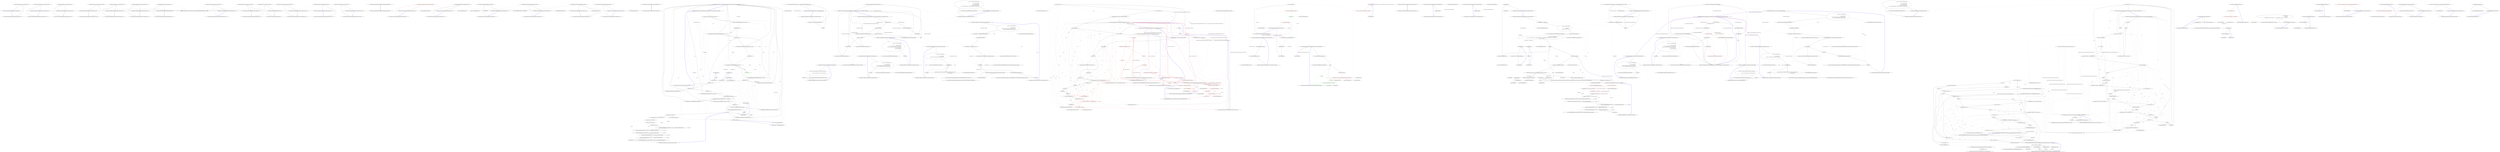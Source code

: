 digraph  {
m3_5 [cluster="Humanizer.Tests.DateHumanize.Verify(string, int, Humanizer.Localisation.TimeUnit, Humanizer.Localisation.Tense, double?)", file="DateHumanizeDefaultStrategyTests.cs", label="Entry Humanizer.Tests.DateHumanize.Verify(string, int, Humanizer.Localisation.TimeUnit, Humanizer.Localisation.Tense, double?)", span="29-29"];
m3_0 [cluster="Humanizer.Tests.DateHumanizeDefaultStrategyTests.DateHumanizeDefaultStrategyTests()", file="DateHumanizeDefaultStrategyTests.cs", label="Entry Humanizer.Tests.DateHumanizeDefaultStrategyTests.DateHumanizeDefaultStrategyTests()", span="8-8"];
m3_1 [cluster="Humanizer.Tests.DateHumanizeDefaultStrategyTests.DateHumanizeDefaultStrategyTests()", file="DateHumanizeDefaultStrategyTests.cs", label="Exit Humanizer.Tests.DateHumanizeDefaultStrategyTests.DateHumanizeDefaultStrategyTests()", span="8-8"];
m3_15 [cluster="Humanizer.Tests.DateHumanizeDefaultStrategyTests.HoursAgo(int, string)", file="DateHumanizeDefaultStrategyTests.cs", label="Entry Humanizer.Tests.DateHumanizeDefaultStrategyTests.HoursAgo(int, string)", span="62-62"];
m3_16 [cluster="Humanizer.Tests.DateHumanizeDefaultStrategyTests.HoursAgo(int, string)", file="DateHumanizeDefaultStrategyTests.cs", label="DateHumanize.Verify(expected, hours, TimeUnit.Hour, Tense.Past)", span="64-64"];
m3_17 [cluster="Humanizer.Tests.DateHumanizeDefaultStrategyTests.HoursAgo(int, string)", file="DateHumanizeDefaultStrategyTests.cs", label="Exit Humanizer.Tests.DateHumanizeDefaultStrategyTests.HoursAgo(int, string)", span="62-62"];
m3_12 [cluster="Humanizer.Tests.DateHumanizeDefaultStrategyTests.MinutesFromNow(int, string)", file="DateHumanizeDefaultStrategyTests.cs", label="Entry Humanizer.Tests.DateHumanizeDefaultStrategyTests.MinutesFromNow(int, string)", span="52-52"];
m3_13 [cluster="Humanizer.Tests.DateHumanizeDefaultStrategyTests.MinutesFromNow(int, string)", file="DateHumanizeDefaultStrategyTests.cs", label="DateHumanize.Verify(expected, minutes, TimeUnit.Minute, Tense.Future)", span="54-54"];
m3_14 [cluster="Humanizer.Tests.DateHumanizeDefaultStrategyTests.MinutesFromNow(int, string)", file="DateHumanizeDefaultStrategyTests.cs", label="Exit Humanizer.Tests.DateHumanizeDefaultStrategyTests.MinutesFromNow(int, string)", span="52-52"];
m3_33 [cluster="Humanizer.Tests.DateHumanizeDefaultStrategyTests.YearsAgo(int, string)", file="DateHumanizeDefaultStrategyTests.cs", label="Entry Humanizer.Tests.DateHumanizeDefaultStrategyTests.YearsAgo(int, string)", span="120-120"];
m3_34 [cluster="Humanizer.Tests.DateHumanizeDefaultStrategyTests.YearsAgo(int, string)", file="DateHumanizeDefaultStrategyTests.cs", label="DateHumanize.Verify(expected, years, TimeUnit.Year, Tense.Past)", span="122-122"];
m3_35 [cluster="Humanizer.Tests.DateHumanizeDefaultStrategyTests.YearsAgo(int, string)", file="DateHumanizeDefaultStrategyTests.cs", label="Exit Humanizer.Tests.DateHumanizeDefaultStrategyTests.YearsAgo(int, string)", span="120-120"];
m3_9 [cluster="Humanizer.Tests.DateHumanizeDefaultStrategyTests.MinutesAgo(int, string)", file="DateHumanizeDefaultStrategyTests.cs", label="Entry Humanizer.Tests.DateHumanizeDefaultStrategyTests.MinutesAgo(int, string)", span="40-40"];
m3_10 [cluster="Humanizer.Tests.DateHumanizeDefaultStrategyTests.MinutesAgo(int, string)", file="DateHumanizeDefaultStrategyTests.cs", label="DateHumanize.Verify(expected, minutes, TimeUnit.Minute, Tense.Past)", span="42-42"];
m3_11 [cluster="Humanizer.Tests.DateHumanizeDefaultStrategyTests.MinutesAgo(int, string)", file="DateHumanizeDefaultStrategyTests.cs", label="Exit Humanizer.Tests.DateHumanizeDefaultStrategyTests.MinutesAgo(int, string)", span="40-40"];
m3_36 [cluster="Humanizer.Tests.DateHumanizeDefaultStrategyTests.YearsFromNow(int, string)", file="DateHumanizeDefaultStrategyTests.cs", label="Entry Humanizer.Tests.DateHumanizeDefaultStrategyTests.YearsFromNow(int, string)", span="128-128"];
m3_37 [cluster="Humanizer.Tests.DateHumanizeDefaultStrategyTests.YearsFromNow(int, string)", file="DateHumanizeDefaultStrategyTests.cs", label="DateHumanize.Verify(expected, years, TimeUnit.Year, Tense.Future)", span="130-130"];
m3_38 [cluster="Humanizer.Tests.DateHumanizeDefaultStrategyTests.YearsFromNow(int, string)", file="DateHumanizeDefaultStrategyTests.cs", label="Exit Humanizer.Tests.DateHumanizeDefaultStrategyTests.YearsFromNow(int, string)", span="128-128"];
m3_2 [cluster="Humanizer.Tests.DateHumanizeDefaultStrategyTests.SecondsAgo(int, string)", file="DateHumanizeDefaultStrategyTests.cs", label="Entry Humanizer.Tests.DateHumanizeDefaultStrategyTests.SecondsAgo(int, string)", span="18-18"];
m3_3 [cluster="Humanizer.Tests.DateHumanizeDefaultStrategyTests.SecondsAgo(int, string)", file="DateHumanizeDefaultStrategyTests.cs", label="DateHumanize.Verify(expected, seconds, TimeUnit.Second, Tense.Past)", span="20-20"];
m3_4 [cluster="Humanizer.Tests.DateHumanizeDefaultStrategyTests.SecondsAgo(int, string)", file="DateHumanizeDefaultStrategyTests.cs", label="Exit Humanizer.Tests.DateHumanizeDefaultStrategyTests.SecondsAgo(int, string)", span="18-18"];
m3_21 [cluster="Humanizer.Tests.DateHumanizeDefaultStrategyTests.DaysAgo(int, string)", file="DateHumanizeDefaultStrategyTests.cs", label="Entry Humanizer.Tests.DateHumanizeDefaultStrategyTests.DaysAgo(int, string)", span="82-82"];
m3_22 [cluster="Humanizer.Tests.DateHumanizeDefaultStrategyTests.DaysAgo(int, string)", file="DateHumanizeDefaultStrategyTests.cs", label="DateHumanize.Verify(expected, days, TimeUnit.Day, Tense.Past)", span="84-84"];
m3_23 [cluster="Humanizer.Tests.DateHumanizeDefaultStrategyTests.DaysAgo(int, string)", file="DateHumanizeDefaultStrategyTests.cs", label="Exit Humanizer.Tests.DateHumanizeDefaultStrategyTests.DaysAgo(int, string)", span="82-82"];
m3_30 [cluster="Humanizer.Tests.DateHumanizeDefaultStrategyTests.MonthsFromNow(int, string)", file="DateHumanizeDefaultStrategyTests.cs", label="Entry Humanizer.Tests.DateHumanizeDefaultStrategyTests.MonthsFromNow(int, string)", span="112-112"];
m3_31 [cluster="Humanizer.Tests.DateHumanizeDefaultStrategyTests.MonthsFromNow(int, string)", file="DateHumanizeDefaultStrategyTests.cs", label="DateHumanize.Verify(expected, months, TimeUnit.Month, Tense.Future)", span="114-114"];
m3_32 [cluster="Humanizer.Tests.DateHumanizeDefaultStrategyTests.MonthsFromNow(int, string)", file="DateHumanizeDefaultStrategyTests.cs", label="Exit Humanizer.Tests.DateHumanizeDefaultStrategyTests.MonthsFromNow(int, string)", span="112-112"];
m3_27 [cluster="Humanizer.Tests.DateHumanizeDefaultStrategyTests.MonthsAgo(int, string)", file="DateHumanizeDefaultStrategyTests.cs", label="Entry Humanizer.Tests.DateHumanizeDefaultStrategyTests.MonthsAgo(int, string)", span="102-102"];
m3_28 [cluster="Humanizer.Tests.DateHumanizeDefaultStrategyTests.MonthsAgo(int, string)", file="DateHumanizeDefaultStrategyTests.cs", label="DateHumanize.Verify(expected, months, TimeUnit.Month, Tense.Past)", span="104-104"];
m3_29 [cluster="Humanizer.Tests.DateHumanizeDefaultStrategyTests.MonthsAgo(int, string)", file="DateHumanizeDefaultStrategyTests.cs", label="Exit Humanizer.Tests.DateHumanizeDefaultStrategyTests.MonthsAgo(int, string)", span="102-102"];
m3_39 [cluster="Humanizer.Tests.DateHumanizeDefaultStrategyTests.Now()", file="DateHumanizeDefaultStrategyTests.cs", label="Entry Humanizer.Tests.DateHumanizeDefaultStrategyTests.Now()", span="134-134"];
m3_40 [cluster="Humanizer.Tests.DateHumanizeDefaultStrategyTests.Now()", file="DateHumanizeDefaultStrategyTests.cs", label="DateHumanize.Verify(''now'', 0, TimeUnit.Year, Tense.Future)", span="136-136"];
m3_41 [cluster="Humanizer.Tests.DateHumanizeDefaultStrategyTests.Now()", file="DateHumanizeDefaultStrategyTests.cs", label="Exit Humanizer.Tests.DateHumanizeDefaultStrategyTests.Now()", span="134-134"];
m3_6 [cluster="Humanizer.Tests.DateHumanizeDefaultStrategyTests.SecondsFromNow(int, string)", file="DateHumanizeDefaultStrategyTests.cs", label="Entry Humanizer.Tests.DateHumanizeDefaultStrategyTests.SecondsFromNow(int, string)", span="28-28"];
m3_7 [cluster="Humanizer.Tests.DateHumanizeDefaultStrategyTests.SecondsFromNow(int, string)", file="DateHumanizeDefaultStrategyTests.cs", label="DateHumanize.Verify(expected, seconds, TimeUnit.Second, Tense.Future)", span="30-30"];
m3_8 [cluster="Humanizer.Tests.DateHumanizeDefaultStrategyTests.SecondsFromNow(int, string)", file="DateHumanizeDefaultStrategyTests.cs", label="Exit Humanizer.Tests.DateHumanizeDefaultStrategyTests.SecondsFromNow(int, string)", span="28-28"];
m3_18 [cluster="Humanizer.Tests.DateHumanizeDefaultStrategyTests.HoursFromNow(int, string)", file="DateHumanizeDefaultStrategyTests.cs", label="Entry Humanizer.Tests.DateHumanizeDefaultStrategyTests.HoursFromNow(int, string)", span="72-72"];
m3_19 [cluster="Humanizer.Tests.DateHumanizeDefaultStrategyTests.HoursFromNow(int, string)", file="DateHumanizeDefaultStrategyTests.cs", label="DateHumanize.Verify(expected, hours, TimeUnit.Hour, Tense.Future)", span="74-74"];
m3_20 [cluster="Humanizer.Tests.DateHumanizeDefaultStrategyTests.HoursFromNow(int, string)", file="DateHumanizeDefaultStrategyTests.cs", label="Exit Humanizer.Tests.DateHumanizeDefaultStrategyTests.HoursFromNow(int, string)", span="72-72"];
m3_24 [cluster="Humanizer.Tests.DateHumanizeDefaultStrategyTests.DaysFromNow(int, string)", file="DateHumanizeDefaultStrategyTests.cs", label="Entry Humanizer.Tests.DateHumanizeDefaultStrategyTests.DaysFromNow(int, string)", span="92-92"];
m3_25 [cluster="Humanizer.Tests.DateHumanizeDefaultStrategyTests.DaysFromNow(int, string)", file="DateHumanizeDefaultStrategyTests.cs", label="DateHumanize.Verify(expected, days, TimeUnit.Day, Tense.Future)", span="94-94"];
m3_26 [cluster="Humanizer.Tests.DateHumanizeDefaultStrategyTests.DaysFromNow(int, string)", file="DateHumanizeDefaultStrategyTests.cs", label="Exit Humanizer.Tests.DateHumanizeDefaultStrategyTests.DaysFromNow(int, string)", span="92-92"];
m4_6 [cluster="System.DateTime.Humanize(bool, System.DateTime?)", file="DateHumanizeTests.cs", label="Entry System.DateTime.Humanize(bool, System.DateTime?)", span="17-17"];
m4_12 [cluster="Humanizer.Tests.Localisation.nl.DateHumanizeTests.MinutesAgo(int, string)", file="DateHumanizeTests.cs", label="Entry Humanizer.Tests.Localisation.nl.DateHumanizeTests.MinutesAgo(int, string)", span="35-35"];
m4_13 [cluster="Humanizer.Tests.Localisation.nl.DateHumanizeTests.MinutesAgo(int, string)", color=red, community=0, file="DateHumanizeTests.cs", label="1: Assert.Equal(expected, DateTime.UtcNow.AddMinutes(minutes).Humanize())", span="37-37"];
m4_14 [cluster="Humanizer.Tests.Localisation.nl.DateHumanizeTests.MinutesAgo(int, string)", file="DateHumanizeTests.cs", label="Exit Humanizer.Tests.Localisation.nl.DateHumanizeTests.MinutesAgo(int, string)", span="35-35"];
m4_19 [cluster="System.DateTime.AddMonths(int)", file="DateHumanizeTests.cs", label="Entry System.DateTime.AddMonths(int)", span="0-0"];
m4_2 [cluster="Humanizer.Tests.Localisation.nl.DateHumanizeTests.DaysAgo(int, string)", file="DateHumanizeTests.cs", label="Entry Humanizer.Tests.Localisation.nl.DateHumanizeTests.DaysAgo(int, string)", span="15-15"];
m4_3 [cluster="Humanizer.Tests.Localisation.nl.DateHumanizeTests.DaysAgo(int, string)", file="DateHumanizeTests.cs", label="Assert.Equal(expected, DateTime.UtcNow.AddDays(days).Humanize())", span="17-17"];
m4_4 [cluster="Humanizer.Tests.Localisation.nl.DateHumanizeTests.DaysAgo(int, string)", file="DateHumanizeTests.cs", label="Exit Humanizer.Tests.Localisation.nl.DateHumanizeTests.DaysAgo(int, string)", span="15-15"];
m4_15 [cluster="System.DateTime.AddMinutes(double)", file="DateHumanizeTests.cs", label="Entry System.DateTime.AddMinutes(double)", span="0-0"];
m4_23 [cluster="System.DateTime.AddSeconds(double)", file="DateHumanizeTests.cs", label="Entry System.DateTime.AddSeconds(double)", span="0-0"];
m4_27 [cluster="System.DateTime.AddYears(int)", file="DateHumanizeTests.cs", label="Entry System.DateTime.AddYears(int)", span="0-0"];
m4_0 [cluster="Humanizer.Tests.Localisation.nl.DateHumanizeTests.DateHumanizeTests()", file="DateHumanizeTests.cs", label="Entry Humanizer.Tests.Localisation.nl.DateHumanizeTests.DateHumanizeTests()", span="8-8"];
m4_1 [cluster="Humanizer.Tests.Localisation.nl.DateHumanizeTests.DateHumanizeTests()", file="DateHumanizeTests.cs", label="Exit Humanizer.Tests.Localisation.nl.DateHumanizeTests.DateHumanizeTests()", span="8-8"];
m4_8 [cluster="Humanizer.Tests.Localisation.nl.DateHumanizeTests.HoursAgo(int, string)", file="DateHumanizeTests.cs", label="Entry Humanizer.Tests.Localisation.nl.DateHumanizeTests.HoursAgo(int, string)", span="25-25"];
m4_9 [cluster="Humanizer.Tests.Localisation.nl.DateHumanizeTests.HoursAgo(int, string)", file="DateHumanizeTests.cs", label="Assert.Equal(expected, DateTime.UtcNow.AddHours(hours).Humanize())", span="27-27"];
m4_10 [cluster="Humanizer.Tests.Localisation.nl.DateHumanizeTests.HoursAgo(int, string)", file="DateHumanizeTests.cs", label="Exit Humanizer.Tests.Localisation.nl.DateHumanizeTests.HoursAgo(int, string)", span="25-25"];
m4_7 [cluster="Unk.Equal", file="DateHumanizeTests.cs", label="Entry Unk.Equal", span=""];
m4_20 [cluster="Humanizer.Tests.Localisation.nl.DateHumanizeTests.SecondsAgo(int, string)", file="DateHumanizeTests.cs", label="Entry Humanizer.Tests.Localisation.nl.DateHumanizeTests.SecondsAgo(int, string)", span="55-55"];
m4_21 [cluster="Humanizer.Tests.Localisation.nl.DateHumanizeTests.SecondsAgo(int, string)", file="DateHumanizeTests.cs", label="Assert.Equal(expected, DateTime.UtcNow.AddSeconds(seconds).Humanize())", span="57-57"];
m4_22 [cluster="Humanizer.Tests.Localisation.nl.DateHumanizeTests.SecondsAgo(int, string)", file="DateHumanizeTests.cs", label="Exit Humanizer.Tests.Localisation.nl.DateHumanizeTests.SecondsAgo(int, string)", span="55-55"];
m4_24 [cluster="Humanizer.Tests.Localisation.nl.DateHumanizeTests.YearsAgo(int, string)", file="DateHumanizeTests.cs", label="Entry Humanizer.Tests.Localisation.nl.DateHumanizeTests.YearsAgo(int, string)", span="65-65"];
m4_25 [cluster="Humanizer.Tests.Localisation.nl.DateHumanizeTests.YearsAgo(int, string)", file="DateHumanizeTests.cs", label="Assert.Equal(expected, DateTime.UtcNow.AddYears(years).Humanize())", span="67-67"];
m4_26 [cluster="Humanizer.Tests.Localisation.nl.DateHumanizeTests.YearsAgo(int, string)", file="DateHumanizeTests.cs", label="Exit Humanizer.Tests.Localisation.nl.DateHumanizeTests.YearsAgo(int, string)", span="65-65"];
m4_16 [cluster="Humanizer.Tests.Localisation.nl.DateHumanizeTests.MonthsAgo(int, string)", file="DateHumanizeTests.cs", label="Entry Humanizer.Tests.Localisation.nl.DateHumanizeTests.MonthsAgo(int, string)", span="45-45"];
m4_17 [cluster="Humanizer.Tests.Localisation.nl.DateHumanizeTests.MonthsAgo(int, string)", file="DateHumanizeTests.cs", label="Assert.Equal(expected, DateTime.UtcNow.AddMonths(months).Humanize())", span="47-47"];
m4_18 [cluster="Humanizer.Tests.Localisation.nl.DateHumanizeTests.MonthsAgo(int, string)", file="DateHumanizeTests.cs", label="Exit Humanizer.Tests.Localisation.nl.DateHumanizeTests.MonthsAgo(int, string)", span="45-45"];
m4_5 [cluster="System.DateTime.AddDays(double)", file="DateHumanizeTests.cs", label="Entry System.DateTime.AddDays(double)", span="0-0"];
m4_11 [cluster="System.DateTime.AddHours(double)", file="DateHumanizeTests.cs", label="Entry System.DateTime.AddHours(double)", span="0-0"];
m6_30 [cluster="Humanizer.DateTimeHumanizeStrategy.DefaultDateTimeHumanizeStrategy.Humanize(System.DateTime, System.DateTime)", file="DefaultDateTimeHumanizeStrategy.cs", label="Exit Humanizer.DateTimeHumanizeStrategy.DefaultDateTimeHumanizeStrategy.Humanize(System.DateTime, System.DateTime)", span="18-18"];
m6_49 [cluster="string.StartsWith(string)", file="DefaultDateTimeHumanizeStrategy.cs", label="Entry string.StartsWith(string)", span="0-0"];
m6_66 [cluster="System.CodeDom.CodeTypeMemberCollection.Add(System.CodeDom.CodeTypeMember)", file="DefaultDateTimeHumanizeStrategy.cs", label="Entry System.CodeDom.CodeTypeMemberCollection.Add(System.CodeDom.CodeTypeMember)", span="0-0"];
m6_121 [cluster="System.CodeDom.CodeParameterDeclarationExpressionCollection.AddRange(System.CodeDom.CodeParameterDeclarationExpressionCollection)", file="DefaultDateTimeHumanizeStrategy.cs", label="Entry System.CodeDom.CodeParameterDeclarationExpressionCollection.AddRange(System.CodeDom.CodeParameterDeclarationExpressionCollection)", span="0-0"];
m6_36 [cluster="lambda expression", file="DefaultDateTimeHumanizeStrategy.cs", label="Exit lambda expression", span="30-30"];
m6_96 [cluster="System.CodeDom.CodeParameterDeclarationExpression.CodeParameterDeclarationExpression(System.Type, string)", file="DefaultDateTimeHumanizeStrategy.cs", label="Entry System.CodeDom.CodeParameterDeclarationExpression.CodeParameterDeclarationExpression(System.Type, string)", span="0-0"];
m6_25 [cluster="Humanizer.DateTimeHumanizeStrategy.DefaultDateTimeHumanizeStrategy.Humanize(System.DateTime, System.DateTime)", file="DefaultDateTimeHumanizeStrategy.cs", label="return Configurator.Formatter.DateHumanize(TimeUnit.Month, tense, months);", span="57-57"];
m6_88 [cluster="System.CodeDom.CodeTypeDeclaration.CodeTypeDeclaration(string)", file="DefaultDateTimeHumanizeStrategy.cs", label="Entry System.CodeDom.CodeTypeDeclaration.CodeTypeDeclaration(string)", span="0-0"];
m6_65 [cluster="ApiApprover.PublicApiGenerator.GenerateMethod(System.Reflection.MethodInfo)", file="DefaultDateTimeHumanizeStrategy.cs", label="Entry ApiApprover.PublicApiGenerator.GenerateMethod(System.Reflection.MethodInfo)", span="146-146"];
m6_107 [cluster="ApiApprover.PublicApiGenerator.GenerateMethod(System.Reflection.MethodInfo)", file="DefaultDateTimeHumanizeStrategy.cs", label="var method = new CodeMemberMethod\r\n            {\r\n                Name = member.Name,\r\n                Attributes = MemberAttributes.Public | MemberAttributes.Final\r\n                // ReSharper restore BitwiseOperatorOnEnumWithoutFlags\r\n            }", span="148-153"];
m6_108 [cluster="ApiApprover.PublicApiGenerator.GenerateMethod(System.Reflection.MethodInfo)", file="DefaultDateTimeHumanizeStrategy.cs", label="var methodTypeRef = new CodeTypeReference(member.ReturnType)", span="154-154"];
m6_110 [cluster="ApiApprover.PublicApiGenerator.GenerateMethod(System.Reflection.MethodInfo)", file="DefaultDateTimeHumanizeStrategy.cs", label="var methodParameters = member.GetParameters().ToList()", span="157-157"];
m6_109 [cluster="ApiApprover.PublicApiGenerator.GenerateMethod(System.Reflection.MethodInfo)", file="DefaultDateTimeHumanizeStrategy.cs", label="method.ReturnType = methodTypeRef", span="155-155"];
m6_115 [cluster="ApiApprover.PublicApiGenerator.GenerateMethod(System.Reflection.MethodInfo)", file="DefaultDateTimeHumanizeStrategy.cs", label="method.Parameters.AddRange(parameterCollection)", span="164-164"];
m6_116 [cluster="ApiApprover.PublicApiGenerator.GenerateMethod(System.Reflection.MethodInfo)", file="DefaultDateTimeHumanizeStrategy.cs", label="return method;", span="165-165"];
m6_111 [cluster="ApiApprover.PublicApiGenerator.GenerateMethod(System.Reflection.MethodInfo)", file="DefaultDateTimeHumanizeStrategy.cs", label="var parameterCollection = new CodeParameterDeclarationExpressionCollection()", span="158-158"];
m6_112 [cluster="ApiApprover.PublicApiGenerator.GenerateMethod(System.Reflection.MethodInfo)", file="DefaultDateTimeHumanizeStrategy.cs", label=methodParameters, span="159-159"];
m6_114 [cluster="ApiApprover.PublicApiGenerator.GenerateMethod(System.Reflection.MethodInfo)", file="DefaultDateTimeHumanizeStrategy.cs", label="parameterCollection.Add(expresion)", span="162-162"];
m6_113 [cluster="ApiApprover.PublicApiGenerator.GenerateMethod(System.Reflection.MethodInfo)", file="DefaultDateTimeHumanizeStrategy.cs", label="var expresion = new CodeParameterDeclarationExpression(info.ParameterType, info.Name)", span="161-161"];
m6_117 [cluster="ApiApprover.PublicApiGenerator.GenerateMethod(System.Reflection.MethodInfo)", file="DefaultDateTimeHumanizeStrategy.cs", label="Exit ApiApprover.PublicApiGenerator.GenerateMethod(System.Reflection.MethodInfo)", span="146-146"];
m6_125 [cluster="System.CodeDom.CodeMemberProperty.CodeMemberProperty()", file="DefaultDateTimeHumanizeStrategy.cs", label="Entry System.CodeDom.CodeMemberProperty.CodeMemberProperty()", span="0-0"];
m6_120 [cluster="System.CodeDom.CodeParameterDeclarationExpressionCollection.CodeParameterDeclarationExpressionCollection()", file="DefaultDateTimeHumanizeStrategy.cs", label="Entry System.CodeDom.CodeParameterDeclarationExpressionCollection.CodeParameterDeclarationExpressionCollection()", span="0-0"];
m6_102 [cluster="System.CodeDom.CodeTypeReference.CodeTypeReference(System.Type)", file="DefaultDateTimeHumanizeStrategy.cs", label="Entry System.CodeDom.CodeTypeReference.CodeTypeReference(System.Type)", span="0-0"];
m6_16 [cluster="Humanizer.DateTimeHumanizeStrategy.DefaultDateTimeHumanizeStrategy.Humanize(System.DateTime, System.DateTime)", file="DefaultDateTimeHumanizeStrategy.cs", label="return Configurator.Formatter.DateHumanize(TimeUnit.Day, tense, 1);", span="42-42"];
m6_23 [cluster="Humanizer.DateTimeHumanizeStrategy.DefaultDateTimeHumanizeStrategy.Humanize(System.DateTime, System.DateTime)", file="DefaultDateTimeHumanizeStrategy.cs", label="ts.TotalDays < 345", span="54-54"];
m6_26 [cluster="Humanizer.DateTimeHumanizeStrategy.DefaultDateTimeHumanizeStrategy.Humanize(System.DateTime, System.DateTime)", file="DefaultDateTimeHumanizeStrategy.cs", label="int years = Convert.ToInt32(Math.Floor(ts.TotalDays / 365))", span="60-60"];
m6_94 [cluster="System.CodeDom.CodeConstructor.CodeConstructor()", file="DefaultDateTimeHumanizeStrategy.cs", label="Entry System.CodeDom.CodeConstructor.CodeConstructor()", span="0-0"];
m6_21 [cluster="Humanizer.DateTimeHumanizeStrategy.DefaultDateTimeHumanizeStrategy.Humanize(System.DateTime, System.DateTime)", file="DefaultDateTimeHumanizeStrategy.cs", label="return Configurator.Formatter.DateHumanize(TimeUnit.Month, tense, 1);", span="50-50"];
m6_29 [cluster="Humanizer.DateTimeHumanizeStrategy.DefaultDateTimeHumanizeStrategy.Humanize(System.DateTime, System.DateTime)", file="DefaultDateTimeHumanizeStrategy.cs", label="return Configurator.Formatter.DateHumanize(TimeUnit.Year, tense, years);", span="63-63"];
m6_32 [cluster="lambda expression", file="DefaultDateTimeHumanizeStrategy.cs", label="t.IsPublic && t.Name != ''GeneratedInternalTypeHelper''", span="29-29"];
m6_33 [cluster="lambda expression", file="DefaultDateTimeHumanizeStrategy.cs", label="Exit lambda expression", span="29-29"];
m6_69 [cluster="ApiApprover.PublicApiGenerator.GenerateEvent(System.Reflection.EventInfo)", file="DefaultDateTimeHumanizeStrategy.cs", label="Entry ApiApprover.PublicApiGenerator.GenerateEvent(System.Reflection.EventInfo)", span="124-124"];
m6_98 [cluster="ApiApprover.PublicApiGenerator.GenerateEvent(System.Reflection.EventInfo)", file="DefaultDateTimeHumanizeStrategy.cs", label="var @event = new CodeMemberEvent\r\n            {\r\n                Name = memberInfo.Name,\r\n                Attributes = MemberAttributes.Public | MemberAttributes.Final,\r\n                Type = new CodeTypeReference(memberInfo.EventHandlerType)\r\n            }", span="126-131"];
m6_99 [cluster="ApiApprover.PublicApiGenerator.GenerateEvent(System.Reflection.EventInfo)", file="DefaultDateTimeHumanizeStrategy.cs", label="return @event;", span="133-133"];
m6_100 [cluster="ApiApprover.PublicApiGenerator.GenerateEvent(System.Reflection.EventInfo)", file="DefaultDateTimeHumanizeStrategy.cs", label="Exit ApiApprover.PublicApiGenerator.GenerateEvent(System.Reflection.EventInfo)", span="124-124"];
m6_97 [cluster="System.CodeDom.CodeParameterDeclarationExpressionCollection.Add(System.CodeDom.CodeParameterDeclarationExpression)", file="DefaultDateTimeHumanizeStrategy.cs", label="Entry System.CodeDom.CodeParameterDeclarationExpressionCollection.Add(System.CodeDom.CodeParameterDeclarationExpression)", span="0-0"];
m6_35 [cluster="lambda expression", file="DefaultDateTimeHumanizeStrategy.cs", label="t.FullName", span="30-30"];
m6_20 [cluster="Humanizer.DateTimeHumanizeStrategy.DefaultDateTimeHumanizeStrategy.Humanize(System.DateTime, System.DateTime)", file="DefaultDateTimeHumanizeStrategy.cs", label="comparisonBase.Date.AddMonths(tense == Tense.Future ? 1 : -1) == input.Date", span="49-49"];
m6_34 [cluster="lambda expression", file="DefaultDateTimeHumanizeStrategy.cs", label="Entry lambda expression", span="30-30"];
m6_17 [cluster="Humanizer.DateTimeHumanizeStrategy.DefaultDateTimeHumanizeStrategy.Humanize(System.DateTime, System.DateTime)", file="DefaultDateTimeHumanizeStrategy.cs", label="ts.TotalDays < 28", span="44-44"];
m6_85 [cluster="ApiApprover.PublicApiGenerator.CreateClassDeclaration(System.Type)", file="DefaultDateTimeHumanizeStrategy.cs", label="Entry ApiApprover.PublicApiGenerator.CreateClassDeclaration(System.Type)", span="96-96"];
m6_86 [cluster="ApiApprover.PublicApiGenerator.CreateClassDeclaration(System.Type)", file="DefaultDateTimeHumanizeStrategy.cs", label="return new CodeTypeDeclaration(publicType.Name)\r\n            {\r\n                IsClass = publicType.IsClass,\r\n                IsEnum = publicType.IsEnum,\r\n                IsInterface = publicType.IsInterface,\r\n                IsStruct = publicType.IsValueType && !publicType.IsPrimitive && !publicType.IsEnum\r\n            };", span="98-104"];
m6_87 [cluster="ApiApprover.PublicApiGenerator.CreateClassDeclaration(System.Type)", file="DefaultDateTimeHumanizeStrategy.cs", label="Exit ApiApprover.PublicApiGenerator.CreateClassDeclaration(System.Type)", span="96-96"];
m6_18 [cluster="Humanizer.DateTimeHumanizeStrategy.DefaultDateTimeHumanizeStrategy.Humanize(System.DateTime, System.DateTime)", file="DefaultDateTimeHumanizeStrategy.cs", label="return Configurator.Formatter.DateHumanize(TimeUnit.Day, tense, ts.Days);", span="45-45"];
m6_118 [cluster="System.CodeDom.CodeMemberMethod.CodeMemberMethod()", file="DefaultDateTimeHumanizeStrategy.cs", label="Entry System.CodeDom.CodeMemberMethod.CodeMemberMethod()", span="0-0"];
m6_24 [cluster="Humanizer.DateTimeHumanizeStrategy.DefaultDateTimeHumanizeStrategy.Humanize(System.DateTime, System.DateTime)", file="DefaultDateTimeHumanizeStrategy.cs", label="int months = Convert.ToInt32(Math.Floor(ts.TotalDays / 29.5))", span="56-56"];
m6_106 [cluster="System.CodeDom.CodeMemberField.CodeMemberField(System.Type, string)", file="DefaultDateTimeHumanizeStrategy.cs", label="Entry System.CodeDom.CodeMemberField.CodeMemberField(System.Type, string)", span="0-0"];
m6_40 [cluster="Unk.IsDotNetTypeMember", file="DefaultDateTimeHumanizeStrategy.cs", label="Entry Unk.IsDotNetTypeMember", span=""];
m6_119 [cluster="System.Collections.Generic.IEnumerable<TSource>.ToList<TSource>()", file="DefaultDateTimeHumanizeStrategy.cs", label="Entry System.Collections.Generic.IEnumerable<TSource>.ToList<TSource>()", span="0-0"];
m6_44 [cluster="ApiApprover.PublicApiGenerator.IsDotNetTypeMember(System.Reflection.MemberInfo)", file="DefaultDateTimeHumanizeStrategy.cs", label="Entry ApiApprover.PublicApiGenerator.IsDotNetTypeMember(System.Reflection.MemberInfo)", span="48-48"];
m6_45 [cluster="ApiApprover.PublicApiGenerator.IsDotNetTypeMember(System.Reflection.MemberInfo)", file="DefaultDateTimeHumanizeStrategy.cs", label="m.DeclaringType == null || m.DeclaringType.FullName == null", span="50-50"];
m6_47 [cluster="ApiApprover.PublicApiGenerator.IsDotNetTypeMember(System.Reflection.MemberInfo)", file="DefaultDateTimeHumanizeStrategy.cs", label="return m.DeclaringType.FullName.StartsWith(''System'') || m.DeclaringType.FullName.StartsWith(''Microsoft'');", span="52-52"];
m6_46 [cluster="ApiApprover.PublicApiGenerator.IsDotNetTypeMember(System.Reflection.MemberInfo)", file="DefaultDateTimeHumanizeStrategy.cs", label="return false;", span="51-51"];
m6_48 [cluster="ApiApprover.PublicApiGenerator.IsDotNetTypeMember(System.Reflection.MemberInfo)", file="DefaultDateTimeHumanizeStrategy.cs", label="Exit ApiApprover.PublicApiGenerator.IsDotNetTypeMember(System.Reflection.MemberInfo)", span="48-48"];
m6_0 [cluster="Humanizer.DateTimeHumanizeStrategy.DefaultDateTimeHumanizeStrategy.Humanize(System.DateTime, System.DateTime)", file="DefaultDateTimeHumanizeStrategy.cs", label="Entry Humanizer.DateTimeHumanizeStrategy.DefaultDateTimeHumanizeStrategy.Humanize(System.DateTime, System.DateTime)", span="18-18"];
m6_1 [cluster="Humanizer.DateTimeHumanizeStrategy.DefaultDateTimeHumanizeStrategy.Humanize(System.DateTime, System.DateTime)", file="DefaultDateTimeHumanizeStrategy.cs", label="var tense = input > comparisonBase ? Tense.Future : Tense.Past", span="20-20"];
m6_4 [cluster="Humanizer.DateTimeHumanizeStrategy.DefaultDateTimeHumanizeStrategy.Humanize(System.DateTime, System.DateTime)", file="DefaultDateTimeHumanizeStrategy.cs", label="return Configurator.Formatter.DateHumanize(TimeUnit.Millisecond, tense, 0);", span="24-24"];
m6_2 [cluster="Humanizer.DateTimeHumanizeStrategy.DefaultDateTimeHumanizeStrategy.Humanize(System.DateTime, System.DateTime)", file="DefaultDateTimeHumanizeStrategy.cs", label="var ts = new TimeSpan(Math.Abs(comparisonBase.Ticks - input.Ticks))", span="21-21"];
m6_12 [cluster="Humanizer.DateTimeHumanizeStrategy.DefaultDateTimeHumanizeStrategy.Humanize(System.DateTime, System.DateTime)", file="DefaultDateTimeHumanizeStrategy.cs", label="return Configurator.Formatter.DateHumanize(TimeUnit.Hour, tense, 1);", span="36-36"];
m6_13 [cluster="Humanizer.DateTimeHumanizeStrategy.DefaultDateTimeHumanizeStrategy.Humanize(System.DateTime, System.DateTime)", file="DefaultDateTimeHumanizeStrategy.cs", label="ts.TotalHours < 24", span="38-38"];
m6_3 [cluster="Humanizer.DateTimeHumanizeStrategy.DefaultDateTimeHumanizeStrategy.Humanize(System.DateTime, System.DateTime)", file="DefaultDateTimeHumanizeStrategy.cs", label="ts.TotalMilliseconds < 500", span="23-23"];
m6_10 [cluster="Humanizer.DateTimeHumanizeStrategy.DefaultDateTimeHumanizeStrategy.Humanize(System.DateTime, System.DateTime)", file="DefaultDateTimeHumanizeStrategy.cs", label="return Configurator.Formatter.DateHumanize(TimeUnit.Minute, tense, ts.Minutes);", span="33-33"];
m6_5 [cluster="Humanizer.DateTimeHumanizeStrategy.DefaultDateTimeHumanizeStrategy.Humanize(System.DateTime, System.DateTime)", file="DefaultDateTimeHumanizeStrategy.cs", label="ts.TotalSeconds < 60", span="26-26"];
m6_6 [cluster="Humanizer.DateTimeHumanizeStrategy.DefaultDateTimeHumanizeStrategy.Humanize(System.DateTime, System.DateTime)", file="DefaultDateTimeHumanizeStrategy.cs", label="return Configurator.Formatter.DateHumanize(TimeUnit.Second, tense, ts.Seconds);", span="27-27"];
m6_7 [cluster="Humanizer.DateTimeHumanizeStrategy.DefaultDateTimeHumanizeStrategy.Humanize(System.DateTime, System.DateTime)", file="DefaultDateTimeHumanizeStrategy.cs", label="ts.TotalSeconds < 120", span="29-29"];
m6_8 [cluster="Humanizer.DateTimeHumanizeStrategy.DefaultDateTimeHumanizeStrategy.Humanize(System.DateTime, System.DateTime)", file="DefaultDateTimeHumanizeStrategy.cs", label="return Configurator.Formatter.DateHumanize(TimeUnit.Minute, tense, 1);", span="30-30"];
m6_11 [cluster="Humanizer.DateTimeHumanizeStrategy.DefaultDateTimeHumanizeStrategy.Humanize(System.DateTime, System.DateTime)", file="DefaultDateTimeHumanizeStrategy.cs", label="ts.TotalMinutes < 90", span="35-35"];
m6_9 [cluster="Humanizer.DateTimeHumanizeStrategy.DefaultDateTimeHumanizeStrategy.Humanize(System.DateTime, System.DateTime)", color=green, community=0, file="DefaultDateTimeHumanizeStrategy.cs", label="0: ts.TotalMinutes < 45", span="32-32"];
m6_14 [cluster="Humanizer.DateTimeHumanizeStrategy.DefaultDateTimeHumanizeStrategy.Humanize(System.DateTime, System.DateTime)", file="DefaultDateTimeHumanizeStrategy.cs", label="return Configurator.Formatter.DateHumanize(TimeUnit.Hour, tense, ts.Hours);", span="39-39"];
m6_15 [cluster="Humanizer.DateTimeHumanizeStrategy.DefaultDateTimeHumanizeStrategy.Humanize(System.DateTime, System.DateTime)", file="DefaultDateTimeHumanizeStrategy.cs", label="ts.TotalHours < 48", span="41-41"];
m6_50 [cluster="ApiApprover.PublicApiGenerator.AddMemberToClassDefinition(System.CodeDom.CodeTypeDeclaration, System.Reflection.MemberInfo)", file="DefaultDateTimeHumanizeStrategy.cs", label="Entry ApiApprover.PublicApiGenerator.AddMemberToClassDefinition(System.CodeDom.CodeTypeDeclaration, System.Reflection.MemberInfo)", span="55-55"];
m6_51 [cluster="ApiApprover.PublicApiGenerator.AddMemberToClassDefinition(System.CodeDom.CodeTypeDeclaration, System.Reflection.MemberInfo)", file="DefaultDateTimeHumanizeStrategy.cs", label="memberInfo is MethodInfo", span="57-57"];
m6_52 [cluster="ApiApprover.PublicApiGenerator.AddMemberToClassDefinition(System.CodeDom.CodeTypeDeclaration, System.Reflection.MemberInfo)", file="DefaultDateTimeHumanizeStrategy.cs", label="var method = (MethodInfo)memberInfo", span="59-59"];
m6_55 [cluster="ApiApprover.PublicApiGenerator.AddMemberToClassDefinition(System.CodeDom.CodeTypeDeclaration, System.Reflection.MemberInfo)", file="DefaultDateTimeHumanizeStrategy.cs", label="genClass.Members.Add(GenerateMethod((MethodInfo)memberInfo))", span="61-61"];
m6_56 [cluster="ApiApprover.PublicApiGenerator.AddMemberToClassDefinition(System.CodeDom.CodeTypeDeclaration, System.Reflection.MemberInfo)", file="DefaultDateTimeHumanizeStrategy.cs", label="memberInfo is PropertyInfo", span="63-63"];
m6_57 [cluster="ApiApprover.PublicApiGenerator.AddMemberToClassDefinition(System.CodeDom.CodeTypeDeclaration, System.Reflection.MemberInfo)", file="DefaultDateTimeHumanizeStrategy.cs", label="genClass.Members.Add(GenerateProperty((PropertyInfo)memberInfo))", span="65-65"];
m6_58 [cluster="ApiApprover.PublicApiGenerator.AddMemberToClassDefinition(System.CodeDom.CodeTypeDeclaration, System.Reflection.MemberInfo)", file="DefaultDateTimeHumanizeStrategy.cs", label="memberInfo is ConstructorInfo", span="67-67"];
m6_59 [cluster="ApiApprover.PublicApiGenerator.AddMemberToClassDefinition(System.CodeDom.CodeTypeDeclaration, System.Reflection.MemberInfo)", file="DefaultDateTimeHumanizeStrategy.cs", label="genClass.Members.Add(GenerateCtor((ConstructorInfo)memberInfo))", span="69-69"];
m6_60 [cluster="ApiApprover.PublicApiGenerator.AddMemberToClassDefinition(System.CodeDom.CodeTypeDeclaration, System.Reflection.MemberInfo)", file="DefaultDateTimeHumanizeStrategy.cs", label="memberInfo is EventInfo", span="71-71"];
m6_61 [cluster="ApiApprover.PublicApiGenerator.AddMemberToClassDefinition(System.CodeDom.CodeTypeDeclaration, System.Reflection.MemberInfo)", file="DefaultDateTimeHumanizeStrategy.cs", label="genClass.Members.Add(GenerateEvent((EventInfo)memberInfo))", span="73-73"];
m6_62 [cluster="ApiApprover.PublicApiGenerator.AddMemberToClassDefinition(System.CodeDom.CodeTypeDeclaration, System.Reflection.MemberInfo)", file="DefaultDateTimeHumanizeStrategy.cs", label="memberInfo is FieldInfo", span="75-75"];
m6_63 [cluster="ApiApprover.PublicApiGenerator.AddMemberToClassDefinition(System.CodeDom.CodeTypeDeclaration, System.Reflection.MemberInfo)", file="DefaultDateTimeHumanizeStrategy.cs", label="genClass.Members.Add(GenerateField((FieldInfo)memberInfo))", span="77-77"];
m6_53 [cluster="ApiApprover.PublicApiGenerator.AddMemberToClassDefinition(System.CodeDom.CodeTypeDeclaration, System.Reflection.MemberInfo)", file="DefaultDateTimeHumanizeStrategy.cs", label="method.IsSpecialName", span="60-60"];
m6_54 [cluster="ApiApprover.PublicApiGenerator.AddMemberToClassDefinition(System.CodeDom.CodeTypeDeclaration, System.Reflection.MemberInfo)", file="DefaultDateTimeHumanizeStrategy.cs", label="return;", span="60-60"];
m6_64 [cluster="ApiApprover.PublicApiGenerator.AddMemberToClassDefinition(System.CodeDom.CodeTypeDeclaration, System.Reflection.MemberInfo)", file="DefaultDateTimeHumanizeStrategy.cs", label="Exit ApiApprover.PublicApiGenerator.AddMemberToClassDefinition(System.CodeDom.CodeTypeDeclaration, System.Reflection.MemberInfo)", span="55-55"];
m6_41 [cluster="lambda expression", file="DefaultDateTimeHumanizeStrategy.cs", label="Entry lambda expression", span="35-35"];
m6_31 [cluster="System.TimeSpan.TimeSpan(long)", file="DefaultDateTimeHumanizeStrategy.cs", label="Entry System.TimeSpan.TimeSpan(long)", span="0-0"];
m6_37 [cluster="lambda expression", file="DefaultDateTimeHumanizeStrategy.cs", label="Entry lambda expression", span="35-35"];
m6_38 [cluster="lambda expression", file="DefaultDateTimeHumanizeStrategy.cs", label="!IsDotNetTypeMember(m)", span="35-35"];
m6_39 [cluster="lambda expression", file="DefaultDateTimeHumanizeStrategy.cs", label="Exit lambda expression", span="35-35"];
m6_42 [cluster="lambda expression", file="DefaultDateTimeHumanizeStrategy.cs", label="m.Name", span="35-35"];
m6_43 [cluster="lambda expression", file="DefaultDateTimeHumanizeStrategy.cs", label="Exit lambda expression", span="35-35"];
m6_101 [cluster="System.CodeDom.CodeMemberEvent.CodeMemberEvent()", file="DefaultDateTimeHumanizeStrategy.cs", label="Entry System.CodeDom.CodeMemberEvent.CodeMemberEvent()", span="0-0"];
m6_83 [cluster="System.IO.StringWriter.ToString()", file="DefaultDateTimeHumanizeStrategy.cs", label="Entry System.IO.StringWriter.ToString()", span="0-0"];
m6_27 [cluster="Humanizer.DateTimeHumanizeStrategy.DefaultDateTimeHumanizeStrategy.Humanize(System.DateTime, System.DateTime)", file="DefaultDateTimeHumanizeStrategy.cs", label="years == 0", span="61-61"];
m6_71 [cluster="ApiApprover.PublicApiGenerator.GenerateClassCode(System.IO.StringWriter)", file="DefaultDateTimeHumanizeStrategy.cs", label="var gennedClass = writer.ToString()", span="83-83"];
m6_72 [cluster="ApiApprover.PublicApiGenerator.GenerateClassCode(System.IO.StringWriter)", file="DefaultDateTimeHumanizeStrategy.cs", label="string emptyGetSet = @''\s+{\s+get\s+{\s+}\s+set\s+{\s+}\s+}''", span="84-84"];
m6_76 [cluster="ApiApprover.PublicApiGenerator.GenerateClassCode(System.IO.StringWriter)", file="DefaultDateTimeHumanizeStrategy.cs", label="gennedClass = Regex.Replace(gennedClass, emptyGetSet, '' { get; set; }'', RegexOptions.IgnorePatternWhitespace)", span="88-88"];
m6_73 [cluster="ApiApprover.PublicApiGenerator.GenerateClassCode(System.IO.StringWriter)", file="DefaultDateTimeHumanizeStrategy.cs", label="string emptyGet = @''\s+{\s+get\s+{\s+}\s+}''", span="85-85"];
m6_74 [cluster="ApiApprover.PublicApiGenerator.GenerateClassCode(System.IO.StringWriter)", file="DefaultDateTimeHumanizeStrategy.cs", label="string getSet = @''\s+{\s+get;\s+set;\s+}''", span="86-86"];
m6_78 [cluster="ApiApprover.PublicApiGenerator.GenerateClassCode(System.IO.StringWriter)", file="DefaultDateTimeHumanizeStrategy.cs", label="gennedClass = Regex.Replace(gennedClass, emptyGet, '' { get; }'', RegexOptions.IgnorePatternWhitespace)", span="90-90"];
m6_75 [cluster="ApiApprover.PublicApiGenerator.GenerateClassCode(System.IO.StringWriter)", file="DefaultDateTimeHumanizeStrategy.cs", label="string get = @''\s+{\s+get;\s+}''", span="87-87"];
m6_77 [cluster="ApiApprover.PublicApiGenerator.GenerateClassCode(System.IO.StringWriter)", file="DefaultDateTimeHumanizeStrategy.cs", label="gennedClass = Regex.Replace(gennedClass, getSet, '' { get; set; }'', RegexOptions.IgnorePatternWhitespace)", span="89-89"];
m6_79 [cluster="ApiApprover.PublicApiGenerator.GenerateClassCode(System.IO.StringWriter)", file="DefaultDateTimeHumanizeStrategy.cs", label="gennedClass = Regex.Replace(gennedClass, get, '' { get; }'', RegexOptions.IgnorePatternWhitespace)", span="91-91"];
m6_80 [cluster="ApiApprover.PublicApiGenerator.GenerateClassCode(System.IO.StringWriter)", file="DefaultDateTimeHumanizeStrategy.cs", label="gennedClass = Regex.Replace(gennedClass, @''\s+{\s+}'', '' { }'', RegexOptions.IgnorePatternWhitespace)", span="92-92"];
m6_81 [cluster="ApiApprover.PublicApiGenerator.GenerateClassCode(System.IO.StringWriter)", file="DefaultDateTimeHumanizeStrategy.cs", label="return gennedClass;", span="93-93"];
m6_82 [cluster="ApiApprover.PublicApiGenerator.GenerateClassCode(System.IO.StringWriter)", file="DefaultDateTimeHumanizeStrategy.cs", label="Exit ApiApprover.PublicApiGenerator.GenerateClassCode(System.IO.StringWriter)", span="81-81"];
m6_68 [cluster="ApiApprover.PublicApiGenerator.GenerateCtor(System.Reflection.ConstructorInfo)", file="DefaultDateTimeHumanizeStrategy.cs", label="Entry ApiApprover.PublicApiGenerator.GenerateCtor(System.Reflection.ConstructorInfo)", span="108-108"];
m6_89 [cluster="ApiApprover.PublicApiGenerator.GenerateCtor(System.Reflection.ConstructorInfo)", file="DefaultDateTimeHumanizeStrategy.cs", label="var method = new CodeConstructor\r\n            {\r\n                Name = member.Name,\r\n                Attributes = MemberAttributes.Public | MemberAttributes.Final\r\n            }", span="110-114"];
m6_90 [cluster="ApiApprover.PublicApiGenerator.GenerateCtor(System.Reflection.ConstructorInfo)", file="DefaultDateTimeHumanizeStrategy.cs", label="member.GetParameters()", span="116-116"];
m6_91 [cluster="ApiApprover.PublicApiGenerator.GenerateCtor(System.Reflection.ConstructorInfo)", file="DefaultDateTimeHumanizeStrategy.cs", label="method.Parameters.Add(new CodeParameterDeclarationExpression(parameterInfo.ParameterType,\r\n                                                                             parameterInfo.Name))", span="118-119"];
m6_92 [cluster="ApiApprover.PublicApiGenerator.GenerateCtor(System.Reflection.ConstructorInfo)", file="DefaultDateTimeHumanizeStrategy.cs", label="return method;", span="121-121"];
m6_93 [cluster="ApiApprover.PublicApiGenerator.GenerateCtor(System.Reflection.ConstructorInfo)", file="DefaultDateTimeHumanizeStrategy.cs", label="Exit ApiApprover.PublicApiGenerator.GenerateCtor(System.Reflection.ConstructorInfo)", span="108-108"];
m6_67 [cluster="ApiApprover.PublicApiGenerator.GenerateProperty(System.Reflection.PropertyInfo)", file="DefaultDateTimeHumanizeStrategy.cs", label="Entry ApiApprover.PublicApiGenerator.GenerateProperty(System.Reflection.PropertyInfo)", span="168-168"];
m6_122 [cluster="ApiApprover.PublicApiGenerator.GenerateProperty(System.Reflection.PropertyInfo)", file="DefaultDateTimeHumanizeStrategy.cs", label="var property = new CodeMemberProperty\r\n            {\r\n                Name = member.Name,\r\n                Type = new CodeTypeReference(member.PropertyType),\r\n                Attributes = MemberAttributes.Public | MemberAttributes.Final,\r\n                HasGet = member.CanRead,\r\n                HasSet = member.CanWrite\r\n            }", span="170-177"];
m6_123 [cluster="ApiApprover.PublicApiGenerator.GenerateProperty(System.Reflection.PropertyInfo)", file="DefaultDateTimeHumanizeStrategy.cs", label="return property;", span="179-179"];
m6_124 [cluster="ApiApprover.PublicApiGenerator.GenerateProperty(System.Reflection.PropertyInfo)", file="DefaultDateTimeHumanizeStrategy.cs", label="Exit ApiApprover.PublicApiGenerator.GenerateProperty(System.Reflection.PropertyInfo)", span="168-168"];
m6_22 [cluster="Humanizer.DateTimeHumanizeStrategy.DefaultDateTimeHumanizeStrategy.Humanize(System.DateTime, System.DateTime)", file="DefaultDateTimeHumanizeStrategy.cs", label="return Configurator.Formatter.DateHumanize(TimeUnit.Day, tense, ts.Days);", span="51-51"];
m6_70 [cluster="ApiApprover.PublicApiGenerator.GenerateField(System.Reflection.FieldInfo)", file="DefaultDateTimeHumanizeStrategy.cs", label="Entry ApiApprover.PublicApiGenerator.GenerateField(System.Reflection.FieldInfo)", span="136-136"];
m6_103 [cluster="ApiApprover.PublicApiGenerator.GenerateField(System.Reflection.FieldInfo)", file="DefaultDateTimeHumanizeStrategy.cs", label="var field = new CodeMemberField(memberInfo.FieldType, memberInfo.Name)\r\n            {\r\n                Attributes = MemberAttributes.Public | MemberAttributes.Final\r\n            }", span="138-141"];
m6_104 [cluster="ApiApprover.PublicApiGenerator.GenerateField(System.Reflection.FieldInfo)", file="DefaultDateTimeHumanizeStrategy.cs", label="return field;", span="143-143"];
m6_105 [cluster="ApiApprover.PublicApiGenerator.GenerateField(System.Reflection.FieldInfo)", file="DefaultDateTimeHumanizeStrategy.cs", label="Exit ApiApprover.PublicApiGenerator.GenerateField(System.Reflection.FieldInfo)", span="136-136"];
m6_28 [cluster="Humanizer.DateTimeHumanizeStrategy.DefaultDateTimeHumanizeStrategy.Humanize(System.DateTime, System.DateTime)", file="DefaultDateTimeHumanizeStrategy.cs", label="years = 1", span="61-61"];
m6_84 [cluster="System.Text.RegularExpressions.Regex.Replace(string, string, string, System.Text.RegularExpressions.RegexOptions)", file="DefaultDateTimeHumanizeStrategy.cs", label="Entry System.Text.RegularExpressions.Regex.Replace(string, string, string, System.Text.RegularExpressions.RegexOptions)", span="0-0"];
m6_95 [cluster="System.Reflection.MethodBase.GetParameters()", file="DefaultDateTimeHumanizeStrategy.cs", label="Entry System.Reflection.MethodBase.GetParameters()", span="0-0"];
m6_19 [cluster="System.Reflection.Assembly.GetTypes()", file="DefaultDateTimeHumanizeStrategy.cs", label="Entry System.Reflection.Assembly.GetTypes()", span="0-0"];
m8_30 [cluster="System.Collections.Generic.List<T>.List()", file="EnglishNumberToWordsConverter.cs", label="Entry System.Collections.Generic.List<T>.List()", span="0-0"];
m8_55 [cluster="string.Replace(char, char)", file="EnglishNumberToWordsConverter.cs", label="Entry string.Replace(char, char)", span="0-0"];
m8_56 [cluster="string.EndsWith(string)", file="EnglishNumberToWordsConverter.cs", label="Entry string.EndsWith(string)", span="0-0"];
m8_32 [cluster="System.Collections.Generic.List<T>.ToArray()", file="EnglishNumberToWordsConverter.cs", label="Entry System.Collections.Generic.List<T>.ToArray()", span="0-0"];
m8_66 [cluster="System.Collections.Generic.Dictionary<TKey, TValue>.TryGetValue(TKey, out TValue)", file="EnglishNumberToWordsConverter.cs", label="Entry System.Collections.Generic.Dictionary<TKey, TValue>.TryGetValue(TKey, out TValue)", span="0-0"];
m8_31 [cluster="System.Collections.Generic.List<T>.Add(T)", file="EnglishNumberToWordsConverter.cs", label="Entry System.Collections.Generic.List<T>.Add(T)", span="0-0"];
m8_0 [cluster="Humanizer.Localisation.NumberToWords.EnglishNumberToWordsConverter.Convert(int)", file="EnglishNumberToWordsConverter.cs", label="Entry Humanizer.Localisation.NumberToWords.EnglishNumberToWordsConverter.Convert(int)", span="22-22"];
m8_1 [cluster="Humanizer.Localisation.NumberToWords.EnglishNumberToWordsConverter.Convert(int)", file="EnglishNumberToWordsConverter.cs", label="number == 0", span="24-24"];
m8_3 [cluster="Humanizer.Localisation.NumberToWords.EnglishNumberToWordsConverter.Convert(int)", file="EnglishNumberToWordsConverter.cs", label="number < 0", span="27-27"];
m8_4 [cluster="Humanizer.Localisation.NumberToWords.EnglishNumberToWordsConverter.Convert(int)", file="EnglishNumberToWordsConverter.cs", label="return string.Format(''minus {0}'', Convert(-number));", span="28-28"];
m8_6 [cluster="Humanizer.Localisation.NumberToWords.EnglishNumberToWordsConverter.Convert(int)", file="EnglishNumberToWordsConverter.cs", label="(number / 1000000000) > 0", span="32-32"];
m8_7 [cluster="Humanizer.Localisation.NumberToWords.EnglishNumberToWordsConverter.Convert(int)", file="EnglishNumberToWordsConverter.cs", label="parts.Add(string.Format(''{0} billion'', Convert(number / 1000000000)))", span="34-34"];
m8_8 [cluster="Humanizer.Localisation.NumberToWords.EnglishNumberToWordsConverter.Convert(int)", file="EnglishNumberToWordsConverter.cs", label="number %= 1000000000", span="35-35"];
m8_9 [cluster="Humanizer.Localisation.NumberToWords.EnglishNumberToWordsConverter.Convert(int)", file="EnglishNumberToWordsConverter.cs", label="(number / 1000000) > 0", span="38-38"];
m8_10 [cluster="Humanizer.Localisation.NumberToWords.EnglishNumberToWordsConverter.Convert(int)", file="EnglishNumberToWordsConverter.cs", label="parts.Add(string.Format(''{0} million'', Convert(number / 1000000)))", span="40-40"];
m8_11 [cluster="Humanizer.Localisation.NumberToWords.EnglishNumberToWordsConverter.Convert(int)", file="EnglishNumberToWordsConverter.cs", label="number %= 1000000", span="41-41"];
m8_12 [cluster="Humanizer.Localisation.NumberToWords.EnglishNumberToWordsConverter.Convert(int)", file="EnglishNumberToWordsConverter.cs", label="(number / 1000) > 0", span="44-44"];
m8_13 [cluster="Humanizer.Localisation.NumberToWords.EnglishNumberToWordsConverter.Convert(int)", file="EnglishNumberToWordsConverter.cs", label="parts.Add(string.Format(''{0} thousand'', Convert(number / 1000)))", span="46-46"];
m8_14 [cluster="Humanizer.Localisation.NumberToWords.EnglishNumberToWordsConverter.Convert(int)", file="EnglishNumberToWordsConverter.cs", label="number %= 1000", span="47-47"];
m8_15 [cluster="Humanizer.Localisation.NumberToWords.EnglishNumberToWordsConverter.Convert(int)", file="EnglishNumberToWordsConverter.cs", label="(number / 100) > 0", span="50-50"];
m8_16 [cluster="Humanizer.Localisation.NumberToWords.EnglishNumberToWordsConverter.Convert(int)", file="EnglishNumberToWordsConverter.cs", label="parts.Add(string.Format(''{0} hundred'', Convert(number / 100)))", span="52-52"];
m8_17 [cluster="Humanizer.Localisation.NumberToWords.EnglishNumberToWordsConverter.Convert(int)", file="EnglishNumberToWordsConverter.cs", label="number %= 100", span="53-53"];
m8_18 [cluster="Humanizer.Localisation.NumberToWords.EnglishNumberToWordsConverter.Convert(int)", file="EnglishNumberToWordsConverter.cs", label="number > 0", span="56-56"];
m8_21 [cluster="Humanizer.Localisation.NumberToWords.EnglishNumberToWordsConverter.Convert(int)", file="EnglishNumberToWordsConverter.cs", label="number < 20", span="61-61"];
m8_22 [cluster="Humanizer.Localisation.NumberToWords.EnglishNumberToWordsConverter.Convert(int)", color=red, community=0, file="EnglishNumberToWordsConverter.cs", label="1: parts.Add(UnitsMap[number])", span="62-62"];
m8_23 [cluster="Humanizer.Localisation.NumberToWords.EnglishNumberToWordsConverter.Convert(int)", file="EnglishNumberToWordsConverter.cs", label="var lastPart = TensMap[number / 10]", span="65-65"];
m8_24 [cluster="Humanizer.Localisation.NumberToWords.EnglishNumberToWordsConverter.Convert(int)", file="EnglishNumberToWordsConverter.cs", label="(number % 10) > 0", span="66-66"];
m8_25 [cluster="Humanizer.Localisation.NumberToWords.EnglishNumberToWordsConverter.Convert(int)", color=red, community=0, file="EnglishNumberToWordsConverter.cs", label="1: lastPart += string.Format(''-{0}'', UnitsMap[number % 10])", span="67-67"];
m8_2 [cluster="Humanizer.Localisation.NumberToWords.EnglishNumberToWordsConverter.Convert(int)", color=red, community=0, file="EnglishNumberToWordsConverter.cs", label="1: return ''zero'';", span="25-25"];
m8_5 [cluster="Humanizer.Localisation.NumberToWords.EnglishNumberToWordsConverter.Convert(int)", file="EnglishNumberToWordsConverter.cs", label="var parts = new List<string>()", span="30-30"];
m8_19 [cluster="Humanizer.Localisation.NumberToWords.EnglishNumberToWordsConverter.Convert(int)", file="EnglishNumberToWordsConverter.cs", label="parts.Count != 0", span="58-58"];
m8_20 [cluster="Humanizer.Localisation.NumberToWords.EnglishNumberToWordsConverter.Convert(int)", file="EnglishNumberToWordsConverter.cs", label="parts.Add(''and'')", span="59-59"];
m8_26 [cluster="Humanizer.Localisation.NumberToWords.EnglishNumberToWordsConverter.Convert(int)", file="EnglishNumberToWordsConverter.cs", label="parts.Add(lastPart)", span="69-69"];
m8_27 [cluster="Humanizer.Localisation.NumberToWords.EnglishNumberToWordsConverter.Convert(int)", color=red, community=0, file="EnglishNumberToWordsConverter.cs", label="1: return string.Join('' '', parts.ToArray());", span="73-73"];
m8_28 [cluster="Humanizer.Localisation.NumberToWords.EnglishNumberToWordsConverter.Convert(int)", file="EnglishNumberToWordsConverter.cs", label="Exit Humanizer.Localisation.NumberToWords.EnglishNumberToWordsConverter.Convert(int)", span="22-22"];
m8_33 [cluster="string.Join(string, params string[])", file="EnglishNumberToWordsConverter.cs", label="Entry string.Join(string, params string[])", span="0-0"];
m8_34 [cluster="Humanizer.Localisation.NumberToWords.EnglishNumberToWordsConverter.ConvertToOrdinal(int)", file="EnglishNumberToWordsConverter.cs", label="Entry Humanizer.Localisation.NumberToWords.EnglishNumberToWordsConverter.ConvertToOrdinal(int)", span="76-76"];
m8_35 [cluster="Humanizer.Localisation.NumberToWords.EnglishNumberToWordsConverter.ConvertToOrdinal(int)", color=red, community=0, file="EnglishNumberToWordsConverter.cs", label="0: string towords", span="78-78"];
m8_36 [cluster="Humanizer.Localisation.NumberToWords.EnglishNumberToWordsConverter.ConvertToOrdinal(int)", color=red, community=0, file="EnglishNumberToWordsConverter.cs", label="1: ExceptionNumbersToWords(number, out towords)", span="80-80"];
m8_38 [cluster="Humanizer.Localisation.NumberToWords.EnglishNumberToWordsConverter.ConvertToOrdinal(int)", color=red, community=0, file="EnglishNumberToWordsConverter.cs", label="1: number > 20", span="84-84"];
m8_40 [cluster="Humanizer.Localisation.NumberToWords.EnglishNumberToWordsConverter.ConvertToOrdinal(int)", color=red, community=0, file="EnglishNumberToWordsConverter.cs", label="1: ExceptionNumbersToWords(number%10, out exceptionPart)", span="87-87"];
m8_41 [cluster="Humanizer.Localisation.NumberToWords.EnglishNumberToWordsConverter.ConvertToOrdinal(int)", color=red, community=0, file="EnglishNumberToWordsConverter.cs", label="1: var normalPart = number - number%10", span="89-89"];
m8_44 [cluster="Humanizer.Localisation.NumberToWords.EnglishNumberToWordsConverter.ConvertToOrdinal(int)", color=red, community=0, file="EnglishNumberToWordsConverter.cs", label="1: return NormalNumberToWords(number);", span="95-95"];
m8_37 [cluster="Humanizer.Localisation.NumberToWords.EnglishNumberToWordsConverter.ConvertToOrdinal(int)", color=red, community=0, file="EnglishNumberToWordsConverter.cs", label="1: return towords;", span="81-81"];
m8_39 [cluster="Humanizer.Localisation.NumberToWords.EnglishNumberToWordsConverter.ConvertToOrdinal(int)", color=red, community=0, file="EnglishNumberToWordsConverter.cs", label="1: string exceptionPart", span="86-86"];
m8_43 [cluster="Humanizer.Localisation.NumberToWords.EnglishNumberToWordsConverter.ConvertToOrdinal(int)", color=red, community=0, file="EnglishNumberToWordsConverter.cs", label="1: return towords + '' '' + exceptionPart;", span="91-91"];
m8_42 [cluster="Humanizer.Localisation.NumberToWords.EnglishNumberToWordsConverter.ConvertToOrdinal(int)", color=red, community=0, file="EnglishNumberToWordsConverter.cs", label="1: towords = RemoveOnePrefix(Convert(normalPart))", span="90-90"];
m8_45 [cluster="Humanizer.Localisation.NumberToWords.EnglishNumberToWordsConverter.ConvertToOrdinal(int)", file="EnglishNumberToWordsConverter.cs", label="Exit Humanizer.Localisation.NumberToWords.EnglishNumberToWordsConverter.ConvertToOrdinal(int)", span="76-76"];
m8_47 [cluster="Humanizer.Localisation.NumberToWords.EnglishNumberToWordsConverter.RemoveOnePrefix(string)", file="EnglishNumberToWordsConverter.cs", label="Entry Humanizer.Localisation.NumberToWords.EnglishNumberToWordsConverter.RemoveOnePrefix(string)", span="110-110"];
m8_58 [cluster="Humanizer.Localisation.NumberToWords.EnglishNumberToWordsConverter.RemoveOnePrefix(string)", color=red, community=0, file="EnglishNumberToWordsConverter.cs", label="1: towords.IndexOf(''one'', StringComparison.Ordinal) == 0", span="113-113"];
m8_59 [cluster="Humanizer.Localisation.NumberToWords.EnglishNumberToWordsConverter.RemoveOnePrefix(string)", color=red, community=0, file="EnglishNumberToWordsConverter.cs", label="1: towords = towords.Remove(0, 4)", span="114-114"];
m8_60 [cluster="Humanizer.Localisation.NumberToWords.EnglishNumberToWordsConverter.RemoveOnePrefix(string)", color=red, community=0, file="EnglishNumberToWordsConverter.cs", label="1: return towords;", span="116-116"];
m8_61 [cluster="Humanizer.Localisation.NumberToWords.EnglishNumberToWordsConverter.RemoveOnePrefix(string)", file="EnglishNumberToWordsConverter.cs", label="Exit Humanizer.Localisation.NumberToWords.EnglishNumberToWordsConverter.RemoveOnePrefix(string)", span="110-110"];
m8_48 [cluster="Humanizer.Localisation.NumberToWords.EnglishNumberToWordsConverter.NormalNumberToWords(int)", file="EnglishNumberToWordsConverter.cs", label="Entry Humanizer.Localisation.NumberToWords.EnglishNumberToWordsConverter.NormalNumberToWords(int)", span="98-98"];
m8_49 [cluster="Humanizer.Localisation.NumberToWords.EnglishNumberToWordsConverter.NormalNumberToWords(int)", color=red, community=0, file="EnglishNumberToWordsConverter.cs", label="1: string towords = Convert(number).Replace('-', ' ')", span="100-100"];
m8_50 [cluster="Humanizer.Localisation.NumberToWords.EnglishNumberToWordsConverter.NormalNumberToWords(int)", color=red, community=0, file="EnglishNumberToWordsConverter.cs", label="0: towords = RemoveOnePrefix(towords)", span="102-102"];
m8_51 [cluster="Humanizer.Localisation.NumberToWords.EnglishNumberToWordsConverter.NormalNumberToWords(int)", color=red, community=0, file="EnglishNumberToWordsConverter.cs", label="1: towords.EndsWith(''y'')", span="104-104"];
m8_52 [cluster="Humanizer.Localisation.NumberToWords.EnglishNumberToWordsConverter.NormalNumberToWords(int)", color=red, community=0, file="EnglishNumberToWordsConverter.cs", label="1: towords = towords.TrimEnd('y') + ''ie''", span="105-105"];
m8_53 [cluster="Humanizer.Localisation.NumberToWords.EnglishNumberToWordsConverter.NormalNumberToWords(int)", color=red, community=0, file="EnglishNumberToWordsConverter.cs", label="1: return towords + ''th'';", span="107-107"];
m8_54 [cluster="Humanizer.Localisation.NumberToWords.EnglishNumberToWordsConverter.NormalNumberToWords(int)", file="EnglishNumberToWordsConverter.cs", label="Exit Humanizer.Localisation.NumberToWords.EnglishNumberToWordsConverter.NormalNumberToWords(int)", span="98-98"];
m8_63 [cluster="string.Remove(int, int)", file="EnglishNumberToWordsConverter.cs", label="Entry string.Remove(int, int)", span="0-0"];
m8_46 [cluster="Humanizer.Localisation.NumberToWords.EnglishNumberToWordsConverter.ExceptionNumbersToWords(int, out string)", file="EnglishNumberToWordsConverter.cs", label="Entry Humanizer.Localisation.NumberToWords.EnglishNumberToWordsConverter.ExceptionNumbersToWords(int, out string)", span="119-119"];
m8_64 [cluster="Humanizer.Localisation.NumberToWords.EnglishNumberToWordsConverter.ExceptionNumbersToWords(int, out string)", file="EnglishNumberToWordsConverter.cs", label="return OrdinalExceptions.TryGetValue(number, out words);", span="121-121"];
m8_65 [cluster="Humanizer.Localisation.NumberToWords.EnglishNumberToWordsConverter.ExceptionNumbersToWords(int, out string)", file="EnglishNumberToWordsConverter.cs", label="Exit Humanizer.Localisation.NumberToWords.EnglishNumberToWordsConverter.ExceptionNumbersToWords(int, out string)", span="119-119"];
m8_57 [cluster="string.TrimEnd(params char[])", file="EnglishNumberToWordsConverter.cs", label="Entry string.TrimEnd(params char[])", span="0-0"];
m8_29 [cluster="string.Format(string, object)", file="EnglishNumberToWordsConverter.cs", label="Entry string.Format(string, object)", span="0-0"];
m8_62 [cluster="string.IndexOf(string, System.StringComparison)", file="EnglishNumberToWordsConverter.cs", label="Entry string.IndexOf(string, System.StringComparison)", span="0-0"];
m8_67 [file="EnglishNumberToWordsConverter.cs", label="Humanizer.Localisation.NumberToWords.EnglishNumberToWordsConverter", span=""];
m9_16 [cluster="string.Humanize()", file="EnumHumanizeExtensions.cs", label="Entry string.Humanize()", span="47-47"];
m9_25 [cluster="System.Reflection.MemberInfo.GetCustomAttributes(bool)", file="EnumHumanizeExtensions.cs", label="Entry System.Reflection.MemberInfo.GetCustomAttributes(bool)", span="0-0"];
m9_34 [cluster="string.ApplyCase(Humanizer.LetterCasing)", file="EnumHumanizeExtensions.cs", label="Entry string.ApplyCase(Humanizer.LetterCasing)", span="15-15"];
m9_13 [cluster="System.Enum.ToString()", file="EnumHumanizeExtensions.cs", label="Entry System.Enum.ToString()", span="0-0"];
m9_28 [cluster="Unk.GetValue", file="EnumHumanizeExtensions.cs", label="Entry Unk.GetValue", span=""];
m9_30 [cluster="Humanizer.EnumHumanizeExtensions.Humanize(System.Enum, Humanizer.LetterCasing)", file="EnumHumanizeExtensions.cs", label="Entry Humanizer.EnumHumanizeExtensions.Humanize(System.Enum, Humanizer.LetterCasing)", span="56-56"];
m9_31 [cluster="Humanizer.EnumHumanizeExtensions.Humanize(System.Enum, Humanizer.LetterCasing)", file="EnumHumanizeExtensions.cs", label="var humanizedEnum = Humanize(input)", span="58-58"];
m9_32 [cluster="Humanizer.EnumHumanizeExtensions.Humanize(System.Enum, Humanizer.LetterCasing)", file="EnumHumanizeExtensions.cs", label="return humanizedEnum.ApplyCase(casing);", span="60-60"];
m9_33 [cluster="Humanizer.EnumHumanizeExtensions.Humanize(System.Enum, Humanizer.LetterCasing)", file="EnumHumanizeExtensions.cs", label="Exit Humanizer.EnumHumanizeExtensions.Humanize(System.Enum, Humanizer.LetterCasing)", span="56-56"];
m9_14 [cluster="System.Type.GetMember(string)", file="EnumHumanizeExtensions.cs", label="Entry System.Type.GetMember(string)", span="0-0"];
m9_15 [cluster="Humanizer.EnumHumanizeExtensions.GetCustomDescription(System.Reflection.MemberInfo)", file="EnumHumanizeExtensions.cs", label="Entry Humanizer.EnumHumanizeExtensions.GetCustomDescription(System.Reflection.MemberInfo)", span="35-35"];
m9_17 [cluster="Humanizer.EnumHumanizeExtensions.GetCustomDescription(System.Reflection.MemberInfo)", file="EnumHumanizeExtensions.cs", label="var attrs = memberInfo.GetCustomAttributes(true)", span="37-37"];
m9_18 [cluster="Humanizer.EnumHumanizeExtensions.GetCustomDescription(System.Reflection.MemberInfo)", file="EnumHumanizeExtensions.cs", label=attrs, span="39-39"];
m9_19 [cluster="Humanizer.EnumHumanizeExtensions.GetCustomDescription(System.Reflection.MemberInfo)", file="EnumHumanizeExtensions.cs", label="var attrType = attr.GetType()", span="41-41"];
m9_23 [cluster="Humanizer.EnumHumanizeExtensions.GetCustomDescription(System.Reflection.MemberInfo)", color=green, community=0, file="EnumHumanizeExtensions.cs", label="1: return null;", span="47-47"];
m9_22 [cluster="Humanizer.EnumHumanizeExtensions.GetCustomDescription(System.Reflection.MemberInfo)", color=green, community=0, file="EnumHumanizeExtensions.cs", label="1: return descriptionProperty.GetValue(attr, null).ToString();", span="44-44"];
m9_20 [cluster="Humanizer.EnumHumanizeExtensions.GetCustomDescription(System.Reflection.MemberInfo)", color=red, community=0, file="EnumHumanizeExtensions.cs", label="1: var descriptionProperty = attrType.GetProperties().FirstOrDefault(DescriptionProperty)", span="42-42"];
m9_21 [cluster="Humanizer.EnumHumanizeExtensions.GetCustomDescription(System.Reflection.MemberInfo)", file="EnumHumanizeExtensions.cs", label="descriptionProperty != null", span="43-43"];
m9_24 [cluster="Humanizer.EnumHumanizeExtensions.GetCustomDescription(System.Reflection.MemberInfo)", file="EnumHumanizeExtensions.cs", label="Exit Humanizer.EnumHumanizeExtensions.GetCustomDescription(System.Reflection.MemberInfo)", span="35-35"];
m9_26 [cluster="System.Type.GetProperties()", file="EnumHumanizeExtensions.cs", label="Entry System.Type.GetProperties()", span="0-0"];
m9_12 [cluster="object.GetType()", file="EnumHumanizeExtensions.cs", label="Entry object.GetType()", span="0-0"];
m9_0 [cluster="lambda expression", file="EnumHumanizeExtensions.cs", label="Entry lambda expression", span="11-11"];
m9_1 [cluster="lambda expression", color=red, community=0, file="EnumHumanizeExtensions.cs", label="1: p.Name == ''Description'' && p.PropertyType == typeof (string)", span="11-11"];
m9_2 [cluster="lambda expression", file="EnumHumanizeExtensions.cs", label="Exit lambda expression", span="11-11"];
m9_27 [cluster="Unk.FirstOrDefault", file="EnumHumanizeExtensions.cs", label="Entry Unk.FirstOrDefault", span=""];
m9_29 [cluster="Unk.ToString", file="EnumHumanizeExtensions.cs", label="Entry Unk.ToString", span=""];
m9_3 [cluster="Humanizer.EnumHumanizeExtensions.Humanize(System.Enum)", file="EnumHumanizeExtensions.cs", label="Entry Humanizer.EnumHumanizeExtensions.Humanize(System.Enum)", span="18-18"];
m9_4 [cluster="Humanizer.EnumHumanizeExtensions.Humanize(System.Enum)", file="EnumHumanizeExtensions.cs", label="Type type = input.GetType()", span="20-20"];
m9_5 [cluster="Humanizer.EnumHumanizeExtensions.Humanize(System.Enum)", color=red, community=0, file="EnumHumanizeExtensions.cs", label="1: var memInfo = type.GetMember(input.ToString())", span="21-21"];
m9_10 [cluster="Humanizer.EnumHumanizeExtensions.Humanize(System.Enum)", color=red, community=0, file="EnumHumanizeExtensions.cs", label="1: return input.ToString().Humanize();", span="31-31"];
m9_6 [cluster="Humanizer.EnumHumanizeExtensions.Humanize(System.Enum)", color=green, community=0, file="EnumHumanizeExtensions.cs", label="1: memInfo.Length > 0", span="23-23"];
m9_7 [cluster="Humanizer.EnumHumanizeExtensions.Humanize(System.Enum)", file="EnumHumanizeExtensions.cs", label="var customDescription = GetCustomDescription(memInfo[0])", span="25-25"];
m9_8 [cluster="Humanizer.EnumHumanizeExtensions.Humanize(System.Enum)", file="EnumHumanizeExtensions.cs", label="customDescription != null", span="27-27"];
m9_9 [cluster="Humanizer.EnumHumanizeExtensions.Humanize(System.Enum)", file="EnumHumanizeExtensions.cs", label="return customDescription;", span="28-28"];
m9_11 [cluster="Humanizer.EnumHumanizeExtensions.Humanize(System.Enum)", file="EnumHumanizeExtensions.cs", label="Exit Humanizer.EnumHumanizeExtensions.Humanize(System.Enum)", span="18-18"];
m11_6 [cluster="Humanizer.Tests.DescriptionSubclassAttribute.DescriptionSubclassAttribute(string)", file="EnumUnderTest.cs", label="Entry Humanizer.Tests.DescriptionSubclassAttribute.DescriptionSubclassAttribute(string)", span="52-52"];
m11_7 [cluster="Humanizer.Tests.DescriptionSubclassAttribute.DescriptionSubclassAttribute(string)", file="EnumUnderTest.cs", label="Exit Humanizer.Tests.DescriptionSubclassAttribute.DescriptionSubclassAttribute(string)", span="52-52"];
m11_0 [cluster="Humanizer.Tests.ImposterDescriptionAttribute.ImposterDescriptionAttribute(int)", file="EnumUnderTest.cs", label="Entry Humanizer.Tests.ImposterDescriptionAttribute.ImposterDescriptionAttribute(int)", span="34-34"];
m11_1 [cluster="Humanizer.Tests.ImposterDescriptionAttribute.ImposterDescriptionAttribute(int)", file="EnumUnderTest.cs", label="Description = description", span="36-36"];
m11_2 [cluster="Humanizer.Tests.ImposterDescriptionAttribute.ImposterDescriptionAttribute(int)", file="EnumUnderTest.cs", label="Exit Humanizer.Tests.ImposterDescriptionAttribute.ImposterDescriptionAttribute(int)", span="34-34"];
m11_3 [cluster="Humanizer.Tests.CustomDescriptionAttribute.CustomDescriptionAttribute(string)", file="EnumUnderTest.cs", label="Entry Humanizer.Tests.CustomDescriptionAttribute.CustomDescriptionAttribute(string)", span="44-44"];
m11_4 [cluster="Humanizer.Tests.CustomDescriptionAttribute.CustomDescriptionAttribute(string)", file="EnumUnderTest.cs", label="Description = description", span="46-46"];
m11_5 [cluster="Humanizer.Tests.CustomDescriptionAttribute.CustomDescriptionAttribute(string)", file="EnumUnderTest.cs", label="Exit Humanizer.Tests.CustomDescriptionAttribute.CustomDescriptionAttribute(string)", span="44-44"];
m11_8 [file="EnumUnderTest.cs", label="Humanizer.Tests.ImposterDescriptionAttribute", span=""];
m11_9 [file="EnumUnderTest.cs", label="Humanizer.Tests.CustomDescriptionAttribute", span=""];
m13_30 [cluster="string.Trim()", file="NumberToWordsTests.cs", label="Entry string.Trim()", span="0-0"];
m13_49 [cluster="string.StartsWith(string)", file="NumberToWordsTests.cs", label="Entry string.StartsWith(string)", span="0-0"];
m13_66 [cluster="System.CodeDom.CodeTypeMemberCollection.Add(System.CodeDom.CodeTypeMember)", file="NumberToWordsTests.cs", label="Entry System.CodeDom.CodeTypeMemberCollection.Add(System.CodeDom.CodeTypeMember)", span="0-0"];
m13_121 [cluster="System.CodeDom.CodeParameterDeclarationExpressionCollection.AddRange(System.CodeDom.CodeParameterDeclarationExpressionCollection)", file="NumberToWordsTests.cs", label="Entry System.CodeDom.CodeParameterDeclarationExpressionCollection.AddRange(System.CodeDom.CodeParameterDeclarationExpressionCollection)", span="0-0"];
m13_96 [cluster="System.CodeDom.CodeParameterDeclarationExpression.CodeParameterDeclarationExpression(System.Type, string)", file="NumberToWordsTests.cs", label="Entry System.CodeDom.CodeParameterDeclarationExpression.CodeParameterDeclarationExpression(System.Type, string)", span="0-0"];
m13_25 [cluster="Unk.AddMemberToClassDefinition", file="NumberToWordsTests.cs", label="Entry Unk.AddMemberToClassDefinition", span=""];
m13_88 [cluster="System.CodeDom.CodeTypeDeclaration.CodeTypeDeclaration(string)", file="NumberToWordsTests.cs", label="Entry System.CodeDom.CodeTypeDeclaration.CodeTypeDeclaration(string)", span="0-0"];
m13_65 [cluster="ApiApprover.PublicApiGenerator.GenerateMethod(System.Reflection.MethodInfo)", file="NumberToWordsTests.cs", label="Entry ApiApprover.PublicApiGenerator.GenerateMethod(System.Reflection.MethodInfo)", span="146-146"];
m13_107 [cluster="ApiApprover.PublicApiGenerator.GenerateMethod(System.Reflection.MethodInfo)", file="NumberToWordsTests.cs", label="var method = new CodeMemberMethod\r\n            {\r\n                Name = member.Name,\r\n                Attributes = MemberAttributes.Public | MemberAttributes.Final\r\n                // ReSharper restore BitwiseOperatorOnEnumWithoutFlags\r\n            }", span="148-153"];
m13_108 [cluster="ApiApprover.PublicApiGenerator.GenerateMethod(System.Reflection.MethodInfo)", file="NumberToWordsTests.cs", label="var methodTypeRef = new CodeTypeReference(member.ReturnType)", span="154-154"];
m13_110 [cluster="ApiApprover.PublicApiGenerator.GenerateMethod(System.Reflection.MethodInfo)", file="NumberToWordsTests.cs", label="var methodParameters = member.GetParameters().ToList()", span="157-157"];
m13_109 [cluster="ApiApprover.PublicApiGenerator.GenerateMethod(System.Reflection.MethodInfo)", file="NumberToWordsTests.cs", label="method.ReturnType = methodTypeRef", span="155-155"];
m13_115 [cluster="ApiApprover.PublicApiGenerator.GenerateMethod(System.Reflection.MethodInfo)", file="NumberToWordsTests.cs", label="method.Parameters.AddRange(parameterCollection)", span="164-164"];
m13_116 [cluster="ApiApprover.PublicApiGenerator.GenerateMethod(System.Reflection.MethodInfo)", file="NumberToWordsTests.cs", label="return method;", span="165-165"];
m13_111 [cluster="ApiApprover.PublicApiGenerator.GenerateMethod(System.Reflection.MethodInfo)", file="NumberToWordsTests.cs", label="var parameterCollection = new CodeParameterDeclarationExpressionCollection()", span="158-158"];
m13_112 [cluster="ApiApprover.PublicApiGenerator.GenerateMethod(System.Reflection.MethodInfo)", file="NumberToWordsTests.cs", label=methodParameters, span="159-159"];
m13_114 [cluster="ApiApprover.PublicApiGenerator.GenerateMethod(System.Reflection.MethodInfo)", file="NumberToWordsTests.cs", label="parameterCollection.Add(expresion)", span="162-162"];
m13_113 [cluster="ApiApprover.PublicApiGenerator.GenerateMethod(System.Reflection.MethodInfo)", file="NumberToWordsTests.cs", label="var expresion = new CodeParameterDeclarationExpression(info.ParameterType, info.Name)", span="161-161"];
m13_117 [cluster="ApiApprover.PublicApiGenerator.GenerateMethod(System.Reflection.MethodInfo)", file="NumberToWordsTests.cs", label="Exit ApiApprover.PublicApiGenerator.GenerateMethod(System.Reflection.MethodInfo)", span="146-146"];
m13_125 [cluster="System.CodeDom.CodeMemberProperty.CodeMemberProperty()", file="NumberToWordsTests.cs", label="Entry System.CodeDom.CodeMemberProperty.CodeMemberProperty()", span="0-0"];
m13_120 [cluster="System.CodeDom.CodeParameterDeclarationExpressionCollection.CodeParameterDeclarationExpressionCollection()", file="NumberToWordsTests.cs", label="Entry System.CodeDom.CodeParameterDeclarationExpressionCollection.CodeParameterDeclarationExpressionCollection()", span="0-0"];
m13_102 [cluster="System.CodeDom.CodeTypeReference.CodeTypeReference(System.Type)", file="NumberToWordsTests.cs", label="Entry System.CodeDom.CodeTypeReference.CodeTypeReference(System.Type)", span="0-0"];
m13_16 [cluster="System.Text.StringBuilder.StringBuilder()", file="NumberToWordsTests.cs", label="Entry System.Text.StringBuilder.StringBuilder()", span="0-0"];
m13_23 [cluster="Unk.CreateClassDeclaration", file="NumberToWordsTests.cs", label="Entry Unk.CreateClassDeclaration", span=""];
m13_26 [cluster="System.CodeDom.Compiler.CodeDomProvider.GenerateCodeFromType(System.CodeDom.CodeTypeDeclaration, System.IO.TextWriter, System.CodeDom.Compiler.CodeGeneratorOptions)", file="NumberToWordsTests.cs", label="Entry System.CodeDom.Compiler.CodeDomProvider.GenerateCodeFromType(System.CodeDom.CodeTypeDeclaration, System.IO.TextWriter, System.CodeDom.Compiler.CodeGeneratorOptions)", span="0-0"];
m13_94 [cluster="System.CodeDom.CodeConstructor.CodeConstructor()", file="NumberToWordsTests.cs", label="Entry System.CodeDom.CodeConstructor.CodeConstructor()", span="0-0"];
m13_21 [cluster="Unk.OrderBy", file="NumberToWordsTests.cs", label="Entry Unk.OrderBy", span=""];
m13_29 [cluster="System.Text.StringBuilder.ToString()", file="NumberToWordsTests.cs", label="Entry System.Text.StringBuilder.ToString()", span="0-0"];
m13_69 [cluster="ApiApprover.PublicApiGenerator.GenerateEvent(System.Reflection.EventInfo)", file="NumberToWordsTests.cs", label="Entry ApiApprover.PublicApiGenerator.GenerateEvent(System.Reflection.EventInfo)", span="124-124"];
m13_98 [cluster="ApiApprover.PublicApiGenerator.GenerateEvent(System.Reflection.EventInfo)", file="NumberToWordsTests.cs", label="var @event = new CodeMemberEvent\r\n            {\r\n                Name = memberInfo.Name,\r\n                Attributes = MemberAttributes.Public | MemberAttributes.Final,\r\n                Type = new CodeTypeReference(memberInfo.EventHandlerType)\r\n            }", span="126-131"];
m13_99 [cluster="ApiApprover.PublicApiGenerator.GenerateEvent(System.Reflection.EventInfo)", file="NumberToWordsTests.cs", label="return @event;", span="133-133"];
m13_100 [cluster="ApiApprover.PublicApiGenerator.GenerateEvent(System.Reflection.EventInfo)", file="NumberToWordsTests.cs", label="Exit ApiApprover.PublicApiGenerator.GenerateEvent(System.Reflection.EventInfo)", span="124-124"];
m13_97 [cluster="System.CodeDom.CodeParameterDeclarationExpressionCollection.Add(System.CodeDom.CodeParameterDeclarationExpression)", file="NumberToWordsTests.cs", label="Entry System.CodeDom.CodeParameterDeclarationExpressionCollection.Add(System.CodeDom.CodeParameterDeclarationExpression)", span="0-0"];
m13_20 [cluster="Unk.Where", file="NumberToWordsTests.cs", label="Entry Unk.Where", span=""];
m13_17 [cluster="System.CodeDom.Compiler.CodeGeneratorOptions.CodeGeneratorOptions()", file="NumberToWordsTests.cs", label="Entry System.CodeDom.Compiler.CodeGeneratorOptions.CodeGeneratorOptions()", span="0-0"];
m13_85 [cluster="ApiApprover.PublicApiGenerator.CreateClassDeclaration(System.Type)", file="NumberToWordsTests.cs", label="Entry ApiApprover.PublicApiGenerator.CreateClassDeclaration(System.Type)", span="96-96"];
m13_86 [cluster="ApiApprover.PublicApiGenerator.CreateClassDeclaration(System.Type)", file="NumberToWordsTests.cs", label="return new CodeTypeDeclaration(publicType.Name)\r\n            {\r\n                IsClass = publicType.IsClass,\r\n                IsEnum = publicType.IsEnum,\r\n                IsInterface = publicType.IsInterface,\r\n                IsStruct = publicType.IsValueType && !publicType.IsPrimitive && !publicType.IsEnum\r\n            };", span="98-104"];
m13_87 [cluster="ApiApprover.PublicApiGenerator.CreateClassDeclaration(System.Type)", file="NumberToWordsTests.cs", label="Exit ApiApprover.PublicApiGenerator.CreateClassDeclaration(System.Type)", span="96-96"];
m13_18 [cluster="Microsoft.CSharp.CSharpCodeProvider.CSharpCodeProvider()", file="NumberToWordsTests.cs", label="Entry Microsoft.CSharp.CSharpCodeProvider.CSharpCodeProvider()", span="0-0"];
m13_118 [cluster="System.CodeDom.CodeMemberMethod.CodeMemberMethod()", file="NumberToWordsTests.cs", label="Entry System.CodeDom.CodeMemberMethod.CodeMemberMethod()", span="0-0"];
m13_24 [cluster="Unk.GetMembers", file="NumberToWordsTests.cs", label="Entry Unk.GetMembers", span=""];
m13_106 [cluster="System.CodeDom.CodeMemberField.CodeMemberField(System.Type, string)", file="NumberToWordsTests.cs", label="Entry System.CodeDom.CodeMemberField.CodeMemberField(System.Type, string)", span="0-0"];
m13_40 [cluster="Unk.IsDotNetTypeMember", file="NumberToWordsTests.cs", label="Entry Unk.IsDotNetTypeMember", span=""];
m13_119 [cluster="System.Collections.Generic.IEnumerable<TSource>.ToList<TSource>()", file="NumberToWordsTests.cs", label="Entry System.Collections.Generic.IEnumerable<TSource>.ToList<TSource>()", span="0-0"];
m13_44 [cluster="ApiApprover.PublicApiGenerator.IsDotNetTypeMember(System.Reflection.MemberInfo)", file="NumberToWordsTests.cs", label="Entry ApiApprover.PublicApiGenerator.IsDotNetTypeMember(System.Reflection.MemberInfo)", span="48-48"];
m13_45 [cluster="ApiApprover.PublicApiGenerator.IsDotNetTypeMember(System.Reflection.MemberInfo)", file="NumberToWordsTests.cs", label="m.DeclaringType == null || m.DeclaringType.FullName == null", span="50-50"];
m13_47 [cluster="ApiApprover.PublicApiGenerator.IsDotNetTypeMember(System.Reflection.MemberInfo)", file="NumberToWordsTests.cs", label="return m.DeclaringType.FullName.StartsWith(''System'') || m.DeclaringType.FullName.StartsWith(''Microsoft'');", span="52-52"];
m13_46 [cluster="ApiApprover.PublicApiGenerator.IsDotNetTypeMember(System.Reflection.MemberInfo)", file="NumberToWordsTests.cs", label="return false;", span="51-51"];
m13_48 [cluster="ApiApprover.PublicApiGenerator.IsDotNetTypeMember(System.Reflection.MemberInfo)", file="NumberToWordsTests.cs", label="Exit ApiApprover.PublicApiGenerator.IsDotNetTypeMember(System.Reflection.MemberInfo)", span="48-48"];
m13_0 [cluster="ApiApprover.PublicApiGenerator.CreatePublicApiForAssembly(System.Reflection.Assembly)", file="NumberToWordsTests.cs", label="Entry ApiApprover.PublicApiGenerator.CreatePublicApiForAssembly(System.Reflection.Assembly)", span="17-17"];
m13_1 [cluster="ApiApprover.PublicApiGenerator.CreatePublicApiForAssembly(System.Reflection.Assembly)", file="NumberToWordsTests.cs", label="var publicApiBuilder = new StringBuilder()", span="19-19"];
m13_4 [cluster="ApiApprover.PublicApiGenerator.CreatePublicApiForAssembly(System.Reflection.Assembly)", file="NumberToWordsTests.cs", label="var publicTypes = assembly.GetTypes()\r\n                    .Where(t => t.IsPublic && t.Name != ''GeneratedInternalTypeHelper'') //GeneratedInternalTypeHelper seems to be a r# runner side effect\r\n                    .OrderBy(t => t.FullName)", span="28-30"];
m13_2 [cluster="ApiApprover.PublicApiGenerator.CreatePublicApiForAssembly(System.Reflection.Assembly)", file="NumberToWordsTests.cs", label="var cgo = new CodeGeneratorOptions\r\n            {\r\n                BracingStyle = ''C'',\r\n                BlankLinesBetweenMembers = false\r\n            }", span="20-24"];
m13_12 [cluster="ApiApprover.PublicApiGenerator.CreatePublicApiForAssembly(System.Reflection.Assembly)", file="NumberToWordsTests.cs", label="publicApiBuilder.AppendLine(gennedClass)", span="41-41"];
m13_13 [cluster="ApiApprover.PublicApiGenerator.CreatePublicApiForAssembly(System.Reflection.Assembly)", file="NumberToWordsTests.cs", label="var publicApi = publicApiBuilder.ToString()", span="44-44"];
m13_3 [cluster="ApiApprover.PublicApiGenerator.CreatePublicApiForAssembly(System.Reflection.Assembly)", file="NumberToWordsTests.cs", label="var provider = new CSharpCodeProvider()", span="26-26"];
m13_10 [cluster="ApiApprover.PublicApiGenerator.CreatePublicApiForAssembly(System.Reflection.Assembly)", file="NumberToWordsTests.cs", label="provider.GenerateCodeFromType(genClass, writer, cgo)", span="39-39"];
m13_5 [cluster="ApiApprover.PublicApiGenerator.CreatePublicApiForAssembly(System.Reflection.Assembly)", file="NumberToWordsTests.cs", label=publicTypes, span="31-31"];
m13_6 [cluster="ApiApprover.PublicApiGenerator.CreatePublicApiForAssembly(System.Reflection.Assembly)", file="NumberToWordsTests.cs", label="var writer = new StringWriter()", span="33-33"];
m13_7 [cluster="ApiApprover.PublicApiGenerator.CreatePublicApiForAssembly(System.Reflection.Assembly)", file="NumberToWordsTests.cs", label="var genClass = CreateClassDeclaration(publicType)", span="34-34"];
m13_8 [cluster="ApiApprover.PublicApiGenerator.CreatePublicApiForAssembly(System.Reflection.Assembly)", file="NumberToWordsTests.cs", label="publicType.GetMembers().Where(m => !IsDotNetTypeMember(m)).OrderBy(m => m.Name)", span="35-35"];
m13_11 [cluster="ApiApprover.PublicApiGenerator.CreatePublicApiForAssembly(System.Reflection.Assembly)", file="NumberToWordsTests.cs", label="var gennedClass = GenerateClassCode(writer)", span="40-40"];
m13_9 [cluster="ApiApprover.PublicApiGenerator.CreatePublicApiForAssembly(System.Reflection.Assembly)", file="NumberToWordsTests.cs", label="AddMemberToClassDefinition(genClass, memberInfo)", span="37-37"];
m13_14 [cluster="ApiApprover.PublicApiGenerator.CreatePublicApiForAssembly(System.Reflection.Assembly)", file="NumberToWordsTests.cs", label="return publicApi.Trim();", span="45-45"];
m13_15 [cluster="ApiApprover.PublicApiGenerator.CreatePublicApiForAssembly(System.Reflection.Assembly)", file="NumberToWordsTests.cs", label="Exit ApiApprover.PublicApiGenerator.CreatePublicApiForAssembly(System.Reflection.Assembly)", span="17-17"];
m13_50 [cluster="ApiApprover.PublicApiGenerator.AddMemberToClassDefinition(System.CodeDom.CodeTypeDeclaration, System.Reflection.MemberInfo)", file="NumberToWordsTests.cs", label="Entry ApiApprover.PublicApiGenerator.AddMemberToClassDefinition(System.CodeDom.CodeTypeDeclaration, System.Reflection.MemberInfo)", span="55-55"];
m13_51 [cluster="ApiApprover.PublicApiGenerator.AddMemberToClassDefinition(System.CodeDom.CodeTypeDeclaration, System.Reflection.MemberInfo)", file="NumberToWordsTests.cs", label="memberInfo is MethodInfo", span="57-57"];
m13_52 [cluster="ApiApprover.PublicApiGenerator.AddMemberToClassDefinition(System.CodeDom.CodeTypeDeclaration, System.Reflection.MemberInfo)", file="NumberToWordsTests.cs", label="var method = (MethodInfo)memberInfo", span="59-59"];
m13_55 [cluster="ApiApprover.PublicApiGenerator.AddMemberToClassDefinition(System.CodeDom.CodeTypeDeclaration, System.Reflection.MemberInfo)", file="NumberToWordsTests.cs", label="genClass.Members.Add(GenerateMethod((MethodInfo)memberInfo))", span="61-61"];
m13_56 [cluster="ApiApprover.PublicApiGenerator.AddMemberToClassDefinition(System.CodeDom.CodeTypeDeclaration, System.Reflection.MemberInfo)", file="NumberToWordsTests.cs", label="memberInfo is PropertyInfo", span="63-63"];
m13_57 [cluster="ApiApprover.PublicApiGenerator.AddMemberToClassDefinition(System.CodeDom.CodeTypeDeclaration, System.Reflection.MemberInfo)", file="NumberToWordsTests.cs", label="genClass.Members.Add(GenerateProperty((PropertyInfo)memberInfo))", span="65-65"];
m13_58 [cluster="ApiApprover.PublicApiGenerator.AddMemberToClassDefinition(System.CodeDom.CodeTypeDeclaration, System.Reflection.MemberInfo)", color=red, community=0, file="NumberToWordsTests.cs", label="1: memberInfo is ConstructorInfo", span="67-67"];
m13_59 [cluster="ApiApprover.PublicApiGenerator.AddMemberToClassDefinition(System.CodeDom.CodeTypeDeclaration, System.Reflection.MemberInfo)", file="NumberToWordsTests.cs", label="genClass.Members.Add(GenerateCtor((ConstructorInfo)memberInfo))", span="69-69"];
m13_60 [cluster="ApiApprover.PublicApiGenerator.AddMemberToClassDefinition(System.CodeDom.CodeTypeDeclaration, System.Reflection.MemberInfo)", file="NumberToWordsTests.cs", label="memberInfo is EventInfo", span="71-71"];
m13_61 [cluster="ApiApprover.PublicApiGenerator.AddMemberToClassDefinition(System.CodeDom.CodeTypeDeclaration, System.Reflection.MemberInfo)", file="NumberToWordsTests.cs", label="genClass.Members.Add(GenerateEvent((EventInfo)memberInfo))", span="73-73"];
m13_62 [cluster="ApiApprover.PublicApiGenerator.AddMemberToClassDefinition(System.CodeDom.CodeTypeDeclaration, System.Reflection.MemberInfo)", file="NumberToWordsTests.cs", label="memberInfo is FieldInfo", span="75-75"];
m13_63 [cluster="ApiApprover.PublicApiGenerator.AddMemberToClassDefinition(System.CodeDom.CodeTypeDeclaration, System.Reflection.MemberInfo)", color=red, community=0, file="NumberToWordsTests.cs", label="1: genClass.Members.Add(GenerateField((FieldInfo)memberInfo))", span="77-77"];
m13_53 [cluster="ApiApprover.PublicApiGenerator.AddMemberToClassDefinition(System.CodeDom.CodeTypeDeclaration, System.Reflection.MemberInfo)", file="NumberToWordsTests.cs", label="method.IsSpecialName", span="60-60"];
m13_54 [cluster="ApiApprover.PublicApiGenerator.AddMemberToClassDefinition(System.CodeDom.CodeTypeDeclaration, System.Reflection.MemberInfo)", file="NumberToWordsTests.cs", label="return;", span="60-60"];
m13_64 [cluster="ApiApprover.PublicApiGenerator.AddMemberToClassDefinition(System.CodeDom.CodeTypeDeclaration, System.Reflection.MemberInfo)", file="NumberToWordsTests.cs", label="Exit ApiApprover.PublicApiGenerator.AddMemberToClassDefinition(System.CodeDom.CodeTypeDeclaration, System.Reflection.MemberInfo)", span="55-55"];
m13_41 [cluster="lambda expression", file="NumberToWordsTests.cs", label="Entry lambda expression", span="35-35"];
m13_31 [cluster="lambda expression", file="NumberToWordsTests.cs", label="Entry lambda expression", span="29-29"];
m13_34 [cluster="lambda expression", file="NumberToWordsTests.cs", label="Entry lambda expression", span="30-30"];
m13_37 [cluster="lambda expression", file="NumberToWordsTests.cs", label="Entry lambda expression", span="35-35"];
m13_32 [cluster="lambda expression", file="NumberToWordsTests.cs", label="t.IsPublic && t.Name != ''GeneratedInternalTypeHelper''", span="29-29"];
m13_33 [cluster="lambda expression", file="NumberToWordsTests.cs", label="Exit lambda expression", span="29-29"];
m13_35 [cluster="lambda expression", file="NumberToWordsTests.cs", label="t.FullName", span="30-30"];
m13_36 [cluster="lambda expression", file="NumberToWordsTests.cs", label="Exit lambda expression", span="30-30"];
m13_38 [cluster="lambda expression", file="NumberToWordsTests.cs", label="!IsDotNetTypeMember(m)", span="35-35"];
m13_39 [cluster="lambda expression", file="NumberToWordsTests.cs", label="Exit lambda expression", span="35-35"];
m13_42 [cluster="lambda expression", file="NumberToWordsTests.cs", label="m.Name", span="35-35"];
m13_43 [cluster="lambda expression", file="NumberToWordsTests.cs", label="Exit lambda expression", span="35-35"];
m13_101 [cluster="System.CodeDom.CodeMemberEvent.CodeMemberEvent()", file="NumberToWordsTests.cs", label="Entry System.CodeDom.CodeMemberEvent.CodeMemberEvent()", span="0-0"];
m13_83 [cluster="System.IO.StringWriter.ToString()", file="NumberToWordsTests.cs", label="Entry System.IO.StringWriter.ToString()", span="0-0"];
m13_27 [cluster="ApiApprover.PublicApiGenerator.GenerateClassCode(System.IO.StringWriter)", file="NumberToWordsTests.cs", label="Entry ApiApprover.PublicApiGenerator.GenerateClassCode(System.IO.StringWriter)", span="81-81"];
m13_71 [cluster="ApiApprover.PublicApiGenerator.GenerateClassCode(System.IO.StringWriter)", color=red, community=0, file="NumberToWordsTests.cs", label="0: var gennedClass = writer.ToString()", span="83-83"];
m13_72 [cluster="ApiApprover.PublicApiGenerator.GenerateClassCode(System.IO.StringWriter)", file="NumberToWordsTests.cs", label="string emptyGetSet = @''\s+{\s+get\s+{\s+}\s+set\s+{\s+}\s+}''", span="84-84"];
m13_76 [cluster="ApiApprover.PublicApiGenerator.GenerateClassCode(System.IO.StringWriter)", file="NumberToWordsTests.cs", label="gennedClass = Regex.Replace(gennedClass, emptyGetSet, '' { get; set; }'', RegexOptions.IgnorePatternWhitespace)", span="88-88"];
m13_73 [cluster="ApiApprover.PublicApiGenerator.GenerateClassCode(System.IO.StringWriter)", color=red, community=0, file="NumberToWordsTests.cs", label="2: string emptyGet = @''\s+{\s+get\s+{\s+}\s+}''", span="85-85"];
m13_74 [cluster="ApiApprover.PublicApiGenerator.GenerateClassCode(System.IO.StringWriter)", file="NumberToWordsTests.cs", label="string getSet = @''\s+{\s+get;\s+set;\s+}''", span="86-86"];
m13_78 [cluster="ApiApprover.PublicApiGenerator.GenerateClassCode(System.IO.StringWriter)", file="NumberToWordsTests.cs", label="gennedClass = Regex.Replace(gennedClass, emptyGet, '' { get; }'', RegexOptions.IgnorePatternWhitespace)", span="90-90"];
m13_75 [cluster="ApiApprover.PublicApiGenerator.GenerateClassCode(System.IO.StringWriter)", file="NumberToWordsTests.cs", label="string get = @''\s+{\s+get;\s+}''", span="87-87"];
m13_77 [cluster="ApiApprover.PublicApiGenerator.GenerateClassCode(System.IO.StringWriter)", file="NumberToWordsTests.cs", label="gennedClass = Regex.Replace(gennedClass, getSet, '' { get; set; }'', RegexOptions.IgnorePatternWhitespace)", span="89-89"];
m13_79 [cluster="ApiApprover.PublicApiGenerator.GenerateClassCode(System.IO.StringWriter)", file="NumberToWordsTests.cs", label="gennedClass = Regex.Replace(gennedClass, get, '' { get; }'', RegexOptions.IgnorePatternWhitespace)", span="91-91"];
m13_80 [cluster="ApiApprover.PublicApiGenerator.GenerateClassCode(System.IO.StringWriter)", file="NumberToWordsTests.cs", label="gennedClass = Regex.Replace(gennedClass, @''\s+{\s+}'', '' { }'', RegexOptions.IgnorePatternWhitespace)", span="92-92"];
m13_81 [cluster="ApiApprover.PublicApiGenerator.GenerateClassCode(System.IO.StringWriter)", file="NumberToWordsTests.cs", label="return gennedClass;", span="93-93"];
m13_82 [cluster="ApiApprover.PublicApiGenerator.GenerateClassCode(System.IO.StringWriter)", file="NumberToWordsTests.cs", label="Exit ApiApprover.PublicApiGenerator.GenerateClassCode(System.IO.StringWriter)", span="81-81"];
m13_68 [cluster="ApiApprover.PublicApiGenerator.GenerateCtor(System.Reflection.ConstructorInfo)", file="NumberToWordsTests.cs", label="Entry ApiApprover.PublicApiGenerator.GenerateCtor(System.Reflection.ConstructorInfo)", span="108-108"];
m13_89 [cluster="ApiApprover.PublicApiGenerator.GenerateCtor(System.Reflection.ConstructorInfo)", file="NumberToWordsTests.cs", label="var method = new CodeConstructor\r\n            {\r\n                Name = member.Name,\r\n                Attributes = MemberAttributes.Public | MemberAttributes.Final\r\n            }", span="110-114"];
m13_90 [cluster="ApiApprover.PublicApiGenerator.GenerateCtor(System.Reflection.ConstructorInfo)", file="NumberToWordsTests.cs", label="member.GetParameters()", span="116-116"];
m13_91 [cluster="ApiApprover.PublicApiGenerator.GenerateCtor(System.Reflection.ConstructorInfo)", file="NumberToWordsTests.cs", label="method.Parameters.Add(new CodeParameterDeclarationExpression(parameterInfo.ParameterType,\r\n                                                                             parameterInfo.Name))", span="118-119"];
m13_92 [cluster="ApiApprover.PublicApiGenerator.GenerateCtor(System.Reflection.ConstructorInfo)", file="NumberToWordsTests.cs", label="return method;", span="121-121"];
m13_93 [cluster="ApiApprover.PublicApiGenerator.GenerateCtor(System.Reflection.ConstructorInfo)", file="NumberToWordsTests.cs", label="Exit ApiApprover.PublicApiGenerator.GenerateCtor(System.Reflection.ConstructorInfo)", span="108-108"];
m13_67 [cluster="ApiApprover.PublicApiGenerator.GenerateProperty(System.Reflection.PropertyInfo)", file="NumberToWordsTests.cs", label="Entry ApiApprover.PublicApiGenerator.GenerateProperty(System.Reflection.PropertyInfo)", span="168-168"];
m13_122 [cluster="ApiApprover.PublicApiGenerator.GenerateProperty(System.Reflection.PropertyInfo)", file="NumberToWordsTests.cs", label="var property = new CodeMemberProperty\r\n            {\r\n                Name = member.Name,\r\n                Type = new CodeTypeReference(member.PropertyType),\r\n                Attributes = MemberAttributes.Public | MemberAttributes.Final,\r\n                HasGet = member.CanRead,\r\n                HasSet = member.CanWrite\r\n            }", span="170-177"];
m13_123 [cluster="ApiApprover.PublicApiGenerator.GenerateProperty(System.Reflection.PropertyInfo)", file="NumberToWordsTests.cs", label="return property;", span="179-179"];
m13_124 [cluster="ApiApprover.PublicApiGenerator.GenerateProperty(System.Reflection.PropertyInfo)", file="NumberToWordsTests.cs", label="Exit ApiApprover.PublicApiGenerator.GenerateProperty(System.Reflection.PropertyInfo)", span="168-168"];
m13_22 [cluster="System.IO.StringWriter.StringWriter()", file="NumberToWordsTests.cs", label="Entry System.IO.StringWriter.StringWriter()", span="0-0"];
m13_70 [cluster="ApiApprover.PublicApiGenerator.GenerateField(System.Reflection.FieldInfo)", file="NumberToWordsTests.cs", label="Entry ApiApprover.PublicApiGenerator.GenerateField(System.Reflection.FieldInfo)", span="136-136"];
m13_103 [cluster="ApiApprover.PublicApiGenerator.GenerateField(System.Reflection.FieldInfo)", file="NumberToWordsTests.cs", label="var field = new CodeMemberField(memberInfo.FieldType, memberInfo.Name)\r\n            {\r\n                Attributes = MemberAttributes.Public | MemberAttributes.Final\r\n            }", span="138-141"];
m13_104 [cluster="ApiApprover.PublicApiGenerator.GenerateField(System.Reflection.FieldInfo)", file="NumberToWordsTests.cs", label="return field;", span="143-143"];
m13_105 [cluster="ApiApprover.PublicApiGenerator.GenerateField(System.Reflection.FieldInfo)", file="NumberToWordsTests.cs", label="Exit ApiApprover.PublicApiGenerator.GenerateField(System.Reflection.FieldInfo)", span="136-136"];
m13_28 [cluster="System.Text.StringBuilder.AppendLine(string)", file="NumberToWordsTests.cs", label="Entry System.Text.StringBuilder.AppendLine(string)", span="0-0"];
m13_84 [cluster="System.Text.RegularExpressions.Regex.Replace(string, string, string, System.Text.RegularExpressions.RegexOptions)", file="NumberToWordsTests.cs", label="Entry System.Text.RegularExpressions.Regex.Replace(string, string, string, System.Text.RegularExpressions.RegexOptions)", span="0-0"];
m13_95 [cluster="System.Reflection.MethodBase.GetParameters()", file="NumberToWordsTests.cs", label="Entry System.Reflection.MethodBase.GetParameters()", span="0-0"];
m13_19 [cluster="System.Reflection.Assembly.GetTypes()", file="NumberToWordsTests.cs", label="Entry System.Reflection.Assembly.GetTypes()", span="0-0"];
m14_42 [cluster="string.Join(string, System.Collections.Generic.IEnumerable<string>)", file="On.Days.cs", label="Entry string.Join(string, System.Collections.Generic.IEnumerable<string>)", span="0-0"];
m14_76 [cluster="Humanizer.Localisation.NumberToWords.GermanNumberToWordsConverter.NoRestIndex(int)", file="On.Days.cs", label="Entry Humanizer.Localisation.NumberToWords.GermanNumberToWordsConverter.NoRestIndex(int)", span="139-139"];
m14_81 [cluster="Humanizer.Localisation.NumberToWords.GermanNumberToWordsConverter.NoRestIndex(int)", file="On.Days.cs", label="return number == 0 ? 0 : 1;", span="141-141"];
m14_82 [cluster="Humanizer.Localisation.NumberToWords.GermanNumberToWordsConverter.NoRestIndex(int)", file="On.Days.cs", label="Exit Humanizer.Localisation.NumberToWords.GermanNumberToWordsConverter.NoRestIndex(int)", span="139-139"];
m14_39 [cluster="System.Collections.Generic.List<T>.List()", file="On.Days.cs", label="Entry System.Collections.Generic.List<T>.List()", span="0-0"];
m14_40 [cluster="Humanizer.Localisation.NumberToWords.GermanNumberToWordsConverter.Part(string, string, int)", file="On.Days.cs", label="Entry Humanizer.Localisation.NumberToWords.GermanNumberToWordsConverter.Part(string, string, int)", span="132-132"];
m14_77 [cluster="Humanizer.Localisation.NumberToWords.GermanNumberToWordsConverter.Part(string, string, int)", file="On.Days.cs", label="number == 1", span="134-134"];
m14_78 [cluster="Humanizer.Localisation.NumberToWords.GermanNumberToWordsConverter.Part(string, string, int)", file="On.Days.cs", label="return singular;", span="135-135"];
m14_79 [cluster="Humanizer.Localisation.NumberToWords.GermanNumberToWordsConverter.Part(string, string, int)", file="On.Days.cs", label="return string.Format(pluralFormat, Convert(number));", span="136-136"];
m14_80 [cluster="Humanizer.Localisation.NumberToWords.GermanNumberToWordsConverter.Part(string, string, int)", file="On.Days.cs", label="Exit Humanizer.Localisation.NumberToWords.GermanNumberToWordsConverter.Part(string, string, int)", span="132-132"];
m14_0 [cluster="Humanizer.Localisation.NumberToWords.GermanNumberToWordsConverter.Convert(int, Humanizer.GrammaticalGender)", file="On.Days.cs", label="Entry Humanizer.Localisation.NumberToWords.GermanNumberToWordsConverter.Convert(int, Humanizer.GrammaticalGender)", span="15-15"];
m14_1 [cluster="Humanizer.Localisation.NumberToWords.GermanNumberToWordsConverter.Convert(int, Humanizer.GrammaticalGender)", file="On.Days.cs", label="number == 0", span="17-17"];
m14_3 [cluster="Humanizer.Localisation.NumberToWords.GermanNumberToWordsConverter.Convert(int, Humanizer.GrammaticalGender)", file="On.Days.cs", label="number < 0", span="20-20"];
m14_4 [cluster="Humanizer.Localisation.NumberToWords.GermanNumberToWordsConverter.Convert(int, Humanizer.GrammaticalGender)", file="On.Days.cs", label="return string.Format(''minus {0}'', Convert(-number));", span="21-21"];
m14_6 [cluster="Humanizer.Localisation.NumberToWords.GermanNumberToWordsConverter.Convert(int, Humanizer.GrammaticalGender)", file="On.Days.cs", label="var billions = number/1000000000", span="25-25"];
m14_9 [cluster="Humanizer.Localisation.NumberToWords.GermanNumberToWordsConverter.Convert(int, Humanizer.GrammaticalGender)", file="On.Days.cs", label="number %= 1000000000", span="29-29"];
m14_12 [cluster="Humanizer.Localisation.NumberToWords.GermanNumberToWordsConverter.Convert(int, Humanizer.GrammaticalGender)", file="On.Days.cs", label="var millions = number/1000000", span="34-34"];
m14_15 [cluster="Humanizer.Localisation.NumberToWords.GermanNumberToWordsConverter.Convert(int, Humanizer.GrammaticalGender)", file="On.Days.cs", label="number %= 1000000", span="38-38"];
m14_18 [cluster="Humanizer.Localisation.NumberToWords.GermanNumberToWordsConverter.Convert(int, Humanizer.GrammaticalGender)", file="On.Days.cs", label="var thousands = number/1000", span="43-43"];
m14_21 [cluster="Humanizer.Localisation.NumberToWords.GermanNumberToWordsConverter.Convert(int, Humanizer.GrammaticalGender)", file="On.Days.cs", label="number %= 1000", span="47-47"];
m14_22 [cluster="Humanizer.Localisation.NumberToWords.GermanNumberToWordsConverter.Convert(int, Humanizer.GrammaticalGender)", file="On.Days.cs", label="var hundreds = number/100", span="50-50"];
m14_25 [cluster="Humanizer.Localisation.NumberToWords.GermanNumberToWordsConverter.Convert(int, Humanizer.GrammaticalGender)", file="On.Days.cs", label="number %= 100", span="54-54"];
m14_26 [cluster="Humanizer.Localisation.NumberToWords.GermanNumberToWordsConverter.Convert(int, Humanizer.GrammaticalGender)", file="On.Days.cs", label="number > 0", span="57-57"];
m14_27 [cluster="Humanizer.Localisation.NumberToWords.GermanNumberToWordsConverter.Convert(int, Humanizer.GrammaticalGender)", file="On.Days.cs", label="number < 20", span="59-59"];
m14_28 [cluster="Humanizer.Localisation.NumberToWords.GermanNumberToWordsConverter.Convert(int, Humanizer.GrammaticalGender)", file="On.Days.cs", label="number > 1", span="61-61"];
m14_29 [cluster="Humanizer.Localisation.NumberToWords.GermanNumberToWordsConverter.Convert(int, Humanizer.GrammaticalGender)", file="On.Days.cs", label="parts.Add(UnitsMap[number])", span="62-62"];
m14_31 [cluster="Humanizer.Localisation.NumberToWords.GermanNumberToWordsConverter.Convert(int, Humanizer.GrammaticalGender)", file="On.Days.cs", label="var units = number%10", span="68-68"];
m14_34 [cluster="Humanizer.Localisation.NumberToWords.GermanNumberToWordsConverter.Convert(int, Humanizer.GrammaticalGender)", file="On.Days.cs", label="parts.Add(TensMap[number/10])", span="72-72"];
m14_2 [cluster="Humanizer.Localisation.NumberToWords.GermanNumberToWordsConverter.Convert(int, Humanizer.GrammaticalGender)", file="On.Days.cs", label="return ''null'';", span="18-18"];
m14_5 [cluster="Humanizer.Localisation.NumberToWords.GermanNumberToWordsConverter.Convert(int, Humanizer.GrammaticalGender)", file="On.Days.cs", label="var parts = new List<string>()", span="23-23"];
m14_8 [cluster="Humanizer.Localisation.NumberToWords.GermanNumberToWordsConverter.Convert(int, Humanizer.GrammaticalGender)", file="On.Days.cs", label="parts.Add(Part(''{0} Milliarden'', ''eine Milliarde'', billions))", span="28-28"];
m14_11 [cluster="Humanizer.Localisation.NumberToWords.GermanNumberToWordsConverter.Convert(int, Humanizer.GrammaticalGender)", file="On.Days.cs", label="parts.Add('' '')", span="31-31"];
m14_14 [cluster="Humanizer.Localisation.NumberToWords.GermanNumberToWordsConverter.Convert(int, Humanizer.GrammaticalGender)", file="On.Days.cs", label="parts.Add(Part(''{0} Millionen'', ''eine Million'', millions))", span="37-37"];
m14_17 [cluster="Humanizer.Localisation.NumberToWords.GermanNumberToWordsConverter.Convert(int, Humanizer.GrammaticalGender)", file="On.Days.cs", label="parts.Add('' '')", span="40-40"];
m14_20 [cluster="Humanizer.Localisation.NumberToWords.GermanNumberToWordsConverter.Convert(int, Humanizer.GrammaticalGender)", file="On.Days.cs", label="parts.Add(Part(''{0}tausend'', ''eintausend'', thousands))", span="46-46"];
m14_24 [cluster="Humanizer.Localisation.NumberToWords.GermanNumberToWordsConverter.Convert(int, Humanizer.GrammaticalGender)", file="On.Days.cs", label="parts.Add(Part(''{0}hundert'', ''einhundert'', hundreds))", span="53-53"];
m14_30 [cluster="Humanizer.Localisation.NumberToWords.GermanNumberToWordsConverter.Convert(int, Humanizer.GrammaticalGender)", file="On.Days.cs", label="parts.Add(''eins'')", span="64-64"];
m14_33 [cluster="Humanizer.Localisation.NumberToWords.GermanNumberToWordsConverter.Convert(int, Humanizer.GrammaticalGender)", file="On.Days.cs", label="parts.Add(string.Format(''{0}und'', UnitsMap[units]))", span="70-70"];
m14_35 [cluster="Humanizer.Localisation.NumberToWords.GermanNumberToWordsConverter.Convert(int, Humanizer.GrammaticalGender)", file="On.Days.cs", label="return string.Join('''', parts);", span="76-76"];
m14_7 [cluster="Humanizer.Localisation.NumberToWords.GermanNumberToWordsConverter.Convert(int, Humanizer.GrammaticalGender)", file="On.Days.cs", label="billions > 0", span="26-26"];
m14_10 [cluster="Humanizer.Localisation.NumberToWords.GermanNumberToWordsConverter.Convert(int, Humanizer.GrammaticalGender)", file="On.Days.cs", label="number > 0", span="30-30"];
m14_13 [cluster="Humanizer.Localisation.NumberToWords.GermanNumberToWordsConverter.Convert(int, Humanizer.GrammaticalGender)", file="On.Days.cs", label="millions > 0", span="35-35"];
m14_16 [cluster="Humanizer.Localisation.NumberToWords.GermanNumberToWordsConverter.Convert(int, Humanizer.GrammaticalGender)", file="On.Days.cs", label="number > 0", span="39-39"];
m14_19 [cluster="Humanizer.Localisation.NumberToWords.GermanNumberToWordsConverter.Convert(int, Humanizer.GrammaticalGender)", file="On.Days.cs", label="thousands > 0", span="44-44"];
m14_23 [cluster="Humanizer.Localisation.NumberToWords.GermanNumberToWordsConverter.Convert(int, Humanizer.GrammaticalGender)", file="On.Days.cs", label="hundreds > 0", span="51-51"];
m14_32 [cluster="Humanizer.Localisation.NumberToWords.GermanNumberToWordsConverter.Convert(int, Humanizer.GrammaticalGender)", file="On.Days.cs", label="units > 0", span="69-69"];
m14_36 [cluster="Humanizer.Localisation.NumberToWords.GermanNumberToWordsConverter.Convert(int, Humanizer.GrammaticalGender)", file="On.Days.cs", label="Exit Humanizer.Localisation.NumberToWords.GermanNumberToWordsConverter.Convert(int, Humanizer.GrammaticalGender)", span="15-15"];
m14_43 [cluster="Humanizer.Localisation.NumberToWords.GermanNumberToWordsConverter.ConvertToOrdinal(int, Humanizer.GrammaticalGender)", file="On.Days.cs", label="Entry Humanizer.Localisation.NumberToWords.GermanNumberToWordsConverter.ConvertToOrdinal(int, Humanizer.GrammaticalGender)", span="79-79"];
m14_44 [cluster="Humanizer.Localisation.NumberToWords.GermanNumberToWordsConverter.ConvertToOrdinal(int, Humanizer.GrammaticalGender)", file="On.Days.cs", label="number == 0", span="81-81"];
m14_45 [cluster="Humanizer.Localisation.NumberToWords.GermanNumberToWordsConverter.ConvertToOrdinal(int, Humanizer.GrammaticalGender)", file="On.Days.cs", label="return ''null'' + GetEndingForGender(gender);", span="82-82"];
m14_47 [cluster="Humanizer.Localisation.NumberToWords.GermanNumberToWordsConverter.ConvertToOrdinal(int, Humanizer.GrammaticalGender)", file="On.Days.cs", label="number < 0", span="85-85"];
m14_49 [cluster="Humanizer.Localisation.NumberToWords.GermanNumberToWordsConverter.ConvertToOrdinal(int, Humanizer.GrammaticalGender)", file="On.Days.cs", label="number = -number", span="88-88"];
m14_50 [cluster="Humanizer.Localisation.NumberToWords.GermanNumberToWordsConverter.ConvertToOrdinal(int, Humanizer.GrammaticalGender)", file="On.Days.cs", label="var billions = number/1000000000", span="91-91"];
m14_52 [cluster="Humanizer.Localisation.NumberToWords.GermanNumberToWordsConverter.ConvertToOrdinal(int, Humanizer.GrammaticalGender)", file="On.Days.cs", label="number %= 1000000000", span="94-94"];
m14_55 [cluster="Humanizer.Localisation.NumberToWords.GermanNumberToWordsConverter.ConvertToOrdinal(int, Humanizer.GrammaticalGender)", file="On.Days.cs", label="var millions = number/1000000", span="99-99"];
m14_57 [cluster="Humanizer.Localisation.NumberToWords.GermanNumberToWordsConverter.ConvertToOrdinal(int, Humanizer.GrammaticalGender)", file="On.Days.cs", label="number %= 1000000", span="102-102"];
m14_60 [cluster="Humanizer.Localisation.NumberToWords.GermanNumberToWordsConverter.ConvertToOrdinal(int, Humanizer.GrammaticalGender)", file="On.Days.cs", label="var thousands = number/1000", span="107-107"];
m14_63 [cluster="Humanizer.Localisation.NumberToWords.GermanNumberToWordsConverter.ConvertToOrdinal(int, Humanizer.GrammaticalGender)", file="On.Days.cs", label="number %= 1000", span="111-111"];
m14_64 [cluster="Humanizer.Localisation.NumberToWords.GermanNumberToWordsConverter.ConvertToOrdinal(int, Humanizer.GrammaticalGender)", file="On.Days.cs", label="var hundreds = number/100", span="114-114"];
m14_67 [cluster="Humanizer.Localisation.NumberToWords.GermanNumberToWordsConverter.ConvertToOrdinal(int, Humanizer.GrammaticalGender)", file="On.Days.cs", label="number %= 100", span="118-118"];
m14_68 [cluster="Humanizer.Localisation.NumberToWords.GermanNumberToWordsConverter.ConvertToOrdinal(int, Humanizer.GrammaticalGender)", file="On.Days.cs", label="number > 0", span="121-121"];
m14_69 [cluster="Humanizer.Localisation.NumberToWords.GermanNumberToWordsConverter.ConvertToOrdinal(int, Humanizer.GrammaticalGender)", file="On.Days.cs", label="parts.Add(number < 20 ? UnitsOrdinal[number] : Convert(number))", span="122-122"];
m14_70 [cluster="Humanizer.Localisation.NumberToWords.GermanNumberToWordsConverter.ConvertToOrdinal(int, Humanizer.GrammaticalGender)", file="On.Days.cs", label="number == 0 || number >= 20", span="124-124"];
m14_72 [cluster="Humanizer.Localisation.NumberToWords.GermanNumberToWordsConverter.ConvertToOrdinal(int, Humanizer.GrammaticalGender)", file="On.Days.cs", label="parts.Add(GetEndingForGender(gender))", span="127-127"];
m14_46 [cluster="Humanizer.Localisation.NumberToWords.GermanNumberToWordsConverter.ConvertToOrdinal(int, Humanizer.GrammaticalGender)", file="On.Days.cs", label="var parts = new List<string>()", span="84-84"];
m14_48 [cluster="Humanizer.Localisation.NumberToWords.GermanNumberToWordsConverter.ConvertToOrdinal(int, Humanizer.GrammaticalGender)", file="On.Days.cs", label="parts.Add(''minus '')", span="87-87"];
m14_54 [cluster="Humanizer.Localisation.NumberToWords.GermanNumberToWordsConverter.ConvertToOrdinal(int, Humanizer.GrammaticalGender)", file="On.Days.cs", label="parts.Add(Part(BillionOrdinalPlural[noRest], BillionOrdinalSingular[noRest], billions))", span="96-96"];
m14_59 [cluster="Humanizer.Localisation.NumberToWords.GermanNumberToWordsConverter.ConvertToOrdinal(int, Humanizer.GrammaticalGender)", file="On.Days.cs", label="parts.Add(Part(MillionOrdinalPlural[noRest], MillionOrdinalSingular[noRest], millions))", span="104-104"];
m14_62 [cluster="Humanizer.Localisation.NumberToWords.GermanNumberToWordsConverter.ConvertToOrdinal(int, Humanizer.GrammaticalGender)", file="On.Days.cs", label="parts.Add(Part(''{0}tausend'', ''eintausend'', thousands))", span="110-110"];
m14_66 [cluster="Humanizer.Localisation.NumberToWords.GermanNumberToWordsConverter.ConvertToOrdinal(int, Humanizer.GrammaticalGender)", file="On.Days.cs", label="parts.Add(Part(''{0}hundert'', ''einhundert'', hundreds))", span="117-117"];
m14_71 [cluster="Humanizer.Localisation.NumberToWords.GermanNumberToWordsConverter.ConvertToOrdinal(int, Humanizer.GrammaticalGender)", file="On.Days.cs", label="parts.Add(''s'')", span="125-125"];
m14_73 [cluster="Humanizer.Localisation.NumberToWords.GermanNumberToWordsConverter.ConvertToOrdinal(int, Humanizer.GrammaticalGender)", file="On.Days.cs", label="return string.Join('''', parts);", span="129-129"];
m14_51 [cluster="Humanizer.Localisation.NumberToWords.GermanNumberToWordsConverter.ConvertToOrdinal(int, Humanizer.GrammaticalGender)", file="On.Days.cs", label="billions > 0", span="92-92"];
m14_53 [cluster="Humanizer.Localisation.NumberToWords.GermanNumberToWordsConverter.ConvertToOrdinal(int, Humanizer.GrammaticalGender)", file="On.Days.cs", label="var noRest = NoRestIndex(number)", span="95-95"];
m14_56 [cluster="Humanizer.Localisation.NumberToWords.GermanNumberToWordsConverter.ConvertToOrdinal(int, Humanizer.GrammaticalGender)", file="On.Days.cs", label="millions > 0", span="100-100"];
m14_58 [cluster="Humanizer.Localisation.NumberToWords.GermanNumberToWordsConverter.ConvertToOrdinal(int, Humanizer.GrammaticalGender)", file="On.Days.cs", label="var noRest = NoRestIndex(number)", span="103-103"];
m14_61 [cluster="Humanizer.Localisation.NumberToWords.GermanNumberToWordsConverter.ConvertToOrdinal(int, Humanizer.GrammaticalGender)", file="On.Days.cs", label="thousands > 0", span="108-108"];
m14_65 [cluster="Humanizer.Localisation.NumberToWords.GermanNumberToWordsConverter.ConvertToOrdinal(int, Humanizer.GrammaticalGender)", file="On.Days.cs", label="hundreds > 0", span="115-115"];
m14_74 [cluster="Humanizer.Localisation.NumberToWords.GermanNumberToWordsConverter.ConvertToOrdinal(int, Humanizer.GrammaticalGender)", file="On.Days.cs", label="Exit Humanizer.Localisation.NumberToWords.GermanNumberToWordsConverter.ConvertToOrdinal(int, Humanizer.GrammaticalGender)", span="79-79"];
m14_41 [cluster="System.Collections.Generic.List<T>.Add(T)", file="On.Days.cs", label="Entry System.Collections.Generic.List<T>.Add(T)", span="0-0"];
m14_75 [cluster="Humanizer.Localisation.NumberToWords.GermanNumberToWordsConverter.GetEndingForGender(Humanizer.GrammaticalGender)", file="On.Days.cs", label="Entry Humanizer.Localisation.NumberToWords.GermanNumberToWordsConverter.GetEndingForGender(Humanizer.GrammaticalGender)", span="144-144"];
m14_83 [cluster="Humanizer.Localisation.NumberToWords.GermanNumberToWordsConverter.GetEndingForGender(Humanizer.GrammaticalGender)", file="On.Days.cs", label=gender, span="146-146"];
m14_90 [cluster="Humanizer.Localisation.NumberToWords.GermanNumberToWordsConverter.GetEndingForGender(Humanizer.GrammaticalGender)", file="On.Days.cs", label="throw new ArgumentOutOfRangeException(nameof(gender));", span="155-155"];
m14_84 [cluster="Humanizer.Localisation.NumberToWords.GermanNumberToWordsConverter.GetEndingForGender(Humanizer.GrammaticalGender)", file="On.Days.cs", label="GrammaticalGender.Masculine", span="148-148"];
m14_86 [cluster="Humanizer.Localisation.NumberToWords.GermanNumberToWordsConverter.GetEndingForGender(Humanizer.GrammaticalGender)", file="On.Days.cs", label="GrammaticalGender.Feminine", span="150-150"];
m14_88 [cluster="Humanizer.Localisation.NumberToWords.GermanNumberToWordsConverter.GetEndingForGender(Humanizer.GrammaticalGender)", file="On.Days.cs", label="GrammaticalGender.Neuter", span="152-152"];
m14_85 [cluster="Humanizer.Localisation.NumberToWords.GermanNumberToWordsConverter.GetEndingForGender(Humanizer.GrammaticalGender)", file="On.Days.cs", label="return ''ter'';", span="149-149"];
m14_87 [cluster="Humanizer.Localisation.NumberToWords.GermanNumberToWordsConverter.GetEndingForGender(Humanizer.GrammaticalGender)", file="On.Days.cs", label="return ''te'';", span="151-151"];
m14_89 [cluster="Humanizer.Localisation.NumberToWords.GermanNumberToWordsConverter.GetEndingForGender(Humanizer.GrammaticalGender)", file="On.Days.cs", label="return ''tes'';", span="153-153"];
m14_91 [cluster="Humanizer.Localisation.NumberToWords.GermanNumberToWordsConverter.GetEndingForGender(Humanizer.GrammaticalGender)", file="On.Days.cs", label="Exit Humanizer.Localisation.NumberToWords.GermanNumberToWordsConverter.GetEndingForGender(Humanizer.GrammaticalGender)", span="144-144"];
m14_37 [cluster="Humanizer.Localisation.NumberToWords.GenderedNumberToWordsConverter.Convert(int)", file="On.Days.cs", label="Entry Humanizer.Localisation.NumberToWords.GenderedNumberToWordsConverter.Convert(int)", span="16-16"];
m14_93 [cluster="Unk.nameof", file="On.Days.cs", label="Entry Unk.nameof", span=""];
m14_38 [cluster="string.Format(string, object)", file="On.Days.cs", label="Entry string.Format(string, object)", span="0-0"];
m14_92 [cluster="System.ArgumentOutOfRangeException.ArgumentOutOfRangeException(string)", file="On.Days.cs", label="Entry System.ArgumentOutOfRangeException.ArgumentOutOfRangeException(string)", span="0-0"];
m14_94 [file="On.Days.cs", label="Humanizer.Localisation.NumberToWords.GermanNumberToWordsConverter", span=""];
m17_28 [cluster="Humanizer.InflectorExtensions.Camelize(string)", file="Truncator.cs", label="Entry Humanizer.InflectorExtensions.Camelize(string)", span="105-105"];
m17_29 [cluster="Humanizer.InflectorExtensions.Camelize(string)", color=red, community=0, file="Truncator.cs", label="1: string word = Pascalize(input)", span="107-107"];
m17_30 [cluster="Humanizer.InflectorExtensions.Camelize(string)", color=red, community=0, file="Truncator.cs", label="1: return word.Substring(0, 1).ToLower() + word.Substring(1);", span="108-108"];
m17_31 [cluster="Humanizer.InflectorExtensions.Camelize(string)", file="Truncator.cs", label="Exit Humanizer.InflectorExtensions.Camelize(string)", span="105-105"];
m17_35 [cluster="Humanizer.InflectorExtensions.Underscore(string)", file="Truncator.cs", label="Entry Humanizer.InflectorExtensions.Underscore(string)", span="116-116"];
m17_36 [cluster="Humanizer.InflectorExtensions.Underscore(string)", file="Truncator.cs", label="return Regex.Replace(\r\n                Regex.Replace(\r\n                    Regex.Replace(input, @''([A-Z]+)([A-Z][a-z])'', ''$1_$2''), @''([a-z\d])([A-Z])'', ''$1_$2''), @''[-\s]'', ''_'').ToLower();", span="118-120"];
m17_37 [cluster="Humanizer.InflectorExtensions.Underscore(string)", file="Truncator.cs", label="Exit Humanizer.InflectorExtensions.Underscore(string)", span="116-116"];
m17_43 [cluster="Humanizer.InflectorExtensions.Hyphenate(string)", file="Truncator.cs", label="Entry Humanizer.InflectorExtensions.Hyphenate(string)", span="138-138"];
m17_44 [cluster="Humanizer.InflectorExtensions.Hyphenate(string)", file="Truncator.cs", label="return Dasherize(underscoredWord);", span="140-140"];
m17_45 [cluster="Humanizer.InflectorExtensions.Hyphenate(string)", file="Truncator.cs", label="Exit Humanizer.InflectorExtensions.Hyphenate(string)", span="138-138"];
m17_42 [cluster="string.Replace(char, char)", file="Truncator.cs", label="Entry string.Replace(char, char)", span="0-0"];
m17_38 [cluster="System.Text.RegularExpressions.Regex.Replace(string, string, string)", file="Truncator.cs", label="Entry System.Text.RegularExpressions.Regex.Replace(string, string, string)", span="0-0"];
m17_20 [cluster="Humanizer.InflectorExtensions.Pascalize(string)", file="Truncator.cs", label="Entry Humanizer.InflectorExtensions.Pascalize(string)", span="95-95"];
m17_21 [cluster="Humanizer.InflectorExtensions.Pascalize(string)", file="Truncator.cs", label="return Regex.Replace(input, ''(?:^|_)(.)'', match => match.Groups[1].Value.ToUpper());", span="97-97"];
m17_22 [cluster="Humanizer.InflectorExtensions.Pascalize(string)", file="Truncator.cs", label="Exit Humanizer.InflectorExtensions.Pascalize(string)", span="95-95"];
m17_27 [cluster="string.ToUpper()", file="Truncator.cs", label="Entry string.ToUpper()", span="0-0"];
m17_32 [cluster="string.Substring(int, int)", file="Truncator.cs", label="Entry string.Substring(int, int)", span="0-0"];
m17_3 [cluster="string.Pluralize(bool)", file="Truncator.cs", label="Entry string.Pluralize(bool)", span="52-52"];
m17_4 [cluster="Humanizer.InflectorExtensions.Pluralize(string, bool)", file="Truncator.cs", label="Entry Humanizer.InflectorExtensions.Pluralize(string, bool)", span="52-52"];
m17_5 [cluster="Humanizer.InflectorExtensions.Pluralize(string, bool)", color=red, community=0, file="Truncator.cs", label="1: return Vocabularies.Default.Pluralize(word, inputIsKnownToBeSingular);", span="54-54"];
m17_6 [cluster="Humanizer.InflectorExtensions.Pluralize(string, bool)", file="Truncator.cs", label="Exit Humanizer.InflectorExtensions.Pluralize(string, bool)", span="52-52"];
m17_7 [cluster="Humanizer.Inflections.Vocabulary.Pluralize(string, bool)", file="Truncator.cs", label="Entry Humanizer.Inflections.Vocabulary.Pluralize(string, bool)", span="67-67"];
m17_15 [cluster="Humanizer.Inflections.Vocabulary.Singularize(string, bool)", file="Truncator.cs", label="Entry Humanizer.Inflections.Vocabulary.Singularize(string, bool)", span="100-100"];
m17_11 [cluster="string.Singularize(bool)", file="Truncator.cs", label="Entry string.Singularize(bool)", span="75-75"];
m17_19 [cluster="string.Humanize(Humanizer.LetterCasing)", file="Truncator.cs", label="Entry string.Humanize(Humanizer.LetterCasing)", span="67-67"];
m17_39 [cluster="Humanizer.InflectorExtensions.Dasherize(string)", file="Truncator.cs", label="Entry Humanizer.InflectorExtensions.Dasherize(string)", span="128-128"];
m17_40 [cluster="Humanizer.InflectorExtensions.Dasherize(string)", file="Truncator.cs", label="return underscoredWord.Replace('_', '-');", span="130-130"];
m17_41 [cluster="Humanizer.InflectorExtensions.Dasherize(string)", file="Truncator.cs", label="Exit Humanizer.InflectorExtensions.Dasherize(string)", span="128-128"];
m17_23 [cluster="System.Text.RegularExpressions.Regex.Replace(string, string, System.Text.RegularExpressions.MatchEvaluator)", file="Truncator.cs", label="Entry System.Text.RegularExpressions.Regex.Replace(string, string, System.Text.RegularExpressions.MatchEvaluator)", span="0-0"];
m17_24 [cluster="lambda expression", file="Truncator.cs", label="Entry lambda expression", span="97-97"];
m17_25 [cluster="lambda expression", file="Truncator.cs", label="match.Groups[1].Value.ToUpper()", span="97-97"];
m17_26 [cluster="lambda expression", file="Truncator.cs", label="Exit lambda expression", span="97-97"];
m17_0 [cluster="Humanizer.InflectorExtensions.Pluralize(string, Humanizer.Plurality)", file="Truncator.cs", label="Entry Humanizer.InflectorExtensions.Pluralize(string, Humanizer.Plurality)", span="41-41"];
m17_1 [cluster="Humanizer.InflectorExtensions.Pluralize(string, Humanizer.Plurality)", color=red, community=0, file="Truncator.cs", label="1: return plurality == Plurality.Plural ? word : word.Pluralize(inputIsKnownToBeSingular: false);", span="43-43"];
m17_2 [cluster="Humanizer.InflectorExtensions.Pluralize(string, Humanizer.Plurality)", file="Truncator.cs", label="Exit Humanizer.InflectorExtensions.Pluralize(string, Humanizer.Plurality)", span="41-41"];
m17_16 [cluster="Humanizer.InflectorExtensions.Titleize(string)", file="Truncator.cs", label="Entry Humanizer.InflectorExtensions.Titleize(string)", span="85-85"];
m17_17 [cluster="Humanizer.InflectorExtensions.Titleize(string)", file="Truncator.cs", label="return input.Humanize(LetterCasing.Title);", span="87-87"];
m17_18 [cluster="Humanizer.InflectorExtensions.Titleize(string)", file="Truncator.cs", label="Exit Humanizer.InflectorExtensions.Titleize(string)", span="85-85"];
m17_12 [cluster="Humanizer.InflectorExtensions.Singularize(string, bool)", file="Truncator.cs", label="Entry Humanizer.InflectorExtensions.Singularize(string, bool)", span="75-75"];
m17_13 [cluster="Humanizer.InflectorExtensions.Singularize(string, bool)", file="Truncator.cs", label="return Vocabularies.Default.Singularize(word, inputIsKnownToBePlural);", span="77-77"];
m17_14 [cluster="Humanizer.InflectorExtensions.Singularize(string, bool)", file="Truncator.cs", label="Exit Humanizer.InflectorExtensions.Singularize(string, bool)", span="75-75"];
m17_33 [cluster="string.ToLower()", file="Truncator.cs", label="Entry string.ToLower()", span="0-0"];
m17_8 [cluster="Humanizer.InflectorExtensions.Singularize(string, Humanizer.Plurality)", file="Truncator.cs", label="Entry Humanizer.InflectorExtensions.Singularize(string, Humanizer.Plurality)", span="64-64"];
m17_9 [cluster="Humanizer.InflectorExtensions.Singularize(string, Humanizer.Plurality)", file="Truncator.cs", label="return plurality == Plurality.Singular ? word : word.Singularize(inputIsKnownToBePlural: false);", span="66-66"];
m17_10 [cluster="Humanizer.InflectorExtensions.Singularize(string, Humanizer.Plurality)", file="Truncator.cs", label="Exit Humanizer.InflectorExtensions.Singularize(string, Humanizer.Plurality)", span="64-64"];
m17_34 [cluster="string.Substring(int)", file="Truncator.cs", label="Entry string.Substring(int)", span="0-0"];
m3_0 -> m3_1  [key=0, style=solid];
m3_1 -> m3_0  [color=blue, key=0, style=bold];
m3_15 -> m3_16  [key=0, style=solid];
m3_16 -> m3_17  [key=0, style=solid];
m3_16 -> m3_5  [key=2, style=dotted];
m3_17 -> m3_15  [color=blue, key=0, style=bold];
m3_12 -> m3_13  [key=0, style=solid];
m3_13 -> m3_14  [key=0, style=solid];
m3_13 -> m3_5  [key=2, style=dotted];
m3_14 -> m3_12  [color=blue, key=0, style=bold];
m3_33 -> m3_34  [key=0, style=solid];
m3_34 -> m3_35  [key=0, style=solid];
m3_34 -> m3_5  [key=2, style=dotted];
m3_35 -> m3_33  [color=blue, key=0, style=bold];
m3_9 -> m3_10  [key=0, style=solid];
m3_10 -> m3_11  [key=0, style=solid];
m3_10 -> m3_5  [key=2, style=dotted];
m3_11 -> m3_9  [color=blue, key=0, style=bold];
m3_36 -> m3_37  [key=0, style=solid];
m3_37 -> m3_38  [key=0, style=solid];
m3_37 -> m3_5  [key=2, style=dotted];
m3_38 -> m3_36  [color=blue, key=0, style=bold];
m3_2 -> m3_3  [key=0, style=solid];
m3_3 -> m3_4  [key=0, style=solid];
m3_3 -> m3_5  [key=2, style=dotted];
m3_4 -> m3_2  [color=blue, key=0, style=bold];
m3_21 -> m3_22  [key=0, style=solid];
m3_22 -> m3_23  [key=0, style=solid];
m3_22 -> m3_5  [key=2, style=dotted];
m3_23 -> m3_21  [color=blue, key=0, style=bold];
m3_30 -> m3_31  [key=0, style=solid];
m3_31 -> m3_32  [key=0, style=solid];
m3_31 -> m3_5  [key=2, style=dotted];
m3_32 -> m3_30  [color=blue, key=0, style=bold];
m3_27 -> m3_28  [key=0, style=solid];
m3_28 -> m3_29  [key=0, style=solid];
m3_28 -> m3_5  [key=2, style=dotted];
m3_29 -> m3_27  [color=blue, key=0, style=bold];
m3_39 -> m3_40  [key=0, style=solid];
m3_40 -> m3_41  [key=0, style=solid];
m3_40 -> m3_5  [key=2, style=dotted];
m3_41 -> m3_39  [color=blue, key=0, style=bold];
m3_6 -> m3_7  [key=0, style=solid];
m3_7 -> m3_8  [key=0, style=solid];
m3_7 -> m3_5  [key=2, style=dotted];
m3_8 -> m3_6  [color=blue, key=0, style=bold];
m3_18 -> m3_19  [key=0, style=solid];
m3_19 -> m3_20  [key=0, style=solid];
m3_19 -> m3_5  [key=2, style=dotted];
m3_20 -> m3_18  [color=blue, key=0, style=bold];
m3_24 -> m3_25  [key=0, style=solid];
m3_25 -> m3_26  [key=0, style=solid];
m3_25 -> m3_5  [key=2, style=dotted];
m3_26 -> m3_24  [color=blue, key=0, style=bold];
m4_12 -> m4_13  [color=red, key=0, style=solid];
m4_13 -> m4_14  [color=red, key=0, style=solid];
m4_13 -> m4_15  [color=red, key=2, style=dotted];
m4_13 -> m4_6  [color=red, key=2, style=dotted];
m4_13 -> m4_7  [color=red, key=2, style=dotted];
m4_14 -> m4_12  [color=blue, key=0, style=bold];
m4_2 -> m4_3  [key=0, style=solid];
m4_3 -> m4_4  [key=0, style=solid];
m4_3 -> m4_5  [key=2, style=dotted];
m4_3 -> m4_6  [key=2, style=dotted];
m4_3 -> m4_7  [key=2, style=dotted];
m4_4 -> m4_2  [color=blue, key=0, style=bold];
m4_0 -> m4_1  [key=0, style=solid];
m4_1 -> m4_0  [color=blue, key=0, style=bold];
m4_8 -> m4_9  [key=0, style=solid];
m4_9 -> m4_10  [key=0, style=solid];
m4_9 -> m4_11  [key=2, style=dotted];
m4_9 -> m4_6  [key=2, style=dotted];
m4_9 -> m4_7  [key=2, style=dotted];
m4_10 -> m4_8  [color=blue, key=0, style=bold];
m4_20 -> m4_21  [key=0, style=solid];
m4_21 -> m4_22  [key=0, style=solid];
m4_21 -> m4_23  [key=2, style=dotted];
m4_21 -> m4_6  [key=2, style=dotted];
m4_21 -> m4_7  [key=2, style=dotted];
m4_22 -> m4_20  [color=blue, key=0, style=bold];
m4_24 -> m4_25  [key=0, style=solid];
m4_25 -> m4_26  [key=0, style=solid];
m4_25 -> m4_27  [key=2, style=dotted];
m4_25 -> m4_6  [key=2, style=dotted];
m4_25 -> m4_7  [key=2, style=dotted];
m4_26 -> m4_24  [color=blue, key=0, style=bold];
m4_16 -> m4_17  [key=0, style=solid];
m4_17 -> m4_18  [key=0, style=solid];
m4_17 -> m4_19  [key=2, style=dotted];
m4_17 -> m4_6  [key=2, style=dotted];
m4_17 -> m4_7  [key=2, style=dotted];
m4_18 -> m4_16  [color=blue, key=0, style=bold];
m6_30 -> m6_0  [color=blue, key=0, style=bold];
m6_36 -> m6_34  [color=blue, key=0, style=bold];
m6_25 -> m6_30  [key=0, style=solid];
m6_25 -> m6_33  [key=2, style=dotted];
m6_65 -> m6_107  [key=0, style=solid];
m6_65 -> m6_108  [color=darkseagreen4, key=1, label="System.Reflection.MethodInfo", style=dashed];
m6_65 -> m6_110  [color=darkseagreen4, key=1, label="System.Reflection.MethodInfo", style=dashed];
m6_107 -> m6_108  [key=0, style=solid];
m6_107 -> m6_118  [key=2, style=dotted];
m6_107 -> m6_109  [color=darkseagreen4, key=1, label=method, style=dashed];
m6_107 -> m6_115  [color=darkseagreen4, key=1, label=method, style=dashed];
m6_107 -> m6_116  [color=darkseagreen4, key=1, label=method, style=dashed];
m6_108 -> m6_109  [key=0, style=solid];
m6_108 -> m6_102  [key=2, style=dotted];
m6_110 -> m6_111  [key=0, style=solid];
m6_110 -> m6_95  [key=2, style=dotted];
m6_110 -> m6_119  [key=2, style=dotted];
m6_110 -> m6_112  [color=darkseagreen4, key=1, label=methodParameters, style=dashed];
m6_109 -> m6_110  [key=0, style=solid];
m6_115 -> m6_116  [key=0, style=solid];
m6_115 -> m6_121  [key=2, style=dotted];
m6_116 -> m6_117  [key=0, style=solid];
m6_111 -> m6_112  [key=0, style=solid];
m6_111 -> m6_120  [key=2, style=dotted];
m6_111 -> m6_114  [color=darkseagreen4, key=1, label=parameterCollection, style=dashed];
m6_111 -> m6_115  [color=darkseagreen4, key=1, label=parameterCollection, style=dashed];
m6_112 -> m6_113  [key=0, style=solid];
m6_112 -> m6_115  [key=0, style=solid];
m6_114 -> m6_112  [key=0, style=solid];
m6_114 -> m6_97  [key=2, style=dotted];
m6_113 -> m6_114  [key=0, style=solid];
m6_113 -> m6_96  [key=2, style=dotted];
m6_117 -> m6_65  [color=blue, key=0, style=bold];
m6_16 -> m6_30  [key=0, style=solid];
m6_16 -> m6_33  [key=2, style=dotted];
m6_23 -> m6_23  [color=darkseagreen4, key=1, label=ts, style=dashed];
m6_23 -> m6_24  [key=0, style=solid];
m6_23 -> m6_26  [key=0, style=solid];
m6_26 -> m6_29  [color=darkseagreen4, key=1, label=years, style=dashed];
m6_26 -> m6_26  [color=darkseagreen4, key=1, label=ts, style=dashed];
m6_26 -> m6_27  [key=0, style=solid];
m6_26 -> m6_35  [key=2, style=dotted];
m6_26 -> m6_36  [key=2, style=dotted];
m6_21 -> m6_30  [key=0, style=solid];
m6_21 -> m6_33  [key=2, style=dotted];
m6_29 -> m6_30  [key=0, style=solid];
m6_29 -> m6_33  [key=2, style=dotted];
m6_32 -> m6_33  [key=0, style=solid];
m6_33 -> m6_31  [color=blue, key=0, style=bold];
m6_69 -> m6_98  [key=0, style=solid];
m6_98 -> m6_99  [key=0, style=solid];
m6_98 -> m6_101  [key=2, style=dotted];
m6_98 -> m6_102  [key=2, style=dotted];
m6_99 -> m6_100  [key=0, style=solid];
m6_100 -> m6_69  [color=blue, key=0, style=bold];
m6_35 -> m6_36  [key=0, style=solid];
m6_20 -> m6_21  [key=0, style=solid];
m6_20 -> m6_22  [key=0, style=solid];
m6_20 -> m6_34  [key=2, style=dotted];
m6_34 -> m6_35  [key=0, style=solid];
m6_17 -> m6_18  [key=0, style=solid];
m6_17 -> m6_17  [color=darkseagreen4, key=1, label=ts, style=dashed];
m6_17 -> m6_19  [key=0, style=solid];
m6_85 -> m6_86  [key=0, style=solid];
m6_86 -> m6_87  [key=0, style=solid];
m6_86 -> m6_88  [key=2, style=dotted];
m6_87 -> m6_85  [color=blue, key=0, style=bold];
m6_18 -> m6_30  [key=0, style=solid];
m6_18 -> m6_33  [key=2, style=dotted];
m6_18 -> m6_18  [color=darkseagreen4, key=1, label=ts, style=dashed];
m6_18 -> m6_19  [color=darkseagreen4, key=1, label=ts, style=dashed];
m6_24 -> m6_25  [key=0, style=solid];
m6_24 -> m6_24  [color=darkseagreen4, key=1, label=ts, style=dashed];
m6_24 -> m6_35  [key=2, style=dotted];
m6_24 -> m6_36  [key=2, style=dotted];
m6_24 -> m6_26  [color=darkseagreen4, key=1, label=ts, style=dashed];
m6_44 -> m6_45  [key=0, style=solid];
m6_44 -> m6_47  [color=darkseagreen4, key=1, label="System.Reflection.MemberInfo", style=dashed];
m6_45 -> m6_46  [key=0, style=solid];
m6_45 -> m6_47  [key=0, style=solid];
m6_47 -> m6_48  [key=0, style=solid];
m6_47 -> m6_49  [key=2, style=dotted];
m6_46 -> m6_48  [key=0, style=solid];
m6_48 -> m6_44  [color=blue, key=0, style=bold];
m6_0 -> m6_1  [key=0, style=solid];
m6_0 -> m6_4  [color=darkseagreen4, key=1, label="System.Reflection.Assembly", style=dashed];
m6_0 -> m6_2  [color=darkseagreen4, key=1, label="System.DateTime", style=dashed];
m6_0 -> m6_20  [color=darkseagreen4, key=1, label="System.DateTime", style=dashed];
m6_1 -> m6_2  [key=0, style=solid];
m6_1 -> m6_16  [key=2, style=dotted];
m6_1 -> m6_12  [color=darkseagreen4, key=1, label=tense, style=dashed];
m6_1 -> m6_13  [color=darkseagreen4, key=1, label=publicApiBuilder, style=dashed];
m6_1 -> m6_10  [color=darkseagreen4, key=1, label=tense, style=dashed];
m6_1 -> m6_6  [color=darkseagreen4, key=1, label=tense, style=dashed];
m6_1 -> m6_8  [color=darkseagreen4, key=1, label=tense, style=dashed];
m6_1 -> m6_4  [color=darkseagreen4, key=1, label=tense, style=dashed];
m6_1 -> m6_14  [color=darkseagreen4, key=1, label=tense, style=dashed];
m6_1 -> m6_18  [color=darkseagreen4, key=1, label=tense, style=dashed];
m6_1 -> m6_20  [color=darkseagreen4, key=1, label=tense, style=dashed];
m6_1 -> m6_21  [color=darkseagreen4, key=1, label=tense, style=dashed];
m6_1 -> m6_22  [color=darkseagreen4, key=1, label=tense, style=dashed];
m6_1 -> m6_25  [color=darkseagreen4, key=1, label=tense, style=dashed];
m6_1 -> m6_29  [color=darkseagreen4, key=1, label=tense, style=dashed];
m6_4 -> m6_5  [key=0, style=solid];
m6_4 -> m6_19  [key=2, style=dotted];
m6_4 -> m6_20  [key=2, style=dotted];
m6_4 -> m6_21  [key=2, style=dotted];
m6_4 -> m6_31  [color=darkseagreen4, key=1, label="lambda expression", style=dashed];
m6_4 -> m6_34  [color=darkseagreen4, key=1, label="lambda expression", style=dashed];
m6_4 -> m6_30  [key=0, style=solid];
m6_4 -> m6_33  [key=2, style=dotted];
m6_2 -> m6_3  [key=0, style=solid];
m6_2 -> m6_17  [key=2, style=dotted];
m6_2 -> m6_10  [color=darkseagreen4, key=1, label=cgo, style=dashed];
m6_2 -> m6_31  [key=2, style=dotted];
m6_2 -> m6_32  [key=2, style=dotted];
m6_12 -> m6_5  [key=0, style=solid];
m6_12 -> m6_28  [key=2, style=dotted];
m6_12 -> m6_30  [key=0, style=solid];
m6_12 -> m6_33  [key=2, style=dotted];
m6_13 -> m6_14  [key=0, style=solid];
m6_13 -> m6_29  [key=2, style=dotted];
m6_13 -> m6_13  [color=darkseagreen4, key=1, label=ts, style=dashed];
m6_13 -> m6_15  [key=0, style=solid];
m6_3 -> m6_4  [key=0, style=solid];
m6_3 -> m6_18  [key=2, style=dotted];
m6_3 -> m6_10  [color=darkseagreen4, key=1, label=provider, style=dashed];
m6_3 -> m6_5  [key=0, style=solid];
m6_3 -> m6_3  [color=darkseagreen4, key=1, label=ts, style=dashed];
m6_10 -> m6_11  [key=0, style=solid];
m6_10 -> m6_26  [key=2, style=dotted];
m6_10 -> m6_10  [color=darkseagreen4, key=1, label=ts, style=dashed];
m6_10 -> m6_30  [key=0, style=solid];
m6_10 -> m6_33  [key=2, style=dotted];
m6_5 -> m6_6  [key=0, style=solid];
m6_5 -> m6_13  [key=0, style=solid];
m6_5 -> m6_7  [color=darkseagreen4, key=1, label=publicType, style=dashed];
m6_5 -> m6_8  [color=darkseagreen4, key=1, label=publicType, style=dashed];
m6_5 -> m6_5  [color=darkseagreen4, key=1, label=ts, style=dashed];
m6_6 -> m6_7  [key=0, style=solid];
m6_6 -> m6_22  [key=2, style=dotted];
m6_6 -> m6_10  [color=darkseagreen4, key=1, label=writer, style=dashed];
m6_6 -> m6_11  [color=darkseagreen4, key=1, label=writer, style=dashed];
m6_6 -> m6_6  [color=darkseagreen4, key=1, label=ts, style=dashed];
m6_6 -> m6_30  [key=0, style=solid];
m6_6 -> m6_33  [key=2, style=dotted];
m6_7 -> m6_8  [key=0, style=solid];
m6_7 -> m6_23  [key=2, style=dotted];
m6_7 -> m6_9  [color=darkseagreen4, key=1, label=genClass, style=dashed];
m6_7 -> m6_10  [color=darkseagreen4, key=1, label=genClass, style=dashed];
m6_7 -> m6_7  [color=darkseagreen4, key=1, label=ts, style=dashed];
m6_8 -> m6_9  [key=0, style=solid];
m6_8 -> m6_10  [key=0, style=solid];
m6_8 -> m6_24  [key=2, style=dotted];
m6_8 -> m6_20  [key=2, style=dotted];
m6_8 -> m6_21  [key=2, style=dotted];
m6_8 -> m6_37  [color=darkseagreen4, key=1, label="lambda expression", style=dashed];
m6_8 -> m6_41  [color=darkseagreen4, key=1, label="lambda expression", style=dashed];
m6_8 -> m6_30  [key=0, style=solid];
m6_8 -> m6_33  [key=2, style=dotted];
m6_11 -> m6_12  [key=0, style=solid];
m6_11 -> m6_27  [key=2, style=dotted];
m6_11 -> m6_11  [color=darkseagreen4, key=1, label=ts, style=dashed];
m6_11 -> m6_13  [key=0, style=solid];
m6_9 -> m6_8  [key=0, style=solid];
m6_9 -> m6_25  [key=2, style=dotted];
m6_9 -> m6_9  [color=green, key=1, label=ts, style=dashed];
m6_9 -> m6_10  [color=green, key=0, style=solid];
m6_9 -> m6_11  [color=green, key=0, style=solid];
m6_14 -> m6_15  [key=0, style=solid];
m6_14 -> m6_30  [key=2, style=dotted];
m6_14 -> m6_33  [key=2, style=dotted];
m6_14 -> m6_14  [color=darkseagreen4, key=1, label=ts, style=dashed];
m6_15 -> m6_0  [color=blue, key=0, style=bold];
m6_15 -> m6_16  [key=0, style=solid];
m6_15 -> m6_15  [color=darkseagreen4, key=1, label=ts, style=dashed];
m6_15 -> m6_17  [key=0, style=solid];
m6_50 -> m6_51  [key=0, style=solid];
m6_50 -> m6_52  [color=darkseagreen4, key=1, label="System.Reflection.MemberInfo", style=dashed];
m6_50 -> m6_55  [color=darkseagreen4, key=1, label="System.CodeDom.CodeTypeDeclaration", style=dashed];
m6_50 -> m6_56  [color=darkseagreen4, key=1, label="System.Reflection.MemberInfo", style=dashed];
m6_50 -> m6_57  [color=darkseagreen4, key=1, label="System.CodeDom.CodeTypeDeclaration", style=dashed];
m6_50 -> m6_58  [color=darkseagreen4, key=1, label="System.Reflection.MemberInfo", style=dashed];
m6_50 -> m6_59  [color=darkseagreen4, key=1, label="System.CodeDom.CodeTypeDeclaration", style=dashed];
m6_50 -> m6_60  [color=darkseagreen4, key=1, label="System.Reflection.MemberInfo", style=dashed];
m6_50 -> m6_61  [color=darkseagreen4, key=1, label="System.CodeDom.CodeTypeDeclaration", style=dashed];
m6_50 -> m6_62  [color=darkseagreen4, key=1, label="System.Reflection.MemberInfo", style=dashed];
m6_50 -> m6_63  [color=darkseagreen4, key=1, label="System.CodeDom.CodeTypeDeclaration", style=dashed];
m6_51 -> m6_52  [key=0, style=solid];
m6_51 -> m6_56  [key=0, style=solid];
m6_52 -> m6_53  [key=0, style=solid];
m6_55 -> m6_64  [key=0, style=solid];
m6_55 -> m6_65  [key=2, style=dotted];
m6_55 -> m6_66  [key=2, style=dotted];
m6_56 -> m6_57  [key=0, style=solid];
m6_56 -> m6_58  [key=0, style=solid];
m6_57 -> m6_64  [key=0, style=solid];
m6_57 -> m6_67  [key=2, style=dotted];
m6_57 -> m6_66  [key=2, style=dotted];
m6_58 -> m6_59  [key=0, style=solid];
m6_58 -> m6_60  [key=0, style=solid];
m6_59 -> m6_64  [key=0, style=solid];
m6_59 -> m6_68  [key=2, style=dotted];
m6_59 -> m6_66  [key=2, style=dotted];
m6_60 -> m6_61  [key=0, style=solid];
m6_60 -> m6_62  [key=0, style=solid];
m6_61 -> m6_64  [key=0, style=solid];
m6_61 -> m6_69  [key=2, style=dotted];
m6_61 -> m6_66  [key=2, style=dotted];
m6_62 -> m6_63  [key=0, style=solid];
m6_62 -> m6_64  [key=0, style=solid];
m6_63 -> m6_64  [key=0, style=solid];
m6_63 -> m6_70  [key=2, style=dotted];
m6_63 -> m6_66  [key=2, style=dotted];
m6_53 -> m6_54  [key=0, style=solid];
m6_53 -> m6_55  [key=0, style=solid];
m6_54 -> m6_64  [key=0, style=solid];
m6_64 -> m6_50  [color=blue, key=0, style=bold];
m6_41 -> m6_42  [key=0, style=solid];
m6_31 -> m6_32  [key=0, style=solid];
m6_37 -> m6_38  [key=0, style=solid];
m6_38 -> m6_39  [key=0, style=solid];
m6_38 -> m6_40  [key=2, style=dotted];
m6_39 -> m6_37  [color=blue, key=0, style=bold];
m6_42 -> m6_43  [key=0, style=solid];
m6_43 -> m6_41  [color=blue, key=0, style=bold];
m6_27 -> m6_71  [key=0, style=solid];
m6_27 -> m6_29  [key=0, style=solid];
m6_27 -> m6_28  [key=0, style=solid];
m6_71 -> m6_72  [key=0, style=solid];
m6_71 -> m6_83  [key=2, style=dotted];
m6_71 -> m6_76  [color=darkseagreen4, key=1, label=gennedClass, style=dashed];
m6_72 -> m6_73  [key=0, style=solid];
m6_72 -> m6_76  [color=darkseagreen4, key=1, label=emptyGetSet, style=dashed];
m6_76 -> m6_77  [key=0, style=solid];
m6_76 -> m6_84  [key=2, style=dotted];
m6_76 -> m6_76  [color=darkseagreen4, key=1, label=gennedClass, style=dashed];
m6_73 -> m6_74  [key=0, style=solid];
m6_73 -> m6_78  [color=darkseagreen4, key=1, label=emptyGet, style=dashed];
m6_74 -> m6_75  [key=0, style=solid];
m6_74 -> m6_77  [color=darkseagreen4, key=1, label=getSet, style=dashed];
m6_78 -> m6_79  [key=0, style=solid];
m6_78 -> m6_84  [key=2, style=dotted];
m6_78 -> m6_78  [color=darkseagreen4, key=1, label=gennedClass, style=dashed];
m6_75 -> m6_76  [key=0, style=solid];
m6_75 -> m6_79  [color=darkseagreen4, key=1, label=get, style=dashed];
m6_77 -> m6_78  [key=0, style=solid];
m6_77 -> m6_84  [key=2, style=dotted];
m6_77 -> m6_77  [color=darkseagreen4, key=1, label=gennedClass, style=dashed];
m6_79 -> m6_80  [key=0, style=solid];
m6_79 -> m6_84  [key=2, style=dotted];
m6_79 -> m6_79  [color=darkseagreen4, key=1, label=gennedClass, style=dashed];
m6_80 -> m6_81  [key=0, style=solid];
m6_80 -> m6_84  [key=2, style=dotted];
m6_80 -> m6_80  [color=darkseagreen4, key=1, label=gennedClass, style=dashed];
m6_81 -> m6_82  [key=0, style=solid];
m6_82 -> m6_27  [color=blue, key=0, style=bold];
m6_68 -> m6_89  [key=0, style=solid];
m6_68 -> m6_90  [color=darkseagreen4, key=1, label="System.Reflection.ConstructorInfo", style=dashed];
m6_89 -> m6_90  [key=0, style=solid];
m6_89 -> m6_94  [key=2, style=dotted];
m6_89 -> m6_91  [color=darkseagreen4, key=1, label=method, style=dashed];
m6_89 -> m6_92  [color=darkseagreen4, key=1, label=method, style=dashed];
m6_90 -> m6_91  [key=0, style=solid];
m6_90 -> m6_92  [key=0, style=solid];
m6_90 -> m6_95  [key=2, style=dotted];
m6_91 -> m6_90  [key=0, style=solid];
m6_91 -> m6_96  [key=2, style=dotted];
m6_91 -> m6_97  [key=2, style=dotted];
m6_92 -> m6_93  [key=0, style=solid];
m6_93 -> m6_68  [color=blue, key=0, style=bold];
m6_67 -> m6_122  [key=0, style=solid];
m6_122 -> m6_123  [key=0, style=solid];
m6_122 -> m6_125  [key=2, style=dotted];
m6_122 -> m6_102  [key=2, style=dotted];
m6_123 -> m6_124  [key=0, style=solid];
m6_124 -> m6_67  [color=blue, key=0, style=bold];
m6_22 -> m6_30  [key=0, style=solid];
m6_22 -> m6_33  [key=2, style=dotted];
m6_22 -> m6_22  [color=darkseagreen4, key=1, label=ts, style=dashed];
m6_22 -> m6_23  [color=darkseagreen4, key=1, label=ts, style=dashed];
m6_70 -> m6_103  [key=0, style=solid];
m6_103 -> m6_104  [key=0, style=solid];
m6_103 -> m6_106  [key=2, style=dotted];
m6_104 -> m6_105  [key=0, style=solid];
m6_105 -> m6_70  [color=blue, key=0, style=bold];
m6_28 -> m6_29  [key=0, style=solid];
m6_19 -> m6_20  [key=0, style=solid];
m6_19 -> m6_22  [color=darkseagreen4, key=1, label=ts, style=dashed];
m6_19 -> m6_19  [color=darkseagreen4, key=1, label=ts, style=dashed];
m6_19 -> m6_23  [key=0, style=solid];
m8_0 -> m8_1  [key=0, style=solid];
m8_0 -> m8_3  [color=darkseagreen4, key=1, label=int, style=dashed];
m8_0 -> m8_4  [color=darkseagreen4, key=1, label=int, style=dashed];
m8_0 -> m8_6  [color=darkseagreen4, key=1, label=int, style=dashed];
m8_0 -> m8_7  [color=darkseagreen4, key=1, label=int, style=dashed];
m8_0 -> m8_8  [color=darkseagreen4, key=1, label=int, style=dashed];
m8_0 -> m8_9  [color=darkseagreen4, key=1, label=int, style=dashed];
m8_0 -> m8_10  [color=darkseagreen4, key=1, label=int, style=dashed];
m8_0 -> m8_11  [color=darkseagreen4, key=1, label=int, style=dashed];
m8_0 -> m8_12  [color=darkseagreen4, key=1, label=int, style=dashed];
m8_0 -> m8_13  [color=darkseagreen4, key=1, label=int, style=dashed];
m8_0 -> m8_14  [color=darkseagreen4, key=1, label=int, style=dashed];
m8_0 -> m8_15  [color=darkseagreen4, key=1, label=int, style=dashed];
m8_0 -> m8_16  [color=darkseagreen4, key=1, label=int, style=dashed];
m8_0 -> m8_17  [color=darkseagreen4, key=1, label=int, style=dashed];
m8_0 -> m8_18  [color=darkseagreen4, key=1, label=int, style=dashed];
m8_0 -> m8_21  [color=darkseagreen4, key=1, label=int, style=dashed];
m8_0 -> m8_22  [color=red, key=1, label=int, style=dashed];
m8_0 -> m8_23  [color=darkseagreen4, key=1, label=int, style=dashed];
m8_0 -> m8_24  [color=darkseagreen4, key=1, label=int, style=dashed];
m8_0 -> m8_25  [color=red, key=1, label=int, style=dashed];
m8_0 -> m8_41  [color=red, key=3, label="Parameter variable int number", style=bold];
m8_0 -> m8_48  [color=darkorchid, key=3, label="Parameter variable int number", style=bold];
m8_0 -> m8_2  [color=red, key=3, label="method methodReturn string Convert", style=bold];
m8_1 -> m8_2  [color=red, key=0, style=solid];
m8_1 -> m8_3  [key=0, style=solid];
m8_3 -> m8_4  [key=0, style=solid];
m8_3 -> m8_5  [key=0, style=solid];
m8_4 -> m8_28  [key=0, style=solid];
m8_4 -> m8_0  [key=2, style=dotted];
m8_4 -> m8_29  [key=2, style=dotted];
m8_6 -> m8_7  [key=0, style=solid];
m8_6 -> m8_9  [key=0, style=solid];
m8_7 -> m8_8  [key=0, style=solid];
m8_7 -> m8_0  [key=2, style=dotted];
m8_7 -> m8_29  [key=2, style=dotted];
m8_7 -> m8_31  [key=2, style=dotted];
m8_8 -> m8_9  [key=0, style=solid];
m8_8 -> m8_8  [color=darkseagreen4, key=1, label=int, style=dashed];
m8_8 -> m8_10  [color=darkseagreen4, key=1, label=int, style=dashed];
m8_8 -> m8_11  [color=darkseagreen4, key=1, label=int, style=dashed];
m8_8 -> m8_12  [color=darkseagreen4, key=1, label=int, style=dashed];
m8_8 -> m8_13  [color=darkseagreen4, key=1, label=int, style=dashed];
m8_8 -> m8_14  [color=darkseagreen4, key=1, label=int, style=dashed];
m8_8 -> m8_15  [color=darkseagreen4, key=1, label=int, style=dashed];
m8_8 -> m8_16  [color=darkseagreen4, key=1, label=int, style=dashed];
m8_8 -> m8_17  [color=darkseagreen4, key=1, label=int, style=dashed];
m8_8 -> m8_18  [color=darkseagreen4, key=1, label=int, style=dashed];
m8_8 -> m8_21  [color=darkseagreen4, key=1, label=int, style=dashed];
m8_8 -> m8_22  [color=red, key=1, label=int, style=dashed];
m8_8 -> m8_23  [color=darkseagreen4, key=1, label=int, style=dashed];
m8_8 -> m8_24  [color=darkseagreen4, key=1, label=int, style=dashed];
m8_8 -> m8_25  [color=red, key=1, label=int, style=dashed];
m8_9 -> m8_10  [key=0, style=solid];
m8_9 -> m8_12  [key=0, style=solid];
m8_10 -> m8_11  [key=0, style=solid];
m8_10 -> m8_0  [key=2, style=dotted];
m8_10 -> m8_29  [key=2, style=dotted];
m8_10 -> m8_31  [key=2, style=dotted];
m8_11 -> m8_12  [key=0, style=solid];
m8_11 -> m8_11  [color=darkseagreen4, key=1, label=int, style=dashed];
m8_11 -> m8_13  [color=darkseagreen4, key=1, label=int, style=dashed];
m8_11 -> m8_14  [color=darkseagreen4, key=1, label=int, style=dashed];
m8_11 -> m8_15  [color=darkseagreen4, key=1, label=int, style=dashed];
m8_11 -> m8_16  [color=darkseagreen4, key=1, label=int, style=dashed];
m8_11 -> m8_17  [color=darkseagreen4, key=1, label=int, style=dashed];
m8_11 -> m8_18  [color=darkseagreen4, key=1, label=int, style=dashed];
m8_11 -> m8_21  [color=darkseagreen4, key=1, label=int, style=dashed];
m8_11 -> m8_22  [color=red, key=1, label=int, style=dashed];
m8_11 -> m8_23  [color=darkseagreen4, key=1, label=int, style=dashed];
m8_11 -> m8_24  [color=darkseagreen4, key=1, label=int, style=dashed];
m8_11 -> m8_25  [color=red, key=1, label=int, style=dashed];
m8_12 -> m8_13  [key=0, style=solid];
m8_12 -> m8_15  [key=0, style=solid];
m8_13 -> m8_14  [key=0, style=solid];
m8_13 -> m8_0  [key=2, style=dotted];
m8_13 -> m8_29  [key=2, style=dotted];
m8_13 -> m8_31  [key=2, style=dotted];
m8_14 -> m8_15  [key=0, style=solid];
m8_14 -> m8_14  [color=darkseagreen4, key=1, label=int, style=dashed];
m8_14 -> m8_16  [color=darkseagreen4, key=1, label=int, style=dashed];
m8_14 -> m8_17  [color=darkseagreen4, key=1, label=int, style=dashed];
m8_14 -> m8_18  [color=darkseagreen4, key=1, label=int, style=dashed];
m8_14 -> m8_21  [color=darkseagreen4, key=1, label=int, style=dashed];
m8_14 -> m8_22  [color=red, key=1, label=int, style=dashed];
m8_14 -> m8_23  [color=darkseagreen4, key=1, label=int, style=dashed];
m8_14 -> m8_24  [color=darkseagreen4, key=1, label=int, style=dashed];
m8_14 -> m8_25  [color=red, key=1, label=int, style=dashed];
m8_15 -> m8_16  [key=0, style=solid];
m8_15 -> m8_18  [key=0, style=solid];
m8_16 -> m8_17  [key=0, style=solid];
m8_16 -> m8_0  [key=2, style=dotted];
m8_16 -> m8_29  [key=2, style=dotted];
m8_16 -> m8_31  [key=2, style=dotted];
m8_17 -> m8_18  [key=0, style=solid];
m8_17 -> m8_17  [color=darkseagreen4, key=1, label=int, style=dashed];
m8_17 -> m8_21  [color=darkseagreen4, key=1, label=int, style=dashed];
m8_17 -> m8_22  [color=red, key=1, label=int, style=dashed];
m8_17 -> m8_23  [color=darkseagreen4, key=1, label=int, style=dashed];
m8_17 -> m8_24  [color=darkseagreen4, key=1, label=int, style=dashed];
m8_17 -> m8_25  [color=red, key=1, label=int, style=dashed];
m8_18 -> m8_19  [key=0, style=solid];
m8_18 -> m8_27  [color=red, key=0, style=solid];
m8_21 -> m8_22  [color=red, key=0, style=solid];
m8_21 -> m8_23  [key=0, style=solid];
m8_22 -> m8_27  [color=red, key=0, style=solid];
m8_22 -> m8_31  [color=red, key=2, style=dotted];
m8_23 -> m8_24  [key=0, style=solid];
m8_23 -> m8_25  [color=red, key=1, label=lastPart, style=dashed];
m8_23 -> m8_26  [color=darkseagreen4, key=1, label=lastPart, style=dashed];
m8_24 -> m8_25  [color=red, key=0, style=solid];
m8_24 -> m8_26  [key=0, style=solid];
m8_25 -> m8_26  [color=red, key=0, style=solid];
m8_25 -> m8_29  [color=red, key=2, style=dotted];
m8_25 -> m8_25  [color=red, key=1, label=lastPart, style=dashed];
m8_2 -> m8_28  [color=red, key=0, style=solid];
m8_5 -> m8_6  [key=0, style=solid];
m8_5 -> m8_30  [key=2, style=dotted];
m8_5 -> m8_7  [color=darkseagreen4, key=1, label=parts, style=dashed];
m8_5 -> m8_10  [color=darkseagreen4, key=1, label=parts, style=dashed];
m8_5 -> m8_13  [color=darkseagreen4, key=1, label=parts, style=dashed];
m8_5 -> m8_16  [color=darkseagreen4, key=1, label=parts, style=dashed];
m8_5 -> m8_19  [color=darkseagreen4, key=1, label=parts, style=dashed];
m8_5 -> m8_20  [color=darkseagreen4, key=1, label=parts, style=dashed];
m8_5 -> m8_22  [color=red, key=1, label=parts, style=dashed];
m8_5 -> m8_26  [color=darkseagreen4, key=1, label=parts, style=dashed];
m8_5 -> m8_27  [color=red, key=1, label=parts, style=dashed];
m8_19 -> m8_20  [key=0, style=solid];
m8_19 -> m8_21  [key=0, style=solid];
m8_20 -> m8_21  [key=0, style=solid];
m8_20 -> m8_31  [key=2, style=dotted];
m8_26 -> m8_27  [color=red, key=0, style=solid];
m8_26 -> m8_31  [key=2, style=dotted];
m8_27 -> m8_28  [color=red, key=0, style=solid];
m8_27 -> m8_32  [color=red, key=2, style=dotted];
m8_27 -> m8_33  [color=red, key=2, style=dotted];
m8_28 -> m8_0  [color=blue, key=0, style=bold];
m8_34 -> m8_35  [color=red, key=0, style=solid];
m8_34 -> m8_36  [color=red, key=1, label=int, style=dashed];
m8_34 -> m8_38  [color=red, key=1, label=int, style=dashed];
m8_34 -> m8_40  [color=red, key=1, label=int, style=dashed];
m8_34 -> m8_41  [color=red, key=1, label=int, style=dashed];
m8_34 -> m8_44  [color=red, key=1, label=int, style=dashed];
m8_34 -> m8_48  [color=darkorchid, key=3, label="method methodReturn string ConvertToOrdinal", style=bold];
m8_35 -> m8_36  [color=red, key=0, style=solid];
m8_35 -> m8_47  [color=red, key=3, label="Local variable string towords", style=bold];
m8_36 -> m8_37  [color=red, key=0, style=solid];
m8_36 -> m8_38  [color=red, key=0, style=solid];
m8_36 -> m8_46  [color=red, key=2, style=dotted];
m8_38 -> m8_39  [color=red, key=0, style=solid];
m8_38 -> m8_44  [color=red, key=0, style=solid];
m8_40 -> m8_41  [color=red, key=0, style=solid];
m8_40 -> m8_44  [color=red, key=0, style=solid];
m8_40 -> m8_46  [color=red, key=2, style=dotted];
m8_40 -> m8_43  [color=red, key=1, label=exceptionPart, style=dashed];
m8_41 -> m8_42  [color=red, key=0, style=solid];
m8_44 -> m8_45  [color=red, key=0, style=solid];
m8_44 -> m8_48  [color=red, key=2, style=dotted];
m8_37 -> m8_45  [color=red, key=0, style=solid];
m8_39 -> m8_40  [color=red, key=0, style=solid];
m8_43 -> m8_45  [color=red, key=0, style=solid];
m8_42 -> m8_43  [color=red, key=0, style=solid];
m8_42 -> m8_0  [color=red, key=2, style=dotted];
m8_42 -> m8_47  [color=red, key=2, style=dotted];
m8_45 -> m8_34  [color=blue, key=0, style=bold];
m8_47 -> m8_58  [color=red, key=0, style=solid];
m8_47 -> m8_59  [color=red, key=1, label=string, style=dashed];
m8_47 -> m8_60  [color=red, key=1, label=string, style=dashed];
m8_47 -> m8_0  [color=darkorchid, key=3, label="Parameter variable string towords", style=bold];
m8_47 -> m8_49  [color=red, key=3, label="Parameter variable string towords", style=bold];
m8_47 -> m8_47  [color=darkorchid, key=3, label="method methodReturn string RemoveOnePrefix", style=bold];
m8_58 -> m8_59  [color=red, key=0, style=solid];
m8_58 -> m8_60  [color=red, key=0, style=solid];
m8_58 -> m8_62  [color=red, key=2, style=dotted];
m8_59 -> m8_60  [color=red, key=0, style=solid];
m8_59 -> m8_63  [color=red, key=2, style=dotted];
m8_59 -> m8_59  [color=red, key=1, label=string, style=dashed];
m8_60 -> m8_61  [color=red, key=0, style=solid];
m8_61 -> m8_47  [color=blue, key=0, style=bold];
m8_48 -> m8_49  [color=red, key=0, style=solid];
m8_48 -> m8_34  [color=darkorchid, key=3, label="Parameter variable int number", style=bold];
m8_49 -> m8_50  [color=red, key=0, style=solid];
m8_49 -> m8_0  [color=red, key=2, style=dotted];
m8_49 -> m8_55  [color=red, key=2, style=dotted];
m8_49 -> m8_47  [color=red, key=3, label="Local variable string towords", style=bold];
m8_50 -> m8_51  [color=red, key=0, style=solid];
m8_50 -> m8_47  [color=red, key=2, style=dotted];
m8_50 -> m8_50  [color=red, key=1, label=towords, style=dashed];
m8_50 -> m8_52  [color=red, key=1, label=towords, style=dashed];
m8_50 -> m8_53  [color=red, key=1, label=towords, style=dashed];
m8_51 -> m8_52  [color=red, key=0, style=solid];
m8_51 -> m8_53  [color=red, key=0, style=solid];
m8_51 -> m8_56  [color=red, key=2, style=dotted];
m8_52 -> m8_53  [color=red, key=0, style=solid];
m8_52 -> m8_57  [color=red, key=2, style=dotted];
m8_52 -> m8_52  [color=red, key=1, label=towords, style=dashed];
m8_53 -> m8_54  [color=red, key=0, style=solid];
m8_54 -> m8_48  [color=blue, key=0, style=bold];
m8_46 -> m8_64  [key=0, style=solid];
m8_46 -> m8_34  [color=darkorchid, key=3, label="Parameter variable int number", style=bold];
m8_46 -> m8_35  [color=red, key=3, label="Parameter variable string words", style=bold];
m8_46 -> m8_39  [color=red, key=3, label="Parameter variable string words", style=bold];
m8_64 -> m8_65  [key=0, style=solid];
m8_64 -> m8_66  [key=2, style=dotted];
m8_65 -> m8_46  [color=blue, key=0, style=bold];
m8_67 -> m8_4  [color=darkseagreen4, key=1, label="Humanizer.Localisation.NumberToWords.EnglishNumberToWordsConverter", style=dashed];
m8_67 -> m8_7  [color=darkseagreen4, key=1, label="Humanizer.Localisation.NumberToWords.EnglishNumberToWordsConverter", style=dashed];
m8_67 -> m8_10  [color=darkseagreen4, key=1, label="Humanizer.Localisation.NumberToWords.EnglishNumberToWordsConverter", style=dashed];
m8_67 -> m8_13  [color=darkseagreen4, key=1, label="Humanizer.Localisation.NumberToWords.EnglishNumberToWordsConverter", style=dashed];
m8_67 -> m8_16  [color=darkseagreen4, key=1, label="Humanizer.Localisation.NumberToWords.EnglishNumberToWordsConverter", style=dashed];
m8_67 -> m8_42  [color=red, key=1, label="Humanizer.Localisation.NumberToWords.EnglishNumberToWordsConverter", style=dashed];
m8_67 -> m8_44  [color=red, key=1, label="Humanizer.Localisation.NumberToWords.EnglishNumberToWordsConverter", style=dashed];
m8_67 -> m8_49  [color=red, key=1, label="Humanizer.Localisation.NumberToWords.EnglishNumberToWordsConverter", style=dashed];
m9_30 -> m9_31  [key=0, style=solid];
m9_30 -> m9_32  [color=darkseagreen4, key=1, label="Humanizer.LetterCasing", style=dashed];
m9_31 -> m9_32  [key=0, style=solid];
m9_31 -> m9_3  [key=2, style=dotted];
m9_32 -> m9_33  [key=0, style=solid];
m9_32 -> m9_34  [key=2, style=dotted];
m9_33 -> m9_30  [color=blue, key=0, style=bold];
m9_15 -> m9_17  [key=0, style=solid];
m9_15 -> m9_16  [color=darkorchid, key=3, label="method methodReturn string GetCustomDescription", style=bold];
m9_17 -> m9_18  [key=0, style=solid];
m9_17 -> m9_25  [key=2, style=dotted];
m9_18 -> m9_19  [key=0, style=solid];
m9_18 -> m9_23  [color=green, key=0, style=solid];
m9_18 -> m9_22  [color=green, key=1, label=attr, style=dashed];
m9_19 -> m9_20  [color=red, key=0, style=solid];
m9_19 -> m9_12  [key=2, style=dotted];
m9_23 -> m9_24  [color=green, key=0, style=solid];
m9_22 -> m9_24  [color=green, key=0, style=solid];
m9_22 -> m9_28  [color=green, key=2, style=dotted];
m9_22 -> m9_29  [color=green, key=2, style=dotted];
m9_20 -> m9_21  [color=red, key=0, style=solid];
m9_20 -> m9_26  [color=red, key=2, style=dotted];
m9_20 -> m9_27  [color=red, key=2, style=dotted];
m9_20 -> m9_22  [color=green, key=1, label=descriptionProperty, style=dashed];
m9_21 -> m9_22  [color=green, key=0, style=solid];
m9_21 -> m9_18  [key=0, style=solid];
m9_24 -> m9_15  [color=blue, key=0, style=bold];
m9_0 -> m9_1  [color=red, key=0, style=solid];
m9_0 -> m9_0  [color=darkorchid, key=3, label="Field variable System.Func<System.Reflection.PropertyInfo, bool> DescriptionProperty", style=bold];
m9_1 -> m9_2  [color=red, key=0, style=solid];
m9_2 -> m9_0  [color=blue, key=0, style=bold];
m9_3 -> m9_4  [key=0, style=solid];
m9_3 -> m9_5  [color=darkseagreen4, key=1, label="System.Enum", style=dashed];
m9_3 -> m9_10  [color=darkseagreen4, key=1, label="System.Enum", style=dashed];
m9_3 -> m9_7  [color=darkorchid, key=3, label="method methodReturn string Humanize", style=bold];
m9_3 -> m9_30  [color=darkorchid, key=3, label="Parameter variable System.Enum input", style=bold];
m9_4 -> m9_5  [color=red, key=0, style=solid];
m9_4 -> m9_12  [key=2, style=dotted];
m9_5 -> m9_6  [color=green, key=0, style=solid];
m9_5 -> m9_13  [color=red, key=2, style=dotted];
m9_5 -> m9_14  [color=red, key=2, style=dotted];
m9_5 -> m9_7  [color=darkseagreen4, key=1, label=memInfo, style=dashed];
m9_10 -> m9_11  [color=red, key=0, style=solid];
m9_10 -> m9_13  [color=red, key=2, style=dotted];
m9_10 -> m9_16  [color=red, key=2, style=dotted];
m9_6 -> m9_7  [color=green, key=0, style=solid];
m9_6 -> m9_10  [color=green, key=0, style=solid];
m9_7 -> m9_8  [key=0, style=solid];
m9_7 -> m9_15  [key=2, style=dotted];
m9_7 -> m9_9  [color=darkseagreen4, key=1, label=customDescription, style=dashed];
m9_8 -> m9_9  [key=0, style=solid];
m9_8 -> m9_10  [color=red, key=0, style=solid];
m9_9 -> m9_11  [key=0, style=solid];
m9_11 -> m9_3  [color=blue, key=0, style=bold];
m11_6 -> m11_7  [key=0, style=solid];
m11_7 -> m11_6  [color=blue, key=0, style=bold];
m11_0 -> m11_1  [key=0, style=solid];
m11_1 -> m11_2  [key=0, style=solid];
m11_2 -> m11_0  [color=blue, key=0, style=bold];
m11_3 -> m11_4  [key=0, style=solid];
m11_4 -> m11_5  [key=0, style=solid];
m11_5 -> m11_3  [color=blue, key=0, style=bold];
m11_8 -> m11_1  [color=darkseagreen4, key=1, label="Humanizer.Tests.ImposterDescriptionAttribute", style=dashed];
m11_9 -> m11_4  [color=darkseagreen4, key=1, label="Humanizer.Tests.CustomDescriptionAttribute", style=dashed];
m13_65 -> m13_107  [key=0, style=solid];
m13_65 -> m13_108  [color=darkseagreen4, key=1, label="System.Reflection.MethodInfo", style=dashed];
m13_65 -> m13_110  [color=darkseagreen4, key=1, label="System.Reflection.MethodInfo", style=dashed];
m13_65 -> m13_50  [color=darkorchid, key=3, label="Parameter variable System.Reflection.MethodInfo member", style=bold];
m13_107 -> m13_108  [key=0, style=solid];
m13_107 -> m13_118  [key=2, style=dotted];
m13_107 -> m13_109  [color=darkseagreen4, key=1, label=method, style=dashed];
m13_107 -> m13_115  [color=darkseagreen4, key=1, label=method, style=dashed];
m13_107 -> m13_116  [color=darkseagreen4, key=1, label=method, style=dashed];
m13_108 -> m13_109  [key=0, style=solid];
m13_108 -> m13_102  [key=2, style=dotted];
m13_110 -> m13_111  [key=0, style=solid];
m13_110 -> m13_95  [key=2, style=dotted];
m13_110 -> m13_119  [key=2, style=dotted];
m13_110 -> m13_112  [color=darkseagreen4, key=1, label=methodParameters, style=dashed];
m13_109 -> m13_110  [key=0, style=solid];
m13_115 -> m13_116  [key=0, style=solid];
m13_115 -> m13_121  [key=2, style=dotted];
m13_116 -> m13_117  [key=0, style=solid];
m13_111 -> m13_112  [key=0, style=solid];
m13_111 -> m13_120  [key=2, style=dotted];
m13_111 -> m13_114  [color=darkseagreen4, key=1, label=parameterCollection, style=dashed];
m13_111 -> m13_115  [color=darkseagreen4, key=1, label=parameterCollection, style=dashed];
m13_112 -> m13_113  [key=0, style=solid];
m13_112 -> m13_115  [key=0, style=solid];
m13_114 -> m13_112  [key=0, style=solid];
m13_114 -> m13_97  [key=2, style=dotted];
m13_113 -> m13_114  [key=0, style=solid];
m13_113 -> m13_96  [key=2, style=dotted];
m13_117 -> m13_65  [color=blue, key=0, style=bold];
m13_69 -> m13_98  [key=0, style=solid];
m13_69 -> m13_50  [color=darkorchid, key=3, label="Parameter variable System.Reflection.EventInfo memberInfo", style=bold];
m13_98 -> m13_99  [key=0, style=solid];
m13_98 -> m13_101  [key=2, style=dotted];
m13_98 -> m13_102  [key=2, style=dotted];
m13_99 -> m13_100  [key=0, style=solid];
m13_100 -> m13_69  [color=blue, key=0, style=bold];
m13_85 -> m13_86  [key=0, style=solid];
m13_86 -> m13_87  [key=0, style=solid];
m13_86 -> m13_88  [key=2, style=dotted];
m13_87 -> m13_85  [color=blue, key=0, style=bold];
m13_44 -> m13_45  [key=0, style=solid];
m13_44 -> m13_47  [color=darkseagreen4, key=1, label="System.Reflection.MemberInfo", style=dashed];
m13_44 -> m13_46  [color=darkorchid, key=3, label="method methodReturn bool IsDotNetTypeMember", style=bold];
m13_45 -> m13_46  [key=0, style=solid];
m13_45 -> m13_47  [key=0, style=solid];
m13_47 -> m13_48  [key=0, style=solid];
m13_47 -> m13_49  [key=2, style=dotted];
m13_46 -> m13_48  [key=0, style=solid];
m13_48 -> m13_44  [color=blue, key=0, style=bold];
m13_0 -> m13_1  [key=0, style=solid];
m13_0 -> m13_4  [color=darkseagreen4, key=1, label="System.Reflection.Assembly", style=dashed];
m13_1 -> m13_2  [key=0, style=solid];
m13_1 -> m13_16  [key=2, style=dotted];
m13_1 -> m13_12  [color=darkseagreen4, key=1, label=publicApiBuilder, style=dashed];
m13_1 -> m13_13  [color=darkseagreen4, key=1, label=publicApiBuilder, style=dashed];
m13_4 -> m13_5  [key=0, style=solid];
m13_4 -> m13_19  [key=2, style=dotted];
m13_4 -> m13_20  [key=2, style=dotted];
m13_4 -> m13_21  [key=2, style=dotted];
m13_4 -> m13_31  [color=darkseagreen4, key=1, label="lambda expression", style=dashed];
m13_4 -> m13_34  [color=darkseagreen4, key=1, label="lambda expression", style=dashed];
m13_2 -> m13_3  [key=0, style=solid];
m13_2 -> m13_17  [key=2, style=dotted];
m13_2 -> m13_10  [color=darkseagreen4, key=1, label=cgo, style=dashed];
m13_12 -> m13_5  [key=0, style=solid];
m13_12 -> m13_28  [key=2, style=dotted];
m13_13 -> m13_14  [key=0, style=solid];
m13_13 -> m13_29  [key=2, style=dotted];
m13_3 -> m13_4  [key=0, style=solid];
m13_3 -> m13_18  [key=2, style=dotted];
m13_3 -> m13_10  [color=darkseagreen4, key=1, label=provider, style=dashed];
m13_10 -> m13_11  [key=0, style=solid];
m13_10 -> m13_26  [key=2, style=dotted];
m13_5 -> m13_6  [key=0, style=solid];
m13_5 -> m13_13  [key=0, style=solid];
m13_5 -> m13_7  [color=darkseagreen4, key=1, label=publicType, style=dashed];
m13_5 -> m13_8  [color=darkseagreen4, key=1, label=publicType, style=dashed];
m13_6 -> m13_7  [key=0, style=solid];
m13_6 -> m13_22  [key=2, style=dotted];
m13_6 -> m13_10  [color=darkseagreen4, key=1, label=writer, style=dashed];
m13_6 -> m13_11  [color=darkseagreen4, key=1, label=writer, style=dashed];
m13_7 -> m13_8  [key=0, style=solid];
m13_7 -> m13_23  [key=2, style=dotted];
m13_7 -> m13_9  [color=darkseagreen4, key=1, label=genClass, style=dashed];
m13_7 -> m13_10  [color=darkseagreen4, key=1, label=genClass, style=dashed];
m13_8 -> m13_9  [key=0, style=solid];
m13_8 -> m13_10  [key=0, style=solid];
m13_8 -> m13_24  [key=2, style=dotted];
m13_8 -> m13_20  [key=2, style=dotted];
m13_8 -> m13_21  [key=2, style=dotted];
m13_8 -> m13_37  [color=darkseagreen4, key=1, label="lambda expression", style=dashed];
m13_8 -> m13_41  [color=darkseagreen4, key=1, label="lambda expression", style=dashed];
m13_11 -> m13_12  [key=0, style=solid];
m13_11 -> m13_27  [key=2, style=dotted];
m13_9 -> m13_8  [key=0, style=solid];
m13_9 -> m13_25  [key=2, style=dotted];
m13_14 -> m13_15  [key=0, style=solid];
m13_14 -> m13_30  [key=2, style=dotted];
m13_15 -> m13_0  [color=blue, key=0, style=bold];
m13_50 -> m13_51  [key=0, style=solid];
m13_50 -> m13_52  [color=darkseagreen4, key=1, label="System.Reflection.MemberInfo", style=dashed];
m13_50 -> m13_55  [color=darkseagreen4, key=1, label="System.CodeDom.CodeTypeDeclaration", style=dashed];
m13_50 -> m13_56  [color=darkseagreen4, key=1, label="System.Reflection.MemberInfo", style=dashed];
m13_50 -> m13_57  [color=darkseagreen4, key=1, label="System.CodeDom.CodeTypeDeclaration", style=dashed];
m13_50 -> m13_58  [color=red, key=1, label="System.Reflection.MemberInfo", style=dashed];
m13_50 -> m13_59  [color=darkseagreen4, key=1, label="System.CodeDom.CodeTypeDeclaration", style=dashed];
m13_50 -> m13_60  [color=darkseagreen4, key=1, label="System.Reflection.MemberInfo", style=dashed];
m13_50 -> m13_61  [color=darkseagreen4, key=1, label="System.CodeDom.CodeTypeDeclaration", style=dashed];
m13_50 -> m13_62  [color=darkseagreen4, key=1, label="System.Reflection.MemberInfo", style=dashed];
m13_50 -> m13_63  [color=red, key=1, label="System.CodeDom.CodeTypeDeclaration", style=dashed];
m13_51 -> m13_52  [key=0, style=solid];
m13_51 -> m13_56  [key=0, style=solid];
m13_52 -> m13_53  [key=0, style=solid];
m13_55 -> m13_64  [key=0, style=solid];
m13_55 -> m13_65  [key=2, style=dotted];
m13_55 -> m13_66  [key=2, style=dotted];
m13_56 -> m13_57  [key=0, style=solid];
m13_56 -> m13_58  [color=red, key=0, style=solid];
m13_57 -> m13_64  [key=0, style=solid];
m13_57 -> m13_67  [key=2, style=dotted];
m13_57 -> m13_66  [key=2, style=dotted];
m13_58 -> m13_59  [color=red, key=0, style=solid];
m13_58 -> m13_60  [color=red, key=0, style=solid];
m13_59 -> m13_64  [key=0, style=solid];
m13_59 -> m13_68  [key=2, style=dotted];
m13_59 -> m13_66  [key=2, style=dotted];
m13_60 -> m13_61  [key=0, style=solid];
m13_60 -> m13_62  [key=0, style=solid];
m13_61 -> m13_64  [key=0, style=solid];
m13_61 -> m13_69  [key=2, style=dotted];
m13_61 -> m13_66  [key=2, style=dotted];
m13_62 -> m13_63  [color=red, key=0, style=solid];
m13_62 -> m13_64  [key=0, style=solid];
m13_63 -> m13_64  [color=red, key=0, style=solid];
m13_63 -> m13_70  [color=red, key=2, style=dotted];
m13_63 -> m13_66  [color=red, key=2, style=dotted];
m13_53 -> m13_54  [key=0, style=solid];
m13_53 -> m13_55  [key=0, style=solid];
m13_54 -> m13_64  [key=0, style=solid];
m13_64 -> m13_50  [color=blue, key=0, style=bold];
m13_41 -> m13_42  [key=0, style=solid];
m13_31 -> m13_32  [key=0, style=solid];
m13_34 -> m13_35  [key=0, style=solid];
m13_37 -> m13_38  [key=0, style=solid];
m13_32 -> m13_33  [key=0, style=solid];
m13_33 -> m13_31  [color=blue, key=0, style=bold];
m13_35 -> m13_36  [key=0, style=solid];
m13_36 -> m13_34  [color=blue, key=0, style=bold];
m13_38 -> m13_39  [key=0, style=solid];
m13_38 -> m13_40  [key=2, style=dotted];
m13_39 -> m13_37  [color=blue, key=0, style=bold];
m13_42 -> m13_43  [key=0, style=solid];
m13_43 -> m13_41  [color=blue, key=0, style=bold];
m13_27 -> m13_71  [color=red, key=0, style=solid];
m13_27 -> m13_6  [color=darkorchid, key=3, label="Parameter variable System.IO.StringWriter writer", style=bold];
m13_71 -> m13_72  [color=red, key=0, style=solid];
m13_71 -> m13_83  [color=red, key=2, style=dotted];
m13_71 -> m13_76  [color=red, key=1, label=gennedClass, style=dashed];
m13_72 -> m13_73  [color=red, key=0, style=solid];
m13_72 -> m13_76  [color=darkseagreen4, key=1, label=emptyGetSet, style=dashed];
m13_72 -> m13_72  [color=darkorchid, key=3, label="Local variable string emptyGetSet", style=bold];
m13_76 -> m13_77  [key=0, style=solid];
m13_76 -> m13_84  [key=2, style=dotted];
m13_76 -> m13_76  [color=darkseagreen4, key=1, label=gennedClass, style=dashed];
m13_73 -> m13_74  [color=red, key=0, style=solid];
m13_73 -> m13_78  [color=red, key=1, label=emptyGet, style=dashed];
m13_73 -> m13_73  [color=red, key=3, label="Local variable string emptyGet", style=bold];
m13_74 -> m13_75  [key=0, style=solid];
m13_74 -> m13_77  [color=darkseagreen4, key=1, label=getSet, style=dashed];
m13_74 -> m13_74  [color=darkorchid, key=3, label="Local variable string getSet", style=bold];
m13_78 -> m13_79  [key=0, style=solid];
m13_78 -> m13_84  [key=2, style=dotted];
m13_78 -> m13_78  [color=darkseagreen4, key=1, label=gennedClass, style=dashed];
m13_75 -> m13_76  [key=0, style=solid];
m13_75 -> m13_79  [color=darkseagreen4, key=1, label=get, style=dashed];
m13_75 -> m13_75  [color=darkorchid, key=3, label="Local variable string get", style=bold];
m13_77 -> m13_78  [key=0, style=solid];
m13_77 -> m13_84  [key=2, style=dotted];
m13_77 -> m13_77  [color=darkseagreen4, key=1, label=gennedClass, style=dashed];
m13_79 -> m13_80  [key=0, style=solid];
m13_79 -> m13_84  [key=2, style=dotted];
m13_79 -> m13_79  [color=darkseagreen4, key=1, label=gennedClass, style=dashed];
m13_80 -> m13_81  [key=0, style=solid];
m13_80 -> m13_84  [key=2, style=dotted];
m13_80 -> m13_80  [color=darkseagreen4, key=1, label=gennedClass, style=dashed];
m13_81 -> m13_82  [key=0, style=solid];
m13_82 -> m13_27  [color=blue, key=0, style=bold];
m13_68 -> m13_89  [key=0, style=solid];
m13_68 -> m13_90  [color=darkseagreen4, key=1, label="System.Reflection.ConstructorInfo", style=dashed];
m13_68 -> m13_50  [color=darkorchid, key=3, label="Parameter variable System.Reflection.ConstructorInfo member", style=bold];
m13_89 -> m13_90  [key=0, style=solid];
m13_89 -> m13_94  [key=2, style=dotted];
m13_89 -> m13_91  [color=darkseagreen4, key=1, label=method, style=dashed];
m13_89 -> m13_92  [color=darkseagreen4, key=1, label=method, style=dashed];
m13_90 -> m13_91  [key=0, style=solid];
m13_90 -> m13_92  [key=0, style=solid];
m13_90 -> m13_95  [key=2, style=dotted];
m13_91 -> m13_90  [key=0, style=solid];
m13_91 -> m13_96  [key=2, style=dotted];
m13_91 -> m13_97  [key=2, style=dotted];
m13_92 -> m13_93  [key=0, style=solid];
m13_93 -> m13_68  [color=blue, key=0, style=bold];
m13_67 -> m13_122  [key=0, style=solid];
m13_67 -> m13_50  [color=darkorchid, key=3, label="Parameter variable System.Reflection.PropertyInfo member", style=bold];
m13_122 -> m13_123  [key=0, style=solid];
m13_122 -> m13_125  [key=2, style=dotted];
m13_122 -> m13_102  [key=2, style=dotted];
m13_123 -> m13_124  [key=0, style=solid];
m13_124 -> m13_67  [color=blue, key=0, style=bold];
m13_70 -> m13_103  [key=0, style=solid];
m13_70 -> m13_50  [color=darkorchid, key=3, label="Parameter variable System.Reflection.FieldInfo memberInfo", style=bold];
m13_103 -> m13_104  [key=0, style=solid];
m13_103 -> m13_106  [key=2, style=dotted];
m13_104 -> m13_105  [key=0, style=solid];
m13_105 -> m13_70  [color=blue, key=0, style=bold];
m14_76 -> m14_81  [key=0, style=solid];
m14_81 -> m14_82  [key=0, style=solid];
m14_82 -> m14_76  [color=blue, key=0, style=bold];
m14_40 -> m14_77  [key=0, style=solid];
m14_40 -> m14_78  [color=darkseagreen4, key=1, label=string, style=dashed];
m14_40 -> m14_79  [color=darkseagreen4, key=1, label=string, style=dashed];
m14_77 -> m14_78  [key=0, style=solid];
m14_77 -> m14_79  [key=0, style=solid];
m14_78 -> m14_80  [key=0, style=solid];
m14_79 -> m14_80  [key=0, style=solid];
m14_79 -> m14_37  [key=2, style=dotted];
m14_79 -> m14_38  [key=2, style=dotted];
m14_80 -> m14_40  [color=blue, key=0, style=bold];
m14_0 -> m14_1  [key=0, style=solid];
m14_0 -> m14_3  [color=darkseagreen4, key=1, label=int, style=dashed];
m14_0 -> m14_4  [color=darkseagreen4, key=1, label=int, style=dashed];
m14_0 -> m14_6  [color=darkseagreen4, key=1, label=int, style=dashed];
m14_0 -> m14_9  [color=darkseagreen4, key=1, label=int, style=dashed];
m14_0 -> m14_12  [color=darkseagreen4, key=1, label=int, style=dashed];
m14_0 -> m14_15  [color=darkseagreen4, key=1, label=int, style=dashed];
m14_0 -> m14_18  [color=darkseagreen4, key=1, label=int, style=dashed];
m14_0 -> m14_21  [color=darkseagreen4, key=1, label=int, style=dashed];
m14_0 -> m14_22  [color=darkseagreen4, key=1, label=int, style=dashed];
m14_0 -> m14_25  [color=darkseagreen4, key=1, label=int, style=dashed];
m14_0 -> m14_26  [color=darkseagreen4, key=1, label=int, style=dashed];
m14_0 -> m14_27  [color=darkseagreen4, key=1, label=int, style=dashed];
m14_0 -> m14_28  [color=darkseagreen4, key=1, label=int, style=dashed];
m14_0 -> m14_29  [color=darkseagreen4, key=1, label=int, style=dashed];
m14_0 -> m14_31  [color=darkseagreen4, key=1, label=int, style=dashed];
m14_0 -> m14_34  [color=darkseagreen4, key=1, label=int, style=dashed];
m14_1 -> m14_2  [key=0, style=solid];
m14_1 -> m14_3  [key=0, style=solid];
m14_3 -> m14_4  [key=0, style=solid];
m14_3 -> m14_5  [key=0, style=solid];
m14_4 -> m14_36  [key=0, style=solid];
m14_4 -> m14_37  [key=2, style=dotted];
m14_4 -> m14_38  [key=2, style=dotted];
m14_6 -> m14_7  [key=0, style=solid];
m14_6 -> m14_8  [color=darkseagreen4, key=1, label=billions, style=dashed];
m14_9 -> m14_10  [key=0, style=solid];
m14_9 -> m14_9  [color=darkseagreen4, key=1, label=int, style=dashed];
m14_9 -> m14_12  [color=darkseagreen4, key=1, label=int, style=dashed];
m14_9 -> m14_15  [color=darkseagreen4, key=1, label=int, style=dashed];
m14_9 -> m14_18  [color=darkseagreen4, key=1, label=int, style=dashed];
m14_9 -> m14_21  [color=darkseagreen4, key=1, label=int, style=dashed];
m14_9 -> m14_22  [color=darkseagreen4, key=1, label=int, style=dashed];
m14_9 -> m14_25  [color=darkseagreen4, key=1, label=int, style=dashed];
m14_9 -> m14_26  [color=darkseagreen4, key=1, label=int, style=dashed];
m14_9 -> m14_27  [color=darkseagreen4, key=1, label=int, style=dashed];
m14_9 -> m14_28  [color=darkseagreen4, key=1, label=int, style=dashed];
m14_9 -> m14_29  [color=darkseagreen4, key=1, label=int, style=dashed];
m14_9 -> m14_31  [color=darkseagreen4, key=1, label=int, style=dashed];
m14_9 -> m14_34  [color=darkseagreen4, key=1, label=int, style=dashed];
m14_12 -> m14_13  [key=0, style=solid];
m14_12 -> m14_14  [color=darkseagreen4, key=1, label=millions, style=dashed];
m14_15 -> m14_16  [key=0, style=solid];
m14_15 -> m14_15  [color=darkseagreen4, key=1, label=int, style=dashed];
m14_15 -> m14_18  [color=darkseagreen4, key=1, label=int, style=dashed];
m14_15 -> m14_21  [color=darkseagreen4, key=1, label=int, style=dashed];
m14_15 -> m14_22  [color=darkseagreen4, key=1, label=int, style=dashed];
m14_15 -> m14_25  [color=darkseagreen4, key=1, label=int, style=dashed];
m14_15 -> m14_26  [color=darkseagreen4, key=1, label=int, style=dashed];
m14_15 -> m14_27  [color=darkseagreen4, key=1, label=int, style=dashed];
m14_15 -> m14_28  [color=darkseagreen4, key=1, label=int, style=dashed];
m14_15 -> m14_29  [color=darkseagreen4, key=1, label=int, style=dashed];
m14_15 -> m14_31  [color=darkseagreen4, key=1, label=int, style=dashed];
m14_15 -> m14_34  [color=darkseagreen4, key=1, label=int, style=dashed];
m14_18 -> m14_19  [key=0, style=solid];
m14_18 -> m14_20  [color=darkseagreen4, key=1, label=thousands, style=dashed];
m14_21 -> m14_22  [key=0, style=solid];
m14_21 -> m14_21  [color=darkseagreen4, key=1, label=int, style=dashed];
m14_21 -> m14_25  [color=darkseagreen4, key=1, label=int, style=dashed];
m14_21 -> m14_26  [color=darkseagreen4, key=1, label=int, style=dashed];
m14_21 -> m14_27  [color=darkseagreen4, key=1, label=int, style=dashed];
m14_21 -> m14_28  [color=darkseagreen4, key=1, label=int, style=dashed];
m14_21 -> m14_29  [color=darkseagreen4, key=1, label=int, style=dashed];
m14_21 -> m14_31  [color=darkseagreen4, key=1, label=int, style=dashed];
m14_21 -> m14_34  [color=darkseagreen4, key=1, label=int, style=dashed];
m14_22 -> m14_23  [key=0, style=solid];
m14_22 -> m14_24  [color=darkseagreen4, key=1, label=hundreds, style=dashed];
m14_25 -> m14_26  [key=0, style=solid];
m14_25 -> m14_25  [color=darkseagreen4, key=1, label=int, style=dashed];
m14_25 -> m14_27  [color=darkseagreen4, key=1, label=int, style=dashed];
m14_25 -> m14_28  [color=darkseagreen4, key=1, label=int, style=dashed];
m14_25 -> m14_29  [color=darkseagreen4, key=1, label=int, style=dashed];
m14_25 -> m14_31  [color=darkseagreen4, key=1, label=int, style=dashed];
m14_25 -> m14_34  [color=darkseagreen4, key=1, label=int, style=dashed];
m14_26 -> m14_27  [key=0, style=solid];
m14_26 -> m14_35  [key=0, style=solid];
m14_27 -> m14_28  [key=0, style=solid];
m14_27 -> m14_31  [key=0, style=solid];
m14_28 -> m14_29  [key=0, style=solid];
m14_28 -> m14_30  [key=0, style=solid];
m14_29 -> m14_35  [key=0, style=solid];
m14_29 -> m14_41  [key=2, style=dotted];
m14_31 -> m14_32  [key=0, style=solid];
m14_31 -> m14_33  [color=darkseagreen4, key=1, label=units, style=dashed];
m14_34 -> m14_35  [key=0, style=solid];
m14_34 -> m14_41  [key=2, style=dotted];
m14_2 -> m14_36  [key=0, style=solid];
m14_5 -> m14_6  [key=0, style=solid];
m14_5 -> m14_39  [key=2, style=dotted];
m14_5 -> m14_8  [color=darkseagreen4, key=1, label=parts, style=dashed];
m14_5 -> m14_11  [color=darkseagreen4, key=1, label=parts, style=dashed];
m14_5 -> m14_14  [color=darkseagreen4, key=1, label=parts, style=dashed];
m14_5 -> m14_17  [color=darkseagreen4, key=1, label=parts, style=dashed];
m14_5 -> m14_20  [color=darkseagreen4, key=1, label=parts, style=dashed];
m14_5 -> m14_24  [color=darkseagreen4, key=1, label=parts, style=dashed];
m14_5 -> m14_29  [color=darkseagreen4, key=1, label=parts, style=dashed];
m14_5 -> m14_30  [color=darkseagreen4, key=1, label=parts, style=dashed];
m14_5 -> m14_33  [color=darkseagreen4, key=1, label=parts, style=dashed];
m14_5 -> m14_34  [color=darkseagreen4, key=1, label=parts, style=dashed];
m14_5 -> m14_35  [color=darkseagreen4, key=1, label=parts, style=dashed];
m14_8 -> m14_9  [key=0, style=solid];
m14_8 -> m14_40  [key=2, style=dotted];
m14_8 -> m14_41  [key=2, style=dotted];
m14_11 -> m14_12  [key=0, style=solid];
m14_11 -> m14_41  [key=2, style=dotted];
m14_14 -> m14_15  [key=0, style=solid];
m14_14 -> m14_40  [key=2, style=dotted];
m14_14 -> m14_41  [key=2, style=dotted];
m14_17 -> m14_18  [key=0, style=solid];
m14_17 -> m14_41  [key=2, style=dotted];
m14_20 -> m14_21  [key=0, style=solid];
m14_20 -> m14_40  [key=2, style=dotted];
m14_20 -> m14_41  [key=2, style=dotted];
m14_24 -> m14_25  [key=0, style=solid];
m14_24 -> m14_40  [key=2, style=dotted];
m14_24 -> m14_41  [key=2, style=dotted];
m14_30 -> m14_35  [key=0, style=solid];
m14_30 -> m14_41  [key=2, style=dotted];
m14_33 -> m14_34  [key=0, style=solid];
m14_33 -> m14_38  [key=2, style=dotted];
m14_33 -> m14_41  [key=2, style=dotted];
m14_35 -> m14_36  [key=0, style=solid];
m14_35 -> m14_42  [key=2, style=dotted];
m14_7 -> m14_8  [key=0, style=solid];
m14_7 -> m14_12  [key=0, style=solid];
m14_10 -> m14_11  [key=0, style=solid];
m14_10 -> m14_12  [key=0, style=solid];
m14_13 -> m14_14  [key=0, style=solid];
m14_13 -> m14_18  [key=0, style=solid];
m14_16 -> m14_17  [key=0, style=solid];
m14_16 -> m14_18  [key=0, style=solid];
m14_19 -> m14_20  [key=0, style=solid];
m14_19 -> m14_22  [key=0, style=solid];
m14_23 -> m14_24  [key=0, style=solid];
m14_23 -> m14_26  [key=0, style=solid];
m14_32 -> m14_33  [key=0, style=solid];
m14_32 -> m14_34  [key=0, style=solid];
m14_36 -> m14_0  [color=blue, key=0, style=bold];
m14_43 -> m14_44  [key=0, style=solid];
m14_43 -> m14_45  [color=darkseagreen4, key=1, label="Humanizer.GrammaticalGender", style=dashed];
m14_43 -> m14_47  [color=darkseagreen4, key=1, label=int, style=dashed];
m14_43 -> m14_49  [color=darkseagreen4, key=1, label=int, style=dashed];
m14_43 -> m14_50  [color=darkseagreen4, key=1, label=int, style=dashed];
m14_43 -> m14_52  [color=darkseagreen4, key=1, label=int, style=dashed];
m14_43 -> m14_55  [color=darkseagreen4, key=1, label=int, style=dashed];
m14_43 -> m14_57  [color=darkseagreen4, key=1, label=int, style=dashed];
m14_43 -> m14_60  [color=darkseagreen4, key=1, label=int, style=dashed];
m14_43 -> m14_63  [color=darkseagreen4, key=1, label=int, style=dashed];
m14_43 -> m14_64  [color=darkseagreen4, key=1, label=int, style=dashed];
m14_43 -> m14_67  [color=darkseagreen4, key=1, label=int, style=dashed];
m14_43 -> m14_68  [color=darkseagreen4, key=1, label=int, style=dashed];
m14_43 -> m14_69  [color=darkseagreen4, key=1, label=int, style=dashed];
m14_43 -> m14_70  [color=darkseagreen4, key=1, label=int, style=dashed];
m14_43 -> m14_72  [color=darkseagreen4, key=1, label="Humanizer.GrammaticalGender", style=dashed];
m14_44 -> m14_45  [key=0, style=solid];
m14_44 -> m14_46  [key=0, style=solid];
m14_45 -> m14_74  [key=0, style=solid];
m14_45 -> m14_75  [key=2, style=dotted];
m14_47 -> m14_48  [key=0, style=solid];
m14_47 -> m14_50  [key=0, style=solid];
m14_49 -> m14_50  [key=0, style=solid];
m14_49 -> m14_49  [color=darkseagreen4, key=1, label=int, style=dashed];
m14_49 -> m14_52  [color=darkseagreen4, key=1, label=int, style=dashed];
m14_49 -> m14_55  [color=darkseagreen4, key=1, label=int, style=dashed];
m14_49 -> m14_57  [color=darkseagreen4, key=1, label=int, style=dashed];
m14_49 -> m14_60  [color=darkseagreen4, key=1, label=int, style=dashed];
m14_49 -> m14_63  [color=darkseagreen4, key=1, label=int, style=dashed];
m14_49 -> m14_64  [color=darkseagreen4, key=1, label=int, style=dashed];
m14_49 -> m14_67  [color=darkseagreen4, key=1, label=int, style=dashed];
m14_49 -> m14_68  [color=darkseagreen4, key=1, label=int, style=dashed];
m14_49 -> m14_69  [color=darkseagreen4, key=1, label=int, style=dashed];
m14_49 -> m14_70  [color=darkseagreen4, key=1, label=int, style=dashed];
m14_50 -> m14_51  [key=0, style=solid];
m14_50 -> m14_54  [color=darkseagreen4, key=1, label=billions, style=dashed];
m14_52 -> m14_53  [key=0, style=solid];
m14_52 -> m14_52  [color=darkseagreen4, key=1, label=int, style=dashed];
m14_52 -> m14_55  [color=darkseagreen4, key=1, label=int, style=dashed];
m14_52 -> m14_57  [color=darkseagreen4, key=1, label=int, style=dashed];
m14_52 -> m14_60  [color=darkseagreen4, key=1, label=int, style=dashed];
m14_52 -> m14_63  [color=darkseagreen4, key=1, label=int, style=dashed];
m14_52 -> m14_64  [color=darkseagreen4, key=1, label=int, style=dashed];
m14_52 -> m14_67  [color=darkseagreen4, key=1, label=int, style=dashed];
m14_52 -> m14_68  [color=darkseagreen4, key=1, label=int, style=dashed];
m14_52 -> m14_69  [color=darkseagreen4, key=1, label=int, style=dashed];
m14_52 -> m14_70  [color=darkseagreen4, key=1, label=int, style=dashed];
m14_55 -> m14_56  [key=0, style=solid];
m14_55 -> m14_59  [color=darkseagreen4, key=1, label=millions, style=dashed];
m14_57 -> m14_58  [key=0, style=solid];
m14_57 -> m14_57  [color=darkseagreen4, key=1, label=int, style=dashed];
m14_57 -> m14_60  [color=darkseagreen4, key=1, label=int, style=dashed];
m14_57 -> m14_63  [color=darkseagreen4, key=1, label=int, style=dashed];
m14_57 -> m14_64  [color=darkseagreen4, key=1, label=int, style=dashed];
m14_57 -> m14_67  [color=darkseagreen4, key=1, label=int, style=dashed];
m14_57 -> m14_68  [color=darkseagreen4, key=1, label=int, style=dashed];
m14_57 -> m14_69  [color=darkseagreen4, key=1, label=int, style=dashed];
m14_57 -> m14_70  [color=darkseagreen4, key=1, label=int, style=dashed];
m14_60 -> m14_61  [key=0, style=solid];
m14_60 -> m14_62  [color=darkseagreen4, key=1, label=thousands, style=dashed];
m14_63 -> m14_64  [key=0, style=solid];
m14_63 -> m14_63  [color=darkseagreen4, key=1, label=int, style=dashed];
m14_63 -> m14_67  [color=darkseagreen4, key=1, label=int, style=dashed];
m14_63 -> m14_68  [color=darkseagreen4, key=1, label=int, style=dashed];
m14_63 -> m14_69  [color=darkseagreen4, key=1, label=int, style=dashed];
m14_63 -> m14_70  [color=darkseagreen4, key=1, label=int, style=dashed];
m14_64 -> m14_65  [key=0, style=solid];
m14_64 -> m14_66  [color=darkseagreen4, key=1, label=hundreds, style=dashed];
m14_67 -> m14_68  [key=0, style=solid];
m14_67 -> m14_67  [color=darkseagreen4, key=1, label=int, style=dashed];
m14_67 -> m14_69  [color=darkseagreen4, key=1, label=int, style=dashed];
m14_67 -> m14_70  [color=darkseagreen4, key=1, label=int, style=dashed];
m14_68 -> m14_69  [key=0, style=solid];
m14_68 -> m14_70  [key=0, style=solid];
m14_69 -> m14_70  [key=0, style=solid];
m14_69 -> m14_37  [key=2, style=dotted];
m14_69 -> m14_41  [key=2, style=dotted];
m14_70 -> m14_71  [key=0, style=solid];
m14_70 -> m14_72  [key=0, style=solid];
m14_72 -> m14_73  [key=0, style=solid];
m14_72 -> m14_75  [key=2, style=dotted];
m14_72 -> m14_41  [key=2, style=dotted];
m14_46 -> m14_47  [key=0, style=solid];
m14_46 -> m14_39  [key=2, style=dotted];
m14_46 -> m14_48  [color=darkseagreen4, key=1, label=parts, style=dashed];
m14_46 -> m14_54  [color=darkseagreen4, key=1, label=parts, style=dashed];
m14_46 -> m14_59  [color=darkseagreen4, key=1, label=parts, style=dashed];
m14_46 -> m14_62  [color=darkseagreen4, key=1, label=parts, style=dashed];
m14_46 -> m14_66  [color=darkseagreen4, key=1, label=parts, style=dashed];
m14_46 -> m14_69  [color=darkseagreen4, key=1, label=parts, style=dashed];
m14_46 -> m14_71  [color=darkseagreen4, key=1, label=parts, style=dashed];
m14_46 -> m14_72  [color=darkseagreen4, key=1, label=parts, style=dashed];
m14_46 -> m14_73  [color=darkseagreen4, key=1, label=parts, style=dashed];
m14_48 -> m14_49  [key=0, style=solid];
m14_48 -> m14_41  [key=2, style=dotted];
m14_54 -> m14_55  [key=0, style=solid];
m14_54 -> m14_40  [key=2, style=dotted];
m14_54 -> m14_41  [key=2, style=dotted];
m14_59 -> m14_60  [key=0, style=solid];
m14_59 -> m14_40  [key=2, style=dotted];
m14_59 -> m14_41  [key=2, style=dotted];
m14_62 -> m14_63  [key=0, style=solid];
m14_62 -> m14_40  [key=2, style=dotted];
m14_62 -> m14_41  [key=2, style=dotted];
m14_66 -> m14_67  [key=0, style=solid];
m14_66 -> m14_40  [key=2, style=dotted];
m14_66 -> m14_41  [key=2, style=dotted];
m14_71 -> m14_72  [key=0, style=solid];
m14_71 -> m14_41  [key=2, style=dotted];
m14_73 -> m14_74  [key=0, style=solid];
m14_73 -> m14_42  [key=2, style=dotted];
m14_51 -> m14_52  [key=0, style=solid];
m14_51 -> m14_55  [key=0, style=solid];
m14_53 -> m14_54  [key=0, style=solid];
m14_53 -> m14_76  [key=2, style=dotted];
m14_56 -> m14_57  [key=0, style=solid];
m14_56 -> m14_60  [key=0, style=solid];
m14_58 -> m14_59  [key=0, style=solid];
m14_58 -> m14_76  [key=2, style=dotted];
m14_61 -> m14_62  [key=0, style=solid];
m14_61 -> m14_64  [key=0, style=solid];
m14_65 -> m14_66  [key=0, style=solid];
m14_65 -> m14_68  [key=0, style=solid];
m14_74 -> m14_43  [color=blue, key=0, style=bold];
m14_75 -> m14_83  [key=0, style=solid];
m14_75 -> m14_90  [color=darkseagreen4, key=1, label="Humanizer.GrammaticalGender", style=dashed];
m14_83 -> m14_84  [key=0, style=solid];
m14_83 -> m14_86  [key=0, style=solid];
m14_83 -> m14_88  [key=0, style=solid];
m14_83 -> m14_90  [key=0, style=solid];
m14_90 -> m14_91  [key=0, style=solid];
m14_90 -> m14_92  [key=2, style=dotted];
m14_90 -> m14_93  [key=2, style=dotted];
m14_84 -> m14_85  [key=0, style=solid];
m14_86 -> m14_87  [key=0, style=solid];
m14_88 -> m14_89  [key=0, style=solid];
m14_85 -> m14_91  [key=0, style=solid];
m14_87 -> m14_91  [key=0, style=solid];
m14_89 -> m14_91  [key=0, style=solid];
m14_91 -> m14_75  [color=blue, key=0, style=bold];
m14_94 -> m14_4  [color=darkseagreen4, key=1, label="Humanizer.Localisation.NumberToWords.GermanNumberToWordsConverter", style=dashed];
m14_94 -> m14_8  [color=darkseagreen4, key=1, label="Humanizer.Localisation.NumberToWords.GermanNumberToWordsConverter", style=dashed];
m14_94 -> m14_14  [color=darkseagreen4, key=1, label="Humanizer.Localisation.NumberToWords.GermanNumberToWordsConverter", style=dashed];
m14_94 -> m14_20  [color=darkseagreen4, key=1, label="Humanizer.Localisation.NumberToWords.GermanNumberToWordsConverter", style=dashed];
m14_94 -> m14_24  [color=darkseagreen4, key=1, label="Humanizer.Localisation.NumberToWords.GermanNumberToWordsConverter", style=dashed];
m14_94 -> m14_54  [color=darkseagreen4, key=1, label="Humanizer.Localisation.NumberToWords.GermanNumberToWordsConverter", style=dashed];
m14_94 -> m14_59  [color=darkseagreen4, key=1, label="Humanizer.Localisation.NumberToWords.GermanNumberToWordsConverter", style=dashed];
m14_94 -> m14_62  [color=darkseagreen4, key=1, label="Humanizer.Localisation.NumberToWords.GermanNumberToWordsConverter", style=dashed];
m14_94 -> m14_66  [color=darkseagreen4, key=1, label="Humanizer.Localisation.NumberToWords.GermanNumberToWordsConverter", style=dashed];
m14_94 -> m14_69  [color=darkseagreen4, key=1, label="Humanizer.Localisation.NumberToWords.GermanNumberToWordsConverter", style=dashed];
m14_94 -> m14_79  [color=darkseagreen4, key=1, label="Humanizer.Localisation.NumberToWords.GermanNumberToWordsConverter", style=dashed];
m17_28 -> m17_29  [color=red, key=0, style=solid];
m17_29 -> m17_30  [color=red, key=0, style=solid];
m17_29 -> m17_20  [color=red, key=2, style=dotted];
m17_30 -> m17_31  [color=red, key=0, style=solid];
m17_30 -> m17_32  [color=red, key=2, style=dotted];
m17_30 -> m17_33  [color=red, key=2, style=dotted];
m17_30 -> m17_34  [color=red, key=2, style=dotted];
m17_31 -> m17_28  [color=blue, key=0, style=bold];
m17_35 -> m17_36  [key=0, style=solid];
m17_36 -> m17_37  [key=0, style=solid];
m17_36 -> m17_38  [key=2, style=dotted];
m17_36 -> m17_33  [key=2, style=dotted];
m17_37 -> m17_35  [color=blue, key=0, style=bold];
m17_43 -> m17_44  [key=0, style=solid];
m17_44 -> m17_45  [key=0, style=solid];
m17_44 -> m17_39  [key=2, style=dotted];
m17_45 -> m17_43  [color=blue, key=0, style=bold];
m17_20 -> m17_21  [key=0, style=solid];
m17_21 -> m17_22  [key=0, style=solid];
m17_21 -> m17_23  [key=2, style=dotted];
m17_21 -> m17_24  [color=darkseagreen4, key=1, label="lambda expression", style=dashed];
m17_22 -> m17_20  [color=blue, key=0, style=bold];
m17_4 -> m17_5  [color=red, key=0, style=solid];
m17_5 -> m17_6  [color=red, key=0, style=solid];
m17_5 -> m17_7  [color=red, key=2, style=dotted];
m17_6 -> m17_4  [color=blue, key=0, style=bold];
m17_39 -> m17_40  [key=0, style=solid];
m17_40 -> m17_41  [key=0, style=solid];
m17_40 -> m17_42  [key=2, style=dotted];
m17_41 -> m17_39  [color=blue, key=0, style=bold];
m17_24 -> m17_25  [key=0, style=solid];
m17_25 -> m17_26  [key=0, style=solid];
m17_25 -> m17_27  [key=2, style=dotted];
m17_26 -> m17_24  [color=blue, key=0, style=bold];
m17_0 -> m17_1  [color=red, key=0, style=solid];
m17_1 -> m17_2  [color=red, key=0, style=solid];
m17_1 -> m17_3  [color=red, key=2, style=dotted];
m17_2 -> m17_0  [color=blue, key=0, style=bold];
m17_16 -> m17_17  [key=0, style=solid];
m17_17 -> m17_18  [key=0, style=solid];
m17_17 -> m17_19  [key=2, style=dotted];
m17_18 -> m17_16  [color=blue, key=0, style=bold];
m17_12 -> m17_13  [key=0, style=solid];
m17_13 -> m17_14  [key=0, style=solid];
m17_13 -> m17_15  [key=2, style=dotted];
m17_14 -> m17_12  [color=blue, key=0, style=bold];
m17_8 -> m17_9  [key=0, style=solid];
m17_9 -> m17_10  [key=0, style=solid];
m17_9 -> m17_11  [key=2, style=dotted];
m17_10 -> m17_8  [color=blue, key=0, style=bold];
}
